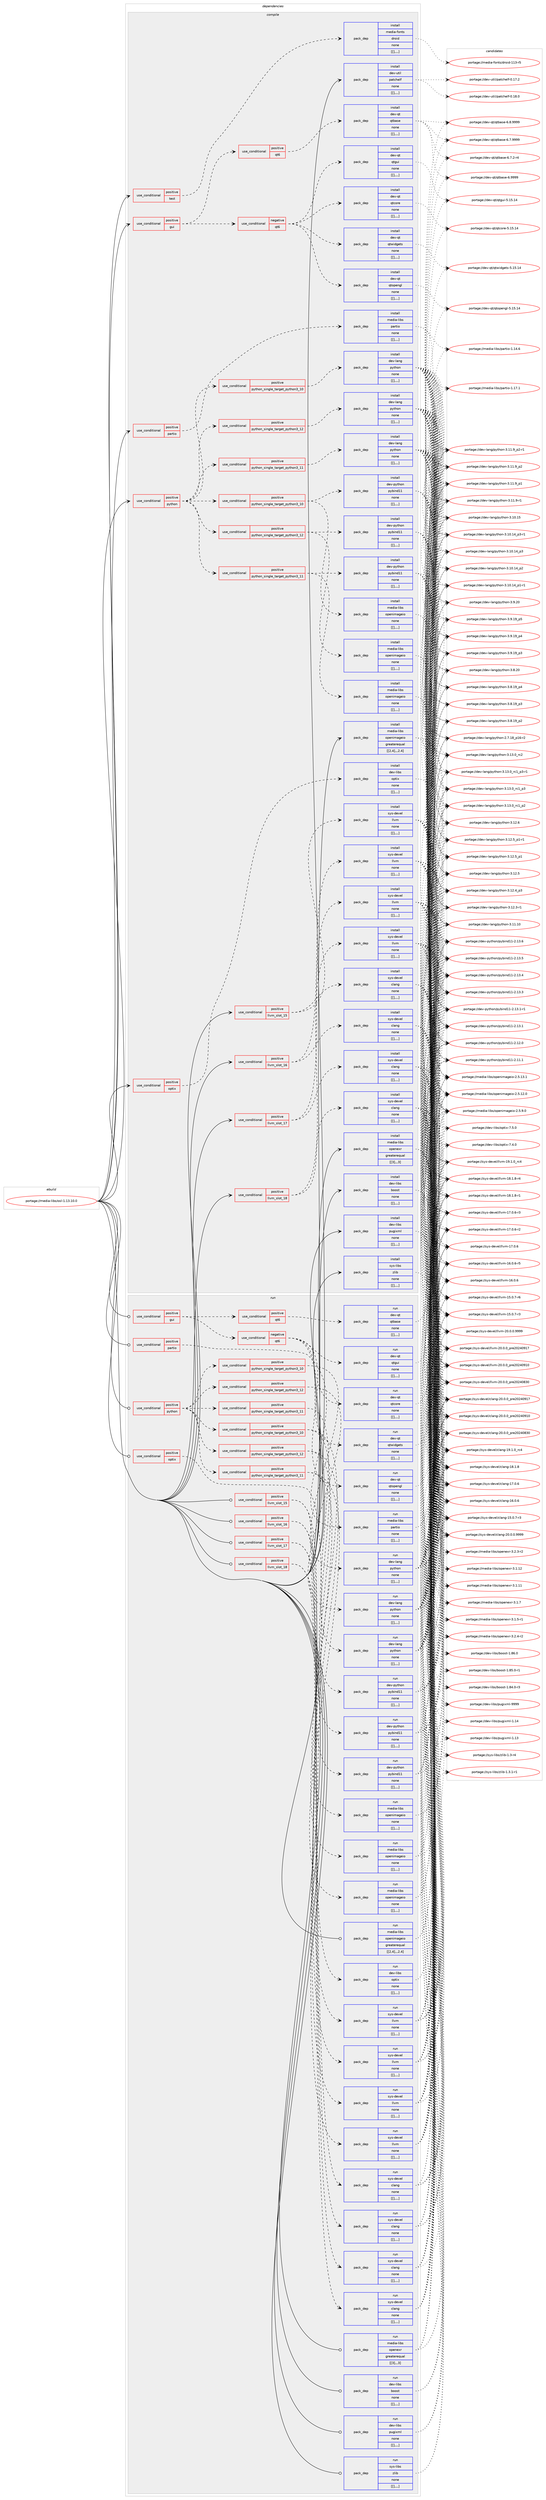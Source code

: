 digraph prolog {

# *************
# Graph options
# *************

newrank=true;
concentrate=true;
compound=true;
graph [rankdir=LR,fontname=Helvetica,fontsize=10,ranksep=1.5];#, ranksep=2.5, nodesep=0.2];
edge  [arrowhead=vee];
node  [fontname=Helvetica,fontsize=10];

# **********
# The ebuild
# **********

subgraph cluster_leftcol {
color=gray;
label=<<i>ebuild</i>>;
id [label="portage://media-libs/osl-1.13.10.0", color=red, width=4, href="../media-libs/osl-1.13.10.0.svg"];
}

# ****************
# The dependencies
# ****************

subgraph cluster_midcol {
color=gray;
label=<<i>dependencies</i>>;
subgraph cluster_compile {
fillcolor="#eeeeee";
style=filled;
label=<<i>compile</i>>;
subgraph cond81195 {
dependency321806 [label=<<TABLE BORDER="0" CELLBORDER="1" CELLSPACING="0" CELLPADDING="4"><TR><TD ROWSPAN="3" CELLPADDING="10">use_conditional</TD></TR><TR><TD>positive</TD></TR><TR><TD>gui</TD></TR></TABLE>>, shape=none, color=red];
subgraph cond81196 {
dependency321807 [label=<<TABLE BORDER="0" CELLBORDER="1" CELLSPACING="0" CELLPADDING="4"><TR><TD ROWSPAN="3" CELLPADDING="10">use_conditional</TD></TR><TR><TD>negative</TD></TR><TR><TD>qt6</TD></TR></TABLE>>, shape=none, color=red];
subgraph pack238076 {
dependency321808 [label=<<TABLE BORDER="0" CELLBORDER="1" CELLSPACING="0" CELLPADDING="4" WIDTH="220"><TR><TD ROWSPAN="6" CELLPADDING="30">pack_dep</TD></TR><TR><TD WIDTH="110">install</TD></TR><TR><TD>dev-qt</TD></TR><TR><TD>qtcore</TD></TR><TR><TD>none</TD></TR><TR><TD>[[],,,,]</TD></TR></TABLE>>, shape=none, color=blue];
}
dependency321807:e -> dependency321808:w [weight=20,style="dashed",arrowhead="vee"];
subgraph pack238077 {
dependency321809 [label=<<TABLE BORDER="0" CELLBORDER="1" CELLSPACING="0" CELLPADDING="4" WIDTH="220"><TR><TD ROWSPAN="6" CELLPADDING="30">pack_dep</TD></TR><TR><TD WIDTH="110">install</TD></TR><TR><TD>dev-qt</TD></TR><TR><TD>qtgui</TD></TR><TR><TD>none</TD></TR><TR><TD>[[],,,,]</TD></TR></TABLE>>, shape=none, color=blue];
}
dependency321807:e -> dependency321809:w [weight=20,style="dashed",arrowhead="vee"];
subgraph pack238078 {
dependency321810 [label=<<TABLE BORDER="0" CELLBORDER="1" CELLSPACING="0" CELLPADDING="4" WIDTH="220"><TR><TD ROWSPAN="6" CELLPADDING="30">pack_dep</TD></TR><TR><TD WIDTH="110">install</TD></TR><TR><TD>dev-qt</TD></TR><TR><TD>qtwidgets</TD></TR><TR><TD>none</TD></TR><TR><TD>[[],,,,]</TD></TR></TABLE>>, shape=none, color=blue];
}
dependency321807:e -> dependency321810:w [weight=20,style="dashed",arrowhead="vee"];
subgraph pack238079 {
dependency321811 [label=<<TABLE BORDER="0" CELLBORDER="1" CELLSPACING="0" CELLPADDING="4" WIDTH="220"><TR><TD ROWSPAN="6" CELLPADDING="30">pack_dep</TD></TR><TR><TD WIDTH="110">install</TD></TR><TR><TD>dev-qt</TD></TR><TR><TD>qtopengl</TD></TR><TR><TD>none</TD></TR><TR><TD>[[],,,,]</TD></TR></TABLE>>, shape=none, color=blue];
}
dependency321807:e -> dependency321811:w [weight=20,style="dashed",arrowhead="vee"];
}
dependency321806:e -> dependency321807:w [weight=20,style="dashed",arrowhead="vee"];
subgraph cond81197 {
dependency321812 [label=<<TABLE BORDER="0" CELLBORDER="1" CELLSPACING="0" CELLPADDING="4"><TR><TD ROWSPAN="3" CELLPADDING="10">use_conditional</TD></TR><TR><TD>positive</TD></TR><TR><TD>qt6</TD></TR></TABLE>>, shape=none, color=red];
subgraph pack238080 {
dependency321813 [label=<<TABLE BORDER="0" CELLBORDER="1" CELLSPACING="0" CELLPADDING="4" WIDTH="220"><TR><TD ROWSPAN="6" CELLPADDING="30">pack_dep</TD></TR><TR><TD WIDTH="110">install</TD></TR><TR><TD>dev-qt</TD></TR><TR><TD>qtbase</TD></TR><TR><TD>none</TD></TR><TR><TD>[[],,,,]</TD></TR></TABLE>>, shape=none, color=blue];
}
dependency321812:e -> dependency321813:w [weight=20,style="dashed",arrowhead="vee"];
}
dependency321806:e -> dependency321812:w [weight=20,style="dashed",arrowhead="vee"];
}
id:e -> dependency321806:w [weight=20,style="solid",arrowhead="vee"];
subgraph cond81198 {
dependency321814 [label=<<TABLE BORDER="0" CELLBORDER="1" CELLSPACING="0" CELLPADDING="4"><TR><TD ROWSPAN="3" CELLPADDING="10">use_conditional</TD></TR><TR><TD>positive</TD></TR><TR><TD>llvm_slot_15</TD></TR></TABLE>>, shape=none, color=red];
subgraph pack238081 {
dependency321815 [label=<<TABLE BORDER="0" CELLBORDER="1" CELLSPACING="0" CELLPADDING="4" WIDTH="220"><TR><TD ROWSPAN="6" CELLPADDING="30">pack_dep</TD></TR><TR><TD WIDTH="110">install</TD></TR><TR><TD>sys-devel</TD></TR><TR><TD>clang</TD></TR><TR><TD>none</TD></TR><TR><TD>[[],,,,]</TD></TR></TABLE>>, shape=none, color=blue];
}
dependency321814:e -> dependency321815:w [weight=20,style="dashed",arrowhead="vee"];
subgraph pack238082 {
dependency321816 [label=<<TABLE BORDER="0" CELLBORDER="1" CELLSPACING="0" CELLPADDING="4" WIDTH="220"><TR><TD ROWSPAN="6" CELLPADDING="30">pack_dep</TD></TR><TR><TD WIDTH="110">install</TD></TR><TR><TD>sys-devel</TD></TR><TR><TD>llvm</TD></TR><TR><TD>none</TD></TR><TR><TD>[[],,,,]</TD></TR></TABLE>>, shape=none, color=blue];
}
dependency321814:e -> dependency321816:w [weight=20,style="dashed",arrowhead="vee"];
}
id:e -> dependency321814:w [weight=20,style="solid",arrowhead="vee"];
subgraph cond81199 {
dependency321817 [label=<<TABLE BORDER="0" CELLBORDER="1" CELLSPACING="0" CELLPADDING="4"><TR><TD ROWSPAN="3" CELLPADDING="10">use_conditional</TD></TR><TR><TD>positive</TD></TR><TR><TD>llvm_slot_16</TD></TR></TABLE>>, shape=none, color=red];
subgraph pack238083 {
dependency321818 [label=<<TABLE BORDER="0" CELLBORDER="1" CELLSPACING="0" CELLPADDING="4" WIDTH="220"><TR><TD ROWSPAN="6" CELLPADDING="30">pack_dep</TD></TR><TR><TD WIDTH="110">install</TD></TR><TR><TD>sys-devel</TD></TR><TR><TD>clang</TD></TR><TR><TD>none</TD></TR><TR><TD>[[],,,,]</TD></TR></TABLE>>, shape=none, color=blue];
}
dependency321817:e -> dependency321818:w [weight=20,style="dashed",arrowhead="vee"];
subgraph pack238084 {
dependency321819 [label=<<TABLE BORDER="0" CELLBORDER="1" CELLSPACING="0" CELLPADDING="4" WIDTH="220"><TR><TD ROWSPAN="6" CELLPADDING="30">pack_dep</TD></TR><TR><TD WIDTH="110">install</TD></TR><TR><TD>sys-devel</TD></TR><TR><TD>llvm</TD></TR><TR><TD>none</TD></TR><TR><TD>[[],,,,]</TD></TR></TABLE>>, shape=none, color=blue];
}
dependency321817:e -> dependency321819:w [weight=20,style="dashed",arrowhead="vee"];
}
id:e -> dependency321817:w [weight=20,style="solid",arrowhead="vee"];
subgraph cond81200 {
dependency321820 [label=<<TABLE BORDER="0" CELLBORDER="1" CELLSPACING="0" CELLPADDING="4"><TR><TD ROWSPAN="3" CELLPADDING="10">use_conditional</TD></TR><TR><TD>positive</TD></TR><TR><TD>llvm_slot_17</TD></TR></TABLE>>, shape=none, color=red];
subgraph pack238085 {
dependency321821 [label=<<TABLE BORDER="0" CELLBORDER="1" CELLSPACING="0" CELLPADDING="4" WIDTH="220"><TR><TD ROWSPAN="6" CELLPADDING="30">pack_dep</TD></TR><TR><TD WIDTH="110">install</TD></TR><TR><TD>sys-devel</TD></TR><TR><TD>clang</TD></TR><TR><TD>none</TD></TR><TR><TD>[[],,,,]</TD></TR></TABLE>>, shape=none, color=blue];
}
dependency321820:e -> dependency321821:w [weight=20,style="dashed",arrowhead="vee"];
subgraph pack238086 {
dependency321822 [label=<<TABLE BORDER="0" CELLBORDER="1" CELLSPACING="0" CELLPADDING="4" WIDTH="220"><TR><TD ROWSPAN="6" CELLPADDING="30">pack_dep</TD></TR><TR><TD WIDTH="110">install</TD></TR><TR><TD>sys-devel</TD></TR><TR><TD>llvm</TD></TR><TR><TD>none</TD></TR><TR><TD>[[],,,,]</TD></TR></TABLE>>, shape=none, color=blue];
}
dependency321820:e -> dependency321822:w [weight=20,style="dashed",arrowhead="vee"];
}
id:e -> dependency321820:w [weight=20,style="solid",arrowhead="vee"];
subgraph cond81201 {
dependency321823 [label=<<TABLE BORDER="0" CELLBORDER="1" CELLSPACING="0" CELLPADDING="4"><TR><TD ROWSPAN="3" CELLPADDING="10">use_conditional</TD></TR><TR><TD>positive</TD></TR><TR><TD>llvm_slot_18</TD></TR></TABLE>>, shape=none, color=red];
subgraph pack238087 {
dependency321824 [label=<<TABLE BORDER="0" CELLBORDER="1" CELLSPACING="0" CELLPADDING="4" WIDTH="220"><TR><TD ROWSPAN="6" CELLPADDING="30">pack_dep</TD></TR><TR><TD WIDTH="110">install</TD></TR><TR><TD>sys-devel</TD></TR><TR><TD>clang</TD></TR><TR><TD>none</TD></TR><TR><TD>[[],,,,]</TD></TR></TABLE>>, shape=none, color=blue];
}
dependency321823:e -> dependency321824:w [weight=20,style="dashed",arrowhead="vee"];
subgraph pack238088 {
dependency321825 [label=<<TABLE BORDER="0" CELLBORDER="1" CELLSPACING="0" CELLPADDING="4" WIDTH="220"><TR><TD ROWSPAN="6" CELLPADDING="30">pack_dep</TD></TR><TR><TD WIDTH="110">install</TD></TR><TR><TD>sys-devel</TD></TR><TR><TD>llvm</TD></TR><TR><TD>none</TD></TR><TR><TD>[[],,,,]</TD></TR></TABLE>>, shape=none, color=blue];
}
dependency321823:e -> dependency321825:w [weight=20,style="dashed",arrowhead="vee"];
}
id:e -> dependency321823:w [weight=20,style="solid",arrowhead="vee"];
subgraph cond81202 {
dependency321826 [label=<<TABLE BORDER="0" CELLBORDER="1" CELLSPACING="0" CELLPADDING="4"><TR><TD ROWSPAN="3" CELLPADDING="10">use_conditional</TD></TR><TR><TD>positive</TD></TR><TR><TD>optix</TD></TR></TABLE>>, shape=none, color=red];
subgraph pack238089 {
dependency321827 [label=<<TABLE BORDER="0" CELLBORDER="1" CELLSPACING="0" CELLPADDING="4" WIDTH="220"><TR><TD ROWSPAN="6" CELLPADDING="30">pack_dep</TD></TR><TR><TD WIDTH="110">install</TD></TR><TR><TD>dev-libs</TD></TR><TR><TD>optix</TD></TR><TR><TD>none</TD></TR><TR><TD>[[],,,,]</TD></TR></TABLE>>, shape=none, color=blue];
}
dependency321826:e -> dependency321827:w [weight=20,style="dashed",arrowhead="vee"];
}
id:e -> dependency321826:w [weight=20,style="solid",arrowhead="vee"];
subgraph cond81203 {
dependency321828 [label=<<TABLE BORDER="0" CELLBORDER="1" CELLSPACING="0" CELLPADDING="4"><TR><TD ROWSPAN="3" CELLPADDING="10">use_conditional</TD></TR><TR><TD>positive</TD></TR><TR><TD>partio</TD></TR></TABLE>>, shape=none, color=red];
subgraph pack238090 {
dependency321829 [label=<<TABLE BORDER="0" CELLBORDER="1" CELLSPACING="0" CELLPADDING="4" WIDTH="220"><TR><TD ROWSPAN="6" CELLPADDING="30">pack_dep</TD></TR><TR><TD WIDTH="110">install</TD></TR><TR><TD>media-libs</TD></TR><TR><TD>partio</TD></TR><TR><TD>none</TD></TR><TR><TD>[[],,,,]</TD></TR></TABLE>>, shape=none, color=blue];
}
dependency321828:e -> dependency321829:w [weight=20,style="dashed",arrowhead="vee"];
}
id:e -> dependency321828:w [weight=20,style="solid",arrowhead="vee"];
subgraph cond81204 {
dependency321830 [label=<<TABLE BORDER="0" CELLBORDER="1" CELLSPACING="0" CELLPADDING="4"><TR><TD ROWSPAN="3" CELLPADDING="10">use_conditional</TD></TR><TR><TD>positive</TD></TR><TR><TD>python</TD></TR></TABLE>>, shape=none, color=red];
subgraph cond81205 {
dependency321831 [label=<<TABLE BORDER="0" CELLBORDER="1" CELLSPACING="0" CELLPADDING="4"><TR><TD ROWSPAN="3" CELLPADDING="10">use_conditional</TD></TR><TR><TD>positive</TD></TR><TR><TD>python_single_target_python3_10</TD></TR></TABLE>>, shape=none, color=red];
subgraph pack238091 {
dependency321832 [label=<<TABLE BORDER="0" CELLBORDER="1" CELLSPACING="0" CELLPADDING="4" WIDTH="220"><TR><TD ROWSPAN="6" CELLPADDING="30">pack_dep</TD></TR><TR><TD WIDTH="110">install</TD></TR><TR><TD>dev-lang</TD></TR><TR><TD>python</TD></TR><TR><TD>none</TD></TR><TR><TD>[[],,,,]</TD></TR></TABLE>>, shape=none, color=blue];
}
dependency321831:e -> dependency321832:w [weight=20,style="dashed",arrowhead="vee"];
}
dependency321830:e -> dependency321831:w [weight=20,style="dashed",arrowhead="vee"];
subgraph cond81206 {
dependency321833 [label=<<TABLE BORDER="0" CELLBORDER="1" CELLSPACING="0" CELLPADDING="4"><TR><TD ROWSPAN="3" CELLPADDING="10">use_conditional</TD></TR><TR><TD>positive</TD></TR><TR><TD>python_single_target_python3_11</TD></TR></TABLE>>, shape=none, color=red];
subgraph pack238092 {
dependency321834 [label=<<TABLE BORDER="0" CELLBORDER="1" CELLSPACING="0" CELLPADDING="4" WIDTH="220"><TR><TD ROWSPAN="6" CELLPADDING="30">pack_dep</TD></TR><TR><TD WIDTH="110">install</TD></TR><TR><TD>dev-lang</TD></TR><TR><TD>python</TD></TR><TR><TD>none</TD></TR><TR><TD>[[],,,,]</TD></TR></TABLE>>, shape=none, color=blue];
}
dependency321833:e -> dependency321834:w [weight=20,style="dashed",arrowhead="vee"];
}
dependency321830:e -> dependency321833:w [weight=20,style="dashed",arrowhead="vee"];
subgraph cond81207 {
dependency321835 [label=<<TABLE BORDER="0" CELLBORDER="1" CELLSPACING="0" CELLPADDING="4"><TR><TD ROWSPAN="3" CELLPADDING="10">use_conditional</TD></TR><TR><TD>positive</TD></TR><TR><TD>python_single_target_python3_12</TD></TR></TABLE>>, shape=none, color=red];
subgraph pack238093 {
dependency321836 [label=<<TABLE BORDER="0" CELLBORDER="1" CELLSPACING="0" CELLPADDING="4" WIDTH="220"><TR><TD ROWSPAN="6" CELLPADDING="30">pack_dep</TD></TR><TR><TD WIDTH="110">install</TD></TR><TR><TD>dev-lang</TD></TR><TR><TD>python</TD></TR><TR><TD>none</TD></TR><TR><TD>[[],,,,]</TD></TR></TABLE>>, shape=none, color=blue];
}
dependency321835:e -> dependency321836:w [weight=20,style="dashed",arrowhead="vee"];
}
dependency321830:e -> dependency321835:w [weight=20,style="dashed",arrowhead="vee"];
subgraph cond81208 {
dependency321837 [label=<<TABLE BORDER="0" CELLBORDER="1" CELLSPACING="0" CELLPADDING="4"><TR><TD ROWSPAN="3" CELLPADDING="10">use_conditional</TD></TR><TR><TD>positive</TD></TR><TR><TD>python_single_target_python3_10</TD></TR></TABLE>>, shape=none, color=red];
subgraph pack238094 {
dependency321838 [label=<<TABLE BORDER="0" CELLBORDER="1" CELLSPACING="0" CELLPADDING="4" WIDTH="220"><TR><TD ROWSPAN="6" CELLPADDING="30">pack_dep</TD></TR><TR><TD WIDTH="110">install</TD></TR><TR><TD>dev-python</TD></TR><TR><TD>pybind11</TD></TR><TR><TD>none</TD></TR><TR><TD>[[],,,,]</TD></TR></TABLE>>, shape=none, color=blue];
}
dependency321837:e -> dependency321838:w [weight=20,style="dashed",arrowhead="vee"];
subgraph pack238095 {
dependency321839 [label=<<TABLE BORDER="0" CELLBORDER="1" CELLSPACING="0" CELLPADDING="4" WIDTH="220"><TR><TD ROWSPAN="6" CELLPADDING="30">pack_dep</TD></TR><TR><TD WIDTH="110">install</TD></TR><TR><TD>media-libs</TD></TR><TR><TD>openimageio</TD></TR><TR><TD>none</TD></TR><TR><TD>[[],,,,]</TD></TR></TABLE>>, shape=none, color=blue];
}
dependency321837:e -> dependency321839:w [weight=20,style="dashed",arrowhead="vee"];
}
dependency321830:e -> dependency321837:w [weight=20,style="dashed",arrowhead="vee"];
subgraph cond81209 {
dependency321840 [label=<<TABLE BORDER="0" CELLBORDER="1" CELLSPACING="0" CELLPADDING="4"><TR><TD ROWSPAN="3" CELLPADDING="10">use_conditional</TD></TR><TR><TD>positive</TD></TR><TR><TD>python_single_target_python3_11</TD></TR></TABLE>>, shape=none, color=red];
subgraph pack238096 {
dependency321841 [label=<<TABLE BORDER="0" CELLBORDER="1" CELLSPACING="0" CELLPADDING="4" WIDTH="220"><TR><TD ROWSPAN="6" CELLPADDING="30">pack_dep</TD></TR><TR><TD WIDTH="110">install</TD></TR><TR><TD>dev-python</TD></TR><TR><TD>pybind11</TD></TR><TR><TD>none</TD></TR><TR><TD>[[],,,,]</TD></TR></TABLE>>, shape=none, color=blue];
}
dependency321840:e -> dependency321841:w [weight=20,style="dashed",arrowhead="vee"];
subgraph pack238097 {
dependency321842 [label=<<TABLE BORDER="0" CELLBORDER="1" CELLSPACING="0" CELLPADDING="4" WIDTH="220"><TR><TD ROWSPAN="6" CELLPADDING="30">pack_dep</TD></TR><TR><TD WIDTH="110">install</TD></TR><TR><TD>media-libs</TD></TR><TR><TD>openimageio</TD></TR><TR><TD>none</TD></TR><TR><TD>[[],,,,]</TD></TR></TABLE>>, shape=none, color=blue];
}
dependency321840:e -> dependency321842:w [weight=20,style="dashed",arrowhead="vee"];
}
dependency321830:e -> dependency321840:w [weight=20,style="dashed",arrowhead="vee"];
subgraph cond81210 {
dependency321843 [label=<<TABLE BORDER="0" CELLBORDER="1" CELLSPACING="0" CELLPADDING="4"><TR><TD ROWSPAN="3" CELLPADDING="10">use_conditional</TD></TR><TR><TD>positive</TD></TR><TR><TD>python_single_target_python3_12</TD></TR></TABLE>>, shape=none, color=red];
subgraph pack238098 {
dependency321844 [label=<<TABLE BORDER="0" CELLBORDER="1" CELLSPACING="0" CELLPADDING="4" WIDTH="220"><TR><TD ROWSPAN="6" CELLPADDING="30">pack_dep</TD></TR><TR><TD WIDTH="110">install</TD></TR><TR><TD>dev-python</TD></TR><TR><TD>pybind11</TD></TR><TR><TD>none</TD></TR><TR><TD>[[],,,,]</TD></TR></TABLE>>, shape=none, color=blue];
}
dependency321843:e -> dependency321844:w [weight=20,style="dashed",arrowhead="vee"];
subgraph pack238099 {
dependency321845 [label=<<TABLE BORDER="0" CELLBORDER="1" CELLSPACING="0" CELLPADDING="4" WIDTH="220"><TR><TD ROWSPAN="6" CELLPADDING="30">pack_dep</TD></TR><TR><TD WIDTH="110">install</TD></TR><TR><TD>media-libs</TD></TR><TR><TD>openimageio</TD></TR><TR><TD>none</TD></TR><TR><TD>[[],,,,]</TD></TR></TABLE>>, shape=none, color=blue];
}
dependency321843:e -> dependency321845:w [weight=20,style="dashed",arrowhead="vee"];
}
dependency321830:e -> dependency321843:w [weight=20,style="dashed",arrowhead="vee"];
}
id:e -> dependency321830:w [weight=20,style="solid",arrowhead="vee"];
subgraph cond81211 {
dependency321846 [label=<<TABLE BORDER="0" CELLBORDER="1" CELLSPACING="0" CELLPADDING="4"><TR><TD ROWSPAN="3" CELLPADDING="10">use_conditional</TD></TR><TR><TD>positive</TD></TR><TR><TD>test</TD></TR></TABLE>>, shape=none, color=red];
subgraph pack238100 {
dependency321847 [label=<<TABLE BORDER="0" CELLBORDER="1" CELLSPACING="0" CELLPADDING="4" WIDTH="220"><TR><TD ROWSPAN="6" CELLPADDING="30">pack_dep</TD></TR><TR><TD WIDTH="110">install</TD></TR><TR><TD>media-fonts</TD></TR><TR><TD>droid</TD></TR><TR><TD>none</TD></TR><TR><TD>[[],,,,]</TD></TR></TABLE>>, shape=none, color=blue];
}
dependency321846:e -> dependency321847:w [weight=20,style="dashed",arrowhead="vee"];
}
id:e -> dependency321846:w [weight=20,style="solid",arrowhead="vee"];
subgraph pack238101 {
dependency321848 [label=<<TABLE BORDER="0" CELLBORDER="1" CELLSPACING="0" CELLPADDING="4" WIDTH="220"><TR><TD ROWSPAN="6" CELLPADDING="30">pack_dep</TD></TR><TR><TD WIDTH="110">install</TD></TR><TR><TD>dev-libs</TD></TR><TR><TD>boost</TD></TR><TR><TD>none</TD></TR><TR><TD>[[],,,,]</TD></TR></TABLE>>, shape=none, color=blue];
}
id:e -> dependency321848:w [weight=20,style="solid",arrowhead="vee"];
subgraph pack238102 {
dependency321849 [label=<<TABLE BORDER="0" CELLBORDER="1" CELLSPACING="0" CELLPADDING="4" WIDTH="220"><TR><TD ROWSPAN="6" CELLPADDING="30">pack_dep</TD></TR><TR><TD WIDTH="110">install</TD></TR><TR><TD>dev-libs</TD></TR><TR><TD>pugixml</TD></TR><TR><TD>none</TD></TR><TR><TD>[[],,,,]</TD></TR></TABLE>>, shape=none, color=blue];
}
id:e -> dependency321849:w [weight=20,style="solid",arrowhead="vee"];
subgraph pack238103 {
dependency321850 [label=<<TABLE BORDER="0" CELLBORDER="1" CELLSPACING="0" CELLPADDING="4" WIDTH="220"><TR><TD ROWSPAN="6" CELLPADDING="30">pack_dep</TD></TR><TR><TD WIDTH="110">install</TD></TR><TR><TD>dev-util</TD></TR><TR><TD>patchelf</TD></TR><TR><TD>none</TD></TR><TR><TD>[[],,,,]</TD></TR></TABLE>>, shape=none, color=blue];
}
id:e -> dependency321850:w [weight=20,style="solid",arrowhead="vee"];
subgraph pack238104 {
dependency321851 [label=<<TABLE BORDER="0" CELLBORDER="1" CELLSPACING="0" CELLPADDING="4" WIDTH="220"><TR><TD ROWSPAN="6" CELLPADDING="30">pack_dep</TD></TR><TR><TD WIDTH="110">install</TD></TR><TR><TD>media-libs</TD></TR><TR><TD>openexr</TD></TR><TR><TD>greaterequal</TD></TR><TR><TD>[[3],,,3]</TD></TR></TABLE>>, shape=none, color=blue];
}
id:e -> dependency321851:w [weight=20,style="solid",arrowhead="vee"];
subgraph pack238105 {
dependency321852 [label=<<TABLE BORDER="0" CELLBORDER="1" CELLSPACING="0" CELLPADDING="4" WIDTH="220"><TR><TD ROWSPAN="6" CELLPADDING="30">pack_dep</TD></TR><TR><TD WIDTH="110">install</TD></TR><TR><TD>media-libs</TD></TR><TR><TD>openimageio</TD></TR><TR><TD>greaterequal</TD></TR><TR><TD>[[2,4],,,2.4]</TD></TR></TABLE>>, shape=none, color=blue];
}
id:e -> dependency321852:w [weight=20,style="solid",arrowhead="vee"];
subgraph pack238106 {
dependency321853 [label=<<TABLE BORDER="0" CELLBORDER="1" CELLSPACING="0" CELLPADDING="4" WIDTH="220"><TR><TD ROWSPAN="6" CELLPADDING="30">pack_dep</TD></TR><TR><TD WIDTH="110">install</TD></TR><TR><TD>sys-libs</TD></TR><TR><TD>zlib</TD></TR><TR><TD>none</TD></TR><TR><TD>[[],,,,]</TD></TR></TABLE>>, shape=none, color=blue];
}
id:e -> dependency321853:w [weight=20,style="solid",arrowhead="vee"];
}
subgraph cluster_compileandrun {
fillcolor="#eeeeee";
style=filled;
label=<<i>compile and run</i>>;
}
subgraph cluster_run {
fillcolor="#eeeeee";
style=filled;
label=<<i>run</i>>;
subgraph cond81212 {
dependency321854 [label=<<TABLE BORDER="0" CELLBORDER="1" CELLSPACING="0" CELLPADDING="4"><TR><TD ROWSPAN="3" CELLPADDING="10">use_conditional</TD></TR><TR><TD>positive</TD></TR><TR><TD>gui</TD></TR></TABLE>>, shape=none, color=red];
subgraph cond81213 {
dependency321855 [label=<<TABLE BORDER="0" CELLBORDER="1" CELLSPACING="0" CELLPADDING="4"><TR><TD ROWSPAN="3" CELLPADDING="10">use_conditional</TD></TR><TR><TD>negative</TD></TR><TR><TD>qt6</TD></TR></TABLE>>, shape=none, color=red];
subgraph pack238107 {
dependency321856 [label=<<TABLE BORDER="0" CELLBORDER="1" CELLSPACING="0" CELLPADDING="4" WIDTH="220"><TR><TD ROWSPAN="6" CELLPADDING="30">pack_dep</TD></TR><TR><TD WIDTH="110">run</TD></TR><TR><TD>dev-qt</TD></TR><TR><TD>qtcore</TD></TR><TR><TD>none</TD></TR><TR><TD>[[],,,,]</TD></TR></TABLE>>, shape=none, color=blue];
}
dependency321855:e -> dependency321856:w [weight=20,style="dashed",arrowhead="vee"];
subgraph pack238108 {
dependency321857 [label=<<TABLE BORDER="0" CELLBORDER="1" CELLSPACING="0" CELLPADDING="4" WIDTH="220"><TR><TD ROWSPAN="6" CELLPADDING="30">pack_dep</TD></TR><TR><TD WIDTH="110">run</TD></TR><TR><TD>dev-qt</TD></TR><TR><TD>qtgui</TD></TR><TR><TD>none</TD></TR><TR><TD>[[],,,,]</TD></TR></TABLE>>, shape=none, color=blue];
}
dependency321855:e -> dependency321857:w [weight=20,style="dashed",arrowhead="vee"];
subgraph pack238109 {
dependency321858 [label=<<TABLE BORDER="0" CELLBORDER="1" CELLSPACING="0" CELLPADDING="4" WIDTH="220"><TR><TD ROWSPAN="6" CELLPADDING="30">pack_dep</TD></TR><TR><TD WIDTH="110">run</TD></TR><TR><TD>dev-qt</TD></TR><TR><TD>qtwidgets</TD></TR><TR><TD>none</TD></TR><TR><TD>[[],,,,]</TD></TR></TABLE>>, shape=none, color=blue];
}
dependency321855:e -> dependency321858:w [weight=20,style="dashed",arrowhead="vee"];
subgraph pack238110 {
dependency321859 [label=<<TABLE BORDER="0" CELLBORDER="1" CELLSPACING="0" CELLPADDING="4" WIDTH="220"><TR><TD ROWSPAN="6" CELLPADDING="30">pack_dep</TD></TR><TR><TD WIDTH="110">run</TD></TR><TR><TD>dev-qt</TD></TR><TR><TD>qtopengl</TD></TR><TR><TD>none</TD></TR><TR><TD>[[],,,,]</TD></TR></TABLE>>, shape=none, color=blue];
}
dependency321855:e -> dependency321859:w [weight=20,style="dashed",arrowhead="vee"];
}
dependency321854:e -> dependency321855:w [weight=20,style="dashed",arrowhead="vee"];
subgraph cond81214 {
dependency321860 [label=<<TABLE BORDER="0" CELLBORDER="1" CELLSPACING="0" CELLPADDING="4"><TR><TD ROWSPAN="3" CELLPADDING="10">use_conditional</TD></TR><TR><TD>positive</TD></TR><TR><TD>qt6</TD></TR></TABLE>>, shape=none, color=red];
subgraph pack238111 {
dependency321861 [label=<<TABLE BORDER="0" CELLBORDER="1" CELLSPACING="0" CELLPADDING="4" WIDTH="220"><TR><TD ROWSPAN="6" CELLPADDING="30">pack_dep</TD></TR><TR><TD WIDTH="110">run</TD></TR><TR><TD>dev-qt</TD></TR><TR><TD>qtbase</TD></TR><TR><TD>none</TD></TR><TR><TD>[[],,,,]</TD></TR></TABLE>>, shape=none, color=blue];
}
dependency321860:e -> dependency321861:w [weight=20,style="dashed",arrowhead="vee"];
}
dependency321854:e -> dependency321860:w [weight=20,style="dashed",arrowhead="vee"];
}
id:e -> dependency321854:w [weight=20,style="solid",arrowhead="odot"];
subgraph cond81215 {
dependency321862 [label=<<TABLE BORDER="0" CELLBORDER="1" CELLSPACING="0" CELLPADDING="4"><TR><TD ROWSPAN="3" CELLPADDING="10">use_conditional</TD></TR><TR><TD>positive</TD></TR><TR><TD>llvm_slot_15</TD></TR></TABLE>>, shape=none, color=red];
subgraph pack238112 {
dependency321863 [label=<<TABLE BORDER="0" CELLBORDER="1" CELLSPACING="0" CELLPADDING="4" WIDTH="220"><TR><TD ROWSPAN="6" CELLPADDING="30">pack_dep</TD></TR><TR><TD WIDTH="110">run</TD></TR><TR><TD>sys-devel</TD></TR><TR><TD>clang</TD></TR><TR><TD>none</TD></TR><TR><TD>[[],,,,]</TD></TR></TABLE>>, shape=none, color=blue];
}
dependency321862:e -> dependency321863:w [weight=20,style="dashed",arrowhead="vee"];
subgraph pack238113 {
dependency321864 [label=<<TABLE BORDER="0" CELLBORDER="1" CELLSPACING="0" CELLPADDING="4" WIDTH="220"><TR><TD ROWSPAN="6" CELLPADDING="30">pack_dep</TD></TR><TR><TD WIDTH="110">run</TD></TR><TR><TD>sys-devel</TD></TR><TR><TD>llvm</TD></TR><TR><TD>none</TD></TR><TR><TD>[[],,,,]</TD></TR></TABLE>>, shape=none, color=blue];
}
dependency321862:e -> dependency321864:w [weight=20,style="dashed",arrowhead="vee"];
}
id:e -> dependency321862:w [weight=20,style="solid",arrowhead="odot"];
subgraph cond81216 {
dependency321865 [label=<<TABLE BORDER="0" CELLBORDER="1" CELLSPACING="0" CELLPADDING="4"><TR><TD ROWSPAN="3" CELLPADDING="10">use_conditional</TD></TR><TR><TD>positive</TD></TR><TR><TD>llvm_slot_16</TD></TR></TABLE>>, shape=none, color=red];
subgraph pack238114 {
dependency321866 [label=<<TABLE BORDER="0" CELLBORDER="1" CELLSPACING="0" CELLPADDING="4" WIDTH="220"><TR><TD ROWSPAN="6" CELLPADDING="30">pack_dep</TD></TR><TR><TD WIDTH="110">run</TD></TR><TR><TD>sys-devel</TD></TR><TR><TD>clang</TD></TR><TR><TD>none</TD></TR><TR><TD>[[],,,,]</TD></TR></TABLE>>, shape=none, color=blue];
}
dependency321865:e -> dependency321866:w [weight=20,style="dashed",arrowhead="vee"];
subgraph pack238115 {
dependency321867 [label=<<TABLE BORDER="0" CELLBORDER="1" CELLSPACING="0" CELLPADDING="4" WIDTH="220"><TR><TD ROWSPAN="6" CELLPADDING="30">pack_dep</TD></TR><TR><TD WIDTH="110">run</TD></TR><TR><TD>sys-devel</TD></TR><TR><TD>llvm</TD></TR><TR><TD>none</TD></TR><TR><TD>[[],,,,]</TD></TR></TABLE>>, shape=none, color=blue];
}
dependency321865:e -> dependency321867:w [weight=20,style="dashed",arrowhead="vee"];
}
id:e -> dependency321865:w [weight=20,style="solid",arrowhead="odot"];
subgraph cond81217 {
dependency321868 [label=<<TABLE BORDER="0" CELLBORDER="1" CELLSPACING="0" CELLPADDING="4"><TR><TD ROWSPAN="3" CELLPADDING="10">use_conditional</TD></TR><TR><TD>positive</TD></TR><TR><TD>llvm_slot_17</TD></TR></TABLE>>, shape=none, color=red];
subgraph pack238116 {
dependency321869 [label=<<TABLE BORDER="0" CELLBORDER="1" CELLSPACING="0" CELLPADDING="4" WIDTH="220"><TR><TD ROWSPAN="6" CELLPADDING="30">pack_dep</TD></TR><TR><TD WIDTH="110">run</TD></TR><TR><TD>sys-devel</TD></TR><TR><TD>clang</TD></TR><TR><TD>none</TD></TR><TR><TD>[[],,,,]</TD></TR></TABLE>>, shape=none, color=blue];
}
dependency321868:e -> dependency321869:w [weight=20,style="dashed",arrowhead="vee"];
subgraph pack238117 {
dependency321870 [label=<<TABLE BORDER="0" CELLBORDER="1" CELLSPACING="0" CELLPADDING="4" WIDTH="220"><TR><TD ROWSPAN="6" CELLPADDING="30">pack_dep</TD></TR><TR><TD WIDTH="110">run</TD></TR><TR><TD>sys-devel</TD></TR><TR><TD>llvm</TD></TR><TR><TD>none</TD></TR><TR><TD>[[],,,,]</TD></TR></TABLE>>, shape=none, color=blue];
}
dependency321868:e -> dependency321870:w [weight=20,style="dashed",arrowhead="vee"];
}
id:e -> dependency321868:w [weight=20,style="solid",arrowhead="odot"];
subgraph cond81218 {
dependency321871 [label=<<TABLE BORDER="0" CELLBORDER="1" CELLSPACING="0" CELLPADDING="4"><TR><TD ROWSPAN="3" CELLPADDING="10">use_conditional</TD></TR><TR><TD>positive</TD></TR><TR><TD>llvm_slot_18</TD></TR></TABLE>>, shape=none, color=red];
subgraph pack238118 {
dependency321872 [label=<<TABLE BORDER="0" CELLBORDER="1" CELLSPACING="0" CELLPADDING="4" WIDTH="220"><TR><TD ROWSPAN="6" CELLPADDING="30">pack_dep</TD></TR><TR><TD WIDTH="110">run</TD></TR><TR><TD>sys-devel</TD></TR><TR><TD>clang</TD></TR><TR><TD>none</TD></TR><TR><TD>[[],,,,]</TD></TR></TABLE>>, shape=none, color=blue];
}
dependency321871:e -> dependency321872:w [weight=20,style="dashed",arrowhead="vee"];
subgraph pack238119 {
dependency321873 [label=<<TABLE BORDER="0" CELLBORDER="1" CELLSPACING="0" CELLPADDING="4" WIDTH="220"><TR><TD ROWSPAN="6" CELLPADDING="30">pack_dep</TD></TR><TR><TD WIDTH="110">run</TD></TR><TR><TD>sys-devel</TD></TR><TR><TD>llvm</TD></TR><TR><TD>none</TD></TR><TR><TD>[[],,,,]</TD></TR></TABLE>>, shape=none, color=blue];
}
dependency321871:e -> dependency321873:w [weight=20,style="dashed",arrowhead="vee"];
}
id:e -> dependency321871:w [weight=20,style="solid",arrowhead="odot"];
subgraph cond81219 {
dependency321874 [label=<<TABLE BORDER="0" CELLBORDER="1" CELLSPACING="0" CELLPADDING="4"><TR><TD ROWSPAN="3" CELLPADDING="10">use_conditional</TD></TR><TR><TD>positive</TD></TR><TR><TD>optix</TD></TR></TABLE>>, shape=none, color=red];
subgraph pack238120 {
dependency321875 [label=<<TABLE BORDER="0" CELLBORDER="1" CELLSPACING="0" CELLPADDING="4" WIDTH="220"><TR><TD ROWSPAN="6" CELLPADDING="30">pack_dep</TD></TR><TR><TD WIDTH="110">run</TD></TR><TR><TD>dev-libs</TD></TR><TR><TD>optix</TD></TR><TR><TD>none</TD></TR><TR><TD>[[],,,,]</TD></TR></TABLE>>, shape=none, color=blue];
}
dependency321874:e -> dependency321875:w [weight=20,style="dashed",arrowhead="vee"];
}
id:e -> dependency321874:w [weight=20,style="solid",arrowhead="odot"];
subgraph cond81220 {
dependency321876 [label=<<TABLE BORDER="0" CELLBORDER="1" CELLSPACING="0" CELLPADDING="4"><TR><TD ROWSPAN="3" CELLPADDING="10">use_conditional</TD></TR><TR><TD>positive</TD></TR><TR><TD>partio</TD></TR></TABLE>>, shape=none, color=red];
subgraph pack238121 {
dependency321877 [label=<<TABLE BORDER="0" CELLBORDER="1" CELLSPACING="0" CELLPADDING="4" WIDTH="220"><TR><TD ROWSPAN="6" CELLPADDING="30">pack_dep</TD></TR><TR><TD WIDTH="110">run</TD></TR><TR><TD>media-libs</TD></TR><TR><TD>partio</TD></TR><TR><TD>none</TD></TR><TR><TD>[[],,,,]</TD></TR></TABLE>>, shape=none, color=blue];
}
dependency321876:e -> dependency321877:w [weight=20,style="dashed",arrowhead="vee"];
}
id:e -> dependency321876:w [weight=20,style="solid",arrowhead="odot"];
subgraph cond81221 {
dependency321878 [label=<<TABLE BORDER="0" CELLBORDER="1" CELLSPACING="0" CELLPADDING="4"><TR><TD ROWSPAN="3" CELLPADDING="10">use_conditional</TD></TR><TR><TD>positive</TD></TR><TR><TD>python</TD></TR></TABLE>>, shape=none, color=red];
subgraph cond81222 {
dependency321879 [label=<<TABLE BORDER="0" CELLBORDER="1" CELLSPACING="0" CELLPADDING="4"><TR><TD ROWSPAN="3" CELLPADDING="10">use_conditional</TD></TR><TR><TD>positive</TD></TR><TR><TD>python_single_target_python3_10</TD></TR></TABLE>>, shape=none, color=red];
subgraph pack238122 {
dependency321880 [label=<<TABLE BORDER="0" CELLBORDER="1" CELLSPACING="0" CELLPADDING="4" WIDTH="220"><TR><TD ROWSPAN="6" CELLPADDING="30">pack_dep</TD></TR><TR><TD WIDTH="110">run</TD></TR><TR><TD>dev-lang</TD></TR><TR><TD>python</TD></TR><TR><TD>none</TD></TR><TR><TD>[[],,,,]</TD></TR></TABLE>>, shape=none, color=blue];
}
dependency321879:e -> dependency321880:w [weight=20,style="dashed",arrowhead="vee"];
}
dependency321878:e -> dependency321879:w [weight=20,style="dashed",arrowhead="vee"];
subgraph cond81223 {
dependency321881 [label=<<TABLE BORDER="0" CELLBORDER="1" CELLSPACING="0" CELLPADDING="4"><TR><TD ROWSPAN="3" CELLPADDING="10">use_conditional</TD></TR><TR><TD>positive</TD></TR><TR><TD>python_single_target_python3_11</TD></TR></TABLE>>, shape=none, color=red];
subgraph pack238123 {
dependency321882 [label=<<TABLE BORDER="0" CELLBORDER="1" CELLSPACING="0" CELLPADDING="4" WIDTH="220"><TR><TD ROWSPAN="6" CELLPADDING="30">pack_dep</TD></TR><TR><TD WIDTH="110">run</TD></TR><TR><TD>dev-lang</TD></TR><TR><TD>python</TD></TR><TR><TD>none</TD></TR><TR><TD>[[],,,,]</TD></TR></TABLE>>, shape=none, color=blue];
}
dependency321881:e -> dependency321882:w [weight=20,style="dashed",arrowhead="vee"];
}
dependency321878:e -> dependency321881:w [weight=20,style="dashed",arrowhead="vee"];
subgraph cond81224 {
dependency321883 [label=<<TABLE BORDER="0" CELLBORDER="1" CELLSPACING="0" CELLPADDING="4"><TR><TD ROWSPAN="3" CELLPADDING="10">use_conditional</TD></TR><TR><TD>positive</TD></TR><TR><TD>python_single_target_python3_12</TD></TR></TABLE>>, shape=none, color=red];
subgraph pack238124 {
dependency321884 [label=<<TABLE BORDER="0" CELLBORDER="1" CELLSPACING="0" CELLPADDING="4" WIDTH="220"><TR><TD ROWSPAN="6" CELLPADDING="30">pack_dep</TD></TR><TR><TD WIDTH="110">run</TD></TR><TR><TD>dev-lang</TD></TR><TR><TD>python</TD></TR><TR><TD>none</TD></TR><TR><TD>[[],,,,]</TD></TR></TABLE>>, shape=none, color=blue];
}
dependency321883:e -> dependency321884:w [weight=20,style="dashed",arrowhead="vee"];
}
dependency321878:e -> dependency321883:w [weight=20,style="dashed",arrowhead="vee"];
subgraph cond81225 {
dependency321885 [label=<<TABLE BORDER="0" CELLBORDER="1" CELLSPACING="0" CELLPADDING="4"><TR><TD ROWSPAN="3" CELLPADDING="10">use_conditional</TD></TR><TR><TD>positive</TD></TR><TR><TD>python_single_target_python3_10</TD></TR></TABLE>>, shape=none, color=red];
subgraph pack238125 {
dependency321886 [label=<<TABLE BORDER="0" CELLBORDER="1" CELLSPACING="0" CELLPADDING="4" WIDTH="220"><TR><TD ROWSPAN="6" CELLPADDING="30">pack_dep</TD></TR><TR><TD WIDTH="110">run</TD></TR><TR><TD>dev-python</TD></TR><TR><TD>pybind11</TD></TR><TR><TD>none</TD></TR><TR><TD>[[],,,,]</TD></TR></TABLE>>, shape=none, color=blue];
}
dependency321885:e -> dependency321886:w [weight=20,style="dashed",arrowhead="vee"];
subgraph pack238126 {
dependency321887 [label=<<TABLE BORDER="0" CELLBORDER="1" CELLSPACING="0" CELLPADDING="4" WIDTH="220"><TR><TD ROWSPAN="6" CELLPADDING="30">pack_dep</TD></TR><TR><TD WIDTH="110">run</TD></TR><TR><TD>media-libs</TD></TR><TR><TD>openimageio</TD></TR><TR><TD>none</TD></TR><TR><TD>[[],,,,]</TD></TR></TABLE>>, shape=none, color=blue];
}
dependency321885:e -> dependency321887:w [weight=20,style="dashed",arrowhead="vee"];
}
dependency321878:e -> dependency321885:w [weight=20,style="dashed",arrowhead="vee"];
subgraph cond81226 {
dependency321888 [label=<<TABLE BORDER="0" CELLBORDER="1" CELLSPACING="0" CELLPADDING="4"><TR><TD ROWSPAN="3" CELLPADDING="10">use_conditional</TD></TR><TR><TD>positive</TD></TR><TR><TD>python_single_target_python3_11</TD></TR></TABLE>>, shape=none, color=red];
subgraph pack238127 {
dependency321889 [label=<<TABLE BORDER="0" CELLBORDER="1" CELLSPACING="0" CELLPADDING="4" WIDTH="220"><TR><TD ROWSPAN="6" CELLPADDING="30">pack_dep</TD></TR><TR><TD WIDTH="110">run</TD></TR><TR><TD>dev-python</TD></TR><TR><TD>pybind11</TD></TR><TR><TD>none</TD></TR><TR><TD>[[],,,,]</TD></TR></TABLE>>, shape=none, color=blue];
}
dependency321888:e -> dependency321889:w [weight=20,style="dashed",arrowhead="vee"];
subgraph pack238128 {
dependency321890 [label=<<TABLE BORDER="0" CELLBORDER="1" CELLSPACING="0" CELLPADDING="4" WIDTH="220"><TR><TD ROWSPAN="6" CELLPADDING="30">pack_dep</TD></TR><TR><TD WIDTH="110">run</TD></TR><TR><TD>media-libs</TD></TR><TR><TD>openimageio</TD></TR><TR><TD>none</TD></TR><TR><TD>[[],,,,]</TD></TR></TABLE>>, shape=none, color=blue];
}
dependency321888:e -> dependency321890:w [weight=20,style="dashed",arrowhead="vee"];
}
dependency321878:e -> dependency321888:w [weight=20,style="dashed",arrowhead="vee"];
subgraph cond81227 {
dependency321891 [label=<<TABLE BORDER="0" CELLBORDER="1" CELLSPACING="0" CELLPADDING="4"><TR><TD ROWSPAN="3" CELLPADDING="10">use_conditional</TD></TR><TR><TD>positive</TD></TR><TR><TD>python_single_target_python3_12</TD></TR></TABLE>>, shape=none, color=red];
subgraph pack238129 {
dependency321892 [label=<<TABLE BORDER="0" CELLBORDER="1" CELLSPACING="0" CELLPADDING="4" WIDTH="220"><TR><TD ROWSPAN="6" CELLPADDING="30">pack_dep</TD></TR><TR><TD WIDTH="110">run</TD></TR><TR><TD>dev-python</TD></TR><TR><TD>pybind11</TD></TR><TR><TD>none</TD></TR><TR><TD>[[],,,,]</TD></TR></TABLE>>, shape=none, color=blue];
}
dependency321891:e -> dependency321892:w [weight=20,style="dashed",arrowhead="vee"];
subgraph pack238130 {
dependency321893 [label=<<TABLE BORDER="0" CELLBORDER="1" CELLSPACING="0" CELLPADDING="4" WIDTH="220"><TR><TD ROWSPAN="6" CELLPADDING="30">pack_dep</TD></TR><TR><TD WIDTH="110">run</TD></TR><TR><TD>media-libs</TD></TR><TR><TD>openimageio</TD></TR><TR><TD>none</TD></TR><TR><TD>[[],,,,]</TD></TR></TABLE>>, shape=none, color=blue];
}
dependency321891:e -> dependency321893:w [weight=20,style="dashed",arrowhead="vee"];
}
dependency321878:e -> dependency321891:w [weight=20,style="dashed",arrowhead="vee"];
}
id:e -> dependency321878:w [weight=20,style="solid",arrowhead="odot"];
subgraph pack238131 {
dependency321894 [label=<<TABLE BORDER="0" CELLBORDER="1" CELLSPACING="0" CELLPADDING="4" WIDTH="220"><TR><TD ROWSPAN="6" CELLPADDING="30">pack_dep</TD></TR><TR><TD WIDTH="110">run</TD></TR><TR><TD>dev-libs</TD></TR><TR><TD>boost</TD></TR><TR><TD>none</TD></TR><TR><TD>[[],,,,]</TD></TR></TABLE>>, shape=none, color=blue];
}
id:e -> dependency321894:w [weight=20,style="solid",arrowhead="odot"];
subgraph pack238132 {
dependency321895 [label=<<TABLE BORDER="0" CELLBORDER="1" CELLSPACING="0" CELLPADDING="4" WIDTH="220"><TR><TD ROWSPAN="6" CELLPADDING="30">pack_dep</TD></TR><TR><TD WIDTH="110">run</TD></TR><TR><TD>dev-libs</TD></TR><TR><TD>pugixml</TD></TR><TR><TD>none</TD></TR><TR><TD>[[],,,,]</TD></TR></TABLE>>, shape=none, color=blue];
}
id:e -> dependency321895:w [weight=20,style="solid",arrowhead="odot"];
subgraph pack238133 {
dependency321896 [label=<<TABLE BORDER="0" CELLBORDER="1" CELLSPACING="0" CELLPADDING="4" WIDTH="220"><TR><TD ROWSPAN="6" CELLPADDING="30">pack_dep</TD></TR><TR><TD WIDTH="110">run</TD></TR><TR><TD>media-libs</TD></TR><TR><TD>openexr</TD></TR><TR><TD>greaterequal</TD></TR><TR><TD>[[3],,,3]</TD></TR></TABLE>>, shape=none, color=blue];
}
id:e -> dependency321896:w [weight=20,style="solid",arrowhead="odot"];
subgraph pack238134 {
dependency321897 [label=<<TABLE BORDER="0" CELLBORDER="1" CELLSPACING="0" CELLPADDING="4" WIDTH="220"><TR><TD ROWSPAN="6" CELLPADDING="30">pack_dep</TD></TR><TR><TD WIDTH="110">run</TD></TR><TR><TD>media-libs</TD></TR><TR><TD>openimageio</TD></TR><TR><TD>greaterequal</TD></TR><TR><TD>[[2,4],,,2.4]</TD></TR></TABLE>>, shape=none, color=blue];
}
id:e -> dependency321897:w [weight=20,style="solid",arrowhead="odot"];
subgraph pack238135 {
dependency321898 [label=<<TABLE BORDER="0" CELLBORDER="1" CELLSPACING="0" CELLPADDING="4" WIDTH="220"><TR><TD ROWSPAN="6" CELLPADDING="30">pack_dep</TD></TR><TR><TD WIDTH="110">run</TD></TR><TR><TD>sys-libs</TD></TR><TR><TD>zlib</TD></TR><TR><TD>none</TD></TR><TR><TD>[[],,,,]</TD></TR></TABLE>>, shape=none, color=blue];
}
id:e -> dependency321898:w [weight=20,style="solid",arrowhead="odot"];
}
}

# **************
# The candidates
# **************

subgraph cluster_choices {
rank=same;
color=gray;
label=<<i>candidates</i>>;

subgraph choice238076 {
color=black;
nodesep=1;
choice1001011184511311647113116991111141014553464953464952 [label="portage://dev-qt/qtcore-5.15.14", color=red, width=4,href="../dev-qt/qtcore-5.15.14.svg"];
dependency321808:e -> choice1001011184511311647113116991111141014553464953464952:w [style=dotted,weight="100"];
}
subgraph choice238077 {
color=black;
nodesep=1;
choice10010111845113116471131161031171054553464953464952 [label="portage://dev-qt/qtgui-5.15.14", color=red, width=4,href="../dev-qt/qtgui-5.15.14.svg"];
dependency321809:e -> choice10010111845113116471131161031171054553464953464952:w [style=dotted,weight="100"];
}
subgraph choice238078 {
color=black;
nodesep=1;
choice10010111845113116471131161191051001031011161154553464953464952 [label="portage://dev-qt/qtwidgets-5.15.14", color=red, width=4,href="../dev-qt/qtwidgets-5.15.14.svg"];
dependency321810:e -> choice10010111845113116471131161191051001031011161154553464953464952:w [style=dotted,weight="100"];
}
subgraph choice238079 {
color=black;
nodesep=1;
choice10010111845113116471131161111121011101031084553464953464952 [label="portage://dev-qt/qtopengl-5.15.14", color=red, width=4,href="../dev-qt/qtopengl-5.15.14.svg"];
dependency321811:e -> choice10010111845113116471131161111121011101031084553464953464952:w [style=dotted,weight="100"];
}
subgraph choice238080 {
color=black;
nodesep=1;
choice1001011184511311647113116989711510145544657575757 [label="portage://dev-qt/qtbase-6.9999", color=red, width=4,href="../dev-qt/qtbase-6.9999.svg"];
choice10010111845113116471131169897115101455446564657575757 [label="portage://dev-qt/qtbase-6.8.9999", color=red, width=4,href="../dev-qt/qtbase-6.8.9999.svg"];
choice10010111845113116471131169897115101455446554657575757 [label="portage://dev-qt/qtbase-6.7.9999", color=red, width=4,href="../dev-qt/qtbase-6.7.9999.svg"];
choice100101118451131164711311698971151014554465546504511452 [label="portage://dev-qt/qtbase-6.7.2-r4", color=red, width=4,href="../dev-qt/qtbase-6.7.2-r4.svg"];
dependency321813:e -> choice1001011184511311647113116989711510145544657575757:w [style=dotted,weight="100"];
dependency321813:e -> choice10010111845113116471131169897115101455446564657575757:w [style=dotted,weight="100"];
dependency321813:e -> choice10010111845113116471131169897115101455446554657575757:w [style=dotted,weight="100"];
dependency321813:e -> choice100101118451131164711311698971151014554465546504511452:w [style=dotted,weight="100"];
}
subgraph choice238081 {
color=black;
nodesep=1;
choice11512111545100101118101108479910897110103455048464846484657575757 [label="portage://sys-devel/clang-20.0.0.9999", color=red, width=4,href="../sys-devel/clang-20.0.0.9999.svg"];
choice1151211154510010111810110847991089711010345504846484648951121141015048505248574955 [label="portage://sys-devel/clang-20.0.0_pre20240917", color=red, width=4,href="../sys-devel/clang-20.0.0_pre20240917.svg"];
choice1151211154510010111810110847991089711010345504846484648951121141015048505248574948 [label="portage://sys-devel/clang-20.0.0_pre20240910", color=red, width=4,href="../sys-devel/clang-20.0.0_pre20240910.svg"];
choice1151211154510010111810110847991089711010345504846484648951121141015048505248565148 [label="portage://sys-devel/clang-20.0.0_pre20240830", color=red, width=4,href="../sys-devel/clang-20.0.0_pre20240830.svg"];
choice1151211154510010111810110847991089711010345495746494648951149952 [label="portage://sys-devel/clang-19.1.0_rc4", color=red, width=4,href="../sys-devel/clang-19.1.0_rc4.svg"];
choice1151211154510010111810110847991089711010345495646494656 [label="portage://sys-devel/clang-18.1.8", color=red, width=4,href="../sys-devel/clang-18.1.8.svg"];
choice1151211154510010111810110847991089711010345495546484654 [label="portage://sys-devel/clang-17.0.6", color=red, width=4,href="../sys-devel/clang-17.0.6.svg"];
choice1151211154510010111810110847991089711010345495446484654 [label="portage://sys-devel/clang-16.0.6", color=red, width=4,href="../sys-devel/clang-16.0.6.svg"];
choice11512111545100101118101108479910897110103454953464846554511451 [label="portage://sys-devel/clang-15.0.7-r3", color=red, width=4,href="../sys-devel/clang-15.0.7-r3.svg"];
dependency321815:e -> choice11512111545100101118101108479910897110103455048464846484657575757:w [style=dotted,weight="100"];
dependency321815:e -> choice1151211154510010111810110847991089711010345504846484648951121141015048505248574955:w [style=dotted,weight="100"];
dependency321815:e -> choice1151211154510010111810110847991089711010345504846484648951121141015048505248574948:w [style=dotted,weight="100"];
dependency321815:e -> choice1151211154510010111810110847991089711010345504846484648951121141015048505248565148:w [style=dotted,weight="100"];
dependency321815:e -> choice1151211154510010111810110847991089711010345495746494648951149952:w [style=dotted,weight="100"];
dependency321815:e -> choice1151211154510010111810110847991089711010345495646494656:w [style=dotted,weight="100"];
dependency321815:e -> choice1151211154510010111810110847991089711010345495546484654:w [style=dotted,weight="100"];
dependency321815:e -> choice1151211154510010111810110847991089711010345495446484654:w [style=dotted,weight="100"];
dependency321815:e -> choice11512111545100101118101108479910897110103454953464846554511451:w [style=dotted,weight="100"];
}
subgraph choice238082 {
color=black;
nodesep=1;
choice1151211154510010111810110847108108118109455048464846484657575757 [label="portage://sys-devel/llvm-20.0.0.9999", color=red, width=4,href="../sys-devel/llvm-20.0.0.9999.svg"];
choice115121115451001011181011084710810811810945504846484648951121141015048505248574955 [label="portage://sys-devel/llvm-20.0.0_pre20240917", color=red, width=4,href="../sys-devel/llvm-20.0.0_pre20240917.svg"];
choice115121115451001011181011084710810811810945504846484648951121141015048505248574948 [label="portage://sys-devel/llvm-20.0.0_pre20240910", color=red, width=4,href="../sys-devel/llvm-20.0.0_pre20240910.svg"];
choice115121115451001011181011084710810811810945504846484648951121141015048505248565148 [label="portage://sys-devel/llvm-20.0.0_pre20240830", color=red, width=4,href="../sys-devel/llvm-20.0.0_pre20240830.svg"];
choice115121115451001011181011084710810811810945495746494648951149952 [label="portage://sys-devel/llvm-19.1.0_rc4", color=red, width=4,href="../sys-devel/llvm-19.1.0_rc4.svg"];
choice1151211154510010111810110847108108118109454956464946564511452 [label="portage://sys-devel/llvm-18.1.8-r4", color=red, width=4,href="../sys-devel/llvm-18.1.8-r4.svg"];
choice1151211154510010111810110847108108118109454956464946564511449 [label="portage://sys-devel/llvm-18.1.8-r1", color=red, width=4,href="../sys-devel/llvm-18.1.8-r1.svg"];
choice1151211154510010111810110847108108118109454955464846544511451 [label="portage://sys-devel/llvm-17.0.6-r3", color=red, width=4,href="../sys-devel/llvm-17.0.6-r3.svg"];
choice1151211154510010111810110847108108118109454955464846544511450 [label="portage://sys-devel/llvm-17.0.6-r2", color=red, width=4,href="../sys-devel/llvm-17.0.6-r2.svg"];
choice115121115451001011181011084710810811810945495546484654 [label="portage://sys-devel/llvm-17.0.6", color=red, width=4,href="../sys-devel/llvm-17.0.6.svg"];
choice1151211154510010111810110847108108118109454954464846544511453 [label="portage://sys-devel/llvm-16.0.6-r5", color=red, width=4,href="../sys-devel/llvm-16.0.6-r5.svg"];
choice115121115451001011181011084710810811810945495446484654 [label="portage://sys-devel/llvm-16.0.6", color=red, width=4,href="../sys-devel/llvm-16.0.6.svg"];
choice1151211154510010111810110847108108118109454953464846554511454 [label="portage://sys-devel/llvm-15.0.7-r6", color=red, width=4,href="../sys-devel/llvm-15.0.7-r6.svg"];
choice1151211154510010111810110847108108118109454953464846554511451 [label="portage://sys-devel/llvm-15.0.7-r3", color=red, width=4,href="../sys-devel/llvm-15.0.7-r3.svg"];
dependency321816:e -> choice1151211154510010111810110847108108118109455048464846484657575757:w [style=dotted,weight="100"];
dependency321816:e -> choice115121115451001011181011084710810811810945504846484648951121141015048505248574955:w [style=dotted,weight="100"];
dependency321816:e -> choice115121115451001011181011084710810811810945504846484648951121141015048505248574948:w [style=dotted,weight="100"];
dependency321816:e -> choice115121115451001011181011084710810811810945504846484648951121141015048505248565148:w [style=dotted,weight="100"];
dependency321816:e -> choice115121115451001011181011084710810811810945495746494648951149952:w [style=dotted,weight="100"];
dependency321816:e -> choice1151211154510010111810110847108108118109454956464946564511452:w [style=dotted,weight="100"];
dependency321816:e -> choice1151211154510010111810110847108108118109454956464946564511449:w [style=dotted,weight="100"];
dependency321816:e -> choice1151211154510010111810110847108108118109454955464846544511451:w [style=dotted,weight="100"];
dependency321816:e -> choice1151211154510010111810110847108108118109454955464846544511450:w [style=dotted,weight="100"];
dependency321816:e -> choice115121115451001011181011084710810811810945495546484654:w [style=dotted,weight="100"];
dependency321816:e -> choice1151211154510010111810110847108108118109454954464846544511453:w [style=dotted,weight="100"];
dependency321816:e -> choice115121115451001011181011084710810811810945495446484654:w [style=dotted,weight="100"];
dependency321816:e -> choice1151211154510010111810110847108108118109454953464846554511454:w [style=dotted,weight="100"];
dependency321816:e -> choice1151211154510010111810110847108108118109454953464846554511451:w [style=dotted,weight="100"];
}
subgraph choice238083 {
color=black;
nodesep=1;
choice11512111545100101118101108479910897110103455048464846484657575757 [label="portage://sys-devel/clang-20.0.0.9999", color=red, width=4,href="../sys-devel/clang-20.0.0.9999.svg"];
choice1151211154510010111810110847991089711010345504846484648951121141015048505248574955 [label="portage://sys-devel/clang-20.0.0_pre20240917", color=red, width=4,href="../sys-devel/clang-20.0.0_pre20240917.svg"];
choice1151211154510010111810110847991089711010345504846484648951121141015048505248574948 [label="portage://sys-devel/clang-20.0.0_pre20240910", color=red, width=4,href="../sys-devel/clang-20.0.0_pre20240910.svg"];
choice1151211154510010111810110847991089711010345504846484648951121141015048505248565148 [label="portage://sys-devel/clang-20.0.0_pre20240830", color=red, width=4,href="../sys-devel/clang-20.0.0_pre20240830.svg"];
choice1151211154510010111810110847991089711010345495746494648951149952 [label="portage://sys-devel/clang-19.1.0_rc4", color=red, width=4,href="../sys-devel/clang-19.1.0_rc4.svg"];
choice1151211154510010111810110847991089711010345495646494656 [label="portage://sys-devel/clang-18.1.8", color=red, width=4,href="../sys-devel/clang-18.1.8.svg"];
choice1151211154510010111810110847991089711010345495546484654 [label="portage://sys-devel/clang-17.0.6", color=red, width=4,href="../sys-devel/clang-17.0.6.svg"];
choice1151211154510010111810110847991089711010345495446484654 [label="portage://sys-devel/clang-16.0.6", color=red, width=4,href="../sys-devel/clang-16.0.6.svg"];
choice11512111545100101118101108479910897110103454953464846554511451 [label="portage://sys-devel/clang-15.0.7-r3", color=red, width=4,href="../sys-devel/clang-15.0.7-r3.svg"];
dependency321818:e -> choice11512111545100101118101108479910897110103455048464846484657575757:w [style=dotted,weight="100"];
dependency321818:e -> choice1151211154510010111810110847991089711010345504846484648951121141015048505248574955:w [style=dotted,weight="100"];
dependency321818:e -> choice1151211154510010111810110847991089711010345504846484648951121141015048505248574948:w [style=dotted,weight="100"];
dependency321818:e -> choice1151211154510010111810110847991089711010345504846484648951121141015048505248565148:w [style=dotted,weight="100"];
dependency321818:e -> choice1151211154510010111810110847991089711010345495746494648951149952:w [style=dotted,weight="100"];
dependency321818:e -> choice1151211154510010111810110847991089711010345495646494656:w [style=dotted,weight="100"];
dependency321818:e -> choice1151211154510010111810110847991089711010345495546484654:w [style=dotted,weight="100"];
dependency321818:e -> choice1151211154510010111810110847991089711010345495446484654:w [style=dotted,weight="100"];
dependency321818:e -> choice11512111545100101118101108479910897110103454953464846554511451:w [style=dotted,weight="100"];
}
subgraph choice238084 {
color=black;
nodesep=1;
choice1151211154510010111810110847108108118109455048464846484657575757 [label="portage://sys-devel/llvm-20.0.0.9999", color=red, width=4,href="../sys-devel/llvm-20.0.0.9999.svg"];
choice115121115451001011181011084710810811810945504846484648951121141015048505248574955 [label="portage://sys-devel/llvm-20.0.0_pre20240917", color=red, width=4,href="../sys-devel/llvm-20.0.0_pre20240917.svg"];
choice115121115451001011181011084710810811810945504846484648951121141015048505248574948 [label="portage://sys-devel/llvm-20.0.0_pre20240910", color=red, width=4,href="../sys-devel/llvm-20.0.0_pre20240910.svg"];
choice115121115451001011181011084710810811810945504846484648951121141015048505248565148 [label="portage://sys-devel/llvm-20.0.0_pre20240830", color=red, width=4,href="../sys-devel/llvm-20.0.0_pre20240830.svg"];
choice115121115451001011181011084710810811810945495746494648951149952 [label="portage://sys-devel/llvm-19.1.0_rc4", color=red, width=4,href="../sys-devel/llvm-19.1.0_rc4.svg"];
choice1151211154510010111810110847108108118109454956464946564511452 [label="portage://sys-devel/llvm-18.1.8-r4", color=red, width=4,href="../sys-devel/llvm-18.1.8-r4.svg"];
choice1151211154510010111810110847108108118109454956464946564511449 [label="portage://sys-devel/llvm-18.1.8-r1", color=red, width=4,href="../sys-devel/llvm-18.1.8-r1.svg"];
choice1151211154510010111810110847108108118109454955464846544511451 [label="portage://sys-devel/llvm-17.0.6-r3", color=red, width=4,href="../sys-devel/llvm-17.0.6-r3.svg"];
choice1151211154510010111810110847108108118109454955464846544511450 [label="portage://sys-devel/llvm-17.0.6-r2", color=red, width=4,href="../sys-devel/llvm-17.0.6-r2.svg"];
choice115121115451001011181011084710810811810945495546484654 [label="portage://sys-devel/llvm-17.0.6", color=red, width=4,href="../sys-devel/llvm-17.0.6.svg"];
choice1151211154510010111810110847108108118109454954464846544511453 [label="portage://sys-devel/llvm-16.0.6-r5", color=red, width=4,href="../sys-devel/llvm-16.0.6-r5.svg"];
choice115121115451001011181011084710810811810945495446484654 [label="portage://sys-devel/llvm-16.0.6", color=red, width=4,href="../sys-devel/llvm-16.0.6.svg"];
choice1151211154510010111810110847108108118109454953464846554511454 [label="portage://sys-devel/llvm-15.0.7-r6", color=red, width=4,href="../sys-devel/llvm-15.0.7-r6.svg"];
choice1151211154510010111810110847108108118109454953464846554511451 [label="portage://sys-devel/llvm-15.0.7-r3", color=red, width=4,href="../sys-devel/llvm-15.0.7-r3.svg"];
dependency321819:e -> choice1151211154510010111810110847108108118109455048464846484657575757:w [style=dotted,weight="100"];
dependency321819:e -> choice115121115451001011181011084710810811810945504846484648951121141015048505248574955:w [style=dotted,weight="100"];
dependency321819:e -> choice115121115451001011181011084710810811810945504846484648951121141015048505248574948:w [style=dotted,weight="100"];
dependency321819:e -> choice115121115451001011181011084710810811810945504846484648951121141015048505248565148:w [style=dotted,weight="100"];
dependency321819:e -> choice115121115451001011181011084710810811810945495746494648951149952:w [style=dotted,weight="100"];
dependency321819:e -> choice1151211154510010111810110847108108118109454956464946564511452:w [style=dotted,weight="100"];
dependency321819:e -> choice1151211154510010111810110847108108118109454956464946564511449:w [style=dotted,weight="100"];
dependency321819:e -> choice1151211154510010111810110847108108118109454955464846544511451:w [style=dotted,weight="100"];
dependency321819:e -> choice1151211154510010111810110847108108118109454955464846544511450:w [style=dotted,weight="100"];
dependency321819:e -> choice115121115451001011181011084710810811810945495546484654:w [style=dotted,weight="100"];
dependency321819:e -> choice1151211154510010111810110847108108118109454954464846544511453:w [style=dotted,weight="100"];
dependency321819:e -> choice115121115451001011181011084710810811810945495446484654:w [style=dotted,weight="100"];
dependency321819:e -> choice1151211154510010111810110847108108118109454953464846554511454:w [style=dotted,weight="100"];
dependency321819:e -> choice1151211154510010111810110847108108118109454953464846554511451:w [style=dotted,weight="100"];
}
subgraph choice238085 {
color=black;
nodesep=1;
choice11512111545100101118101108479910897110103455048464846484657575757 [label="portage://sys-devel/clang-20.0.0.9999", color=red, width=4,href="../sys-devel/clang-20.0.0.9999.svg"];
choice1151211154510010111810110847991089711010345504846484648951121141015048505248574955 [label="portage://sys-devel/clang-20.0.0_pre20240917", color=red, width=4,href="../sys-devel/clang-20.0.0_pre20240917.svg"];
choice1151211154510010111810110847991089711010345504846484648951121141015048505248574948 [label="portage://sys-devel/clang-20.0.0_pre20240910", color=red, width=4,href="../sys-devel/clang-20.0.0_pre20240910.svg"];
choice1151211154510010111810110847991089711010345504846484648951121141015048505248565148 [label="portage://sys-devel/clang-20.0.0_pre20240830", color=red, width=4,href="../sys-devel/clang-20.0.0_pre20240830.svg"];
choice1151211154510010111810110847991089711010345495746494648951149952 [label="portage://sys-devel/clang-19.1.0_rc4", color=red, width=4,href="../sys-devel/clang-19.1.0_rc4.svg"];
choice1151211154510010111810110847991089711010345495646494656 [label="portage://sys-devel/clang-18.1.8", color=red, width=4,href="../sys-devel/clang-18.1.8.svg"];
choice1151211154510010111810110847991089711010345495546484654 [label="portage://sys-devel/clang-17.0.6", color=red, width=4,href="../sys-devel/clang-17.0.6.svg"];
choice1151211154510010111810110847991089711010345495446484654 [label="portage://sys-devel/clang-16.0.6", color=red, width=4,href="../sys-devel/clang-16.0.6.svg"];
choice11512111545100101118101108479910897110103454953464846554511451 [label="portage://sys-devel/clang-15.0.7-r3", color=red, width=4,href="../sys-devel/clang-15.0.7-r3.svg"];
dependency321821:e -> choice11512111545100101118101108479910897110103455048464846484657575757:w [style=dotted,weight="100"];
dependency321821:e -> choice1151211154510010111810110847991089711010345504846484648951121141015048505248574955:w [style=dotted,weight="100"];
dependency321821:e -> choice1151211154510010111810110847991089711010345504846484648951121141015048505248574948:w [style=dotted,weight="100"];
dependency321821:e -> choice1151211154510010111810110847991089711010345504846484648951121141015048505248565148:w [style=dotted,weight="100"];
dependency321821:e -> choice1151211154510010111810110847991089711010345495746494648951149952:w [style=dotted,weight="100"];
dependency321821:e -> choice1151211154510010111810110847991089711010345495646494656:w [style=dotted,weight="100"];
dependency321821:e -> choice1151211154510010111810110847991089711010345495546484654:w [style=dotted,weight="100"];
dependency321821:e -> choice1151211154510010111810110847991089711010345495446484654:w [style=dotted,weight="100"];
dependency321821:e -> choice11512111545100101118101108479910897110103454953464846554511451:w [style=dotted,weight="100"];
}
subgraph choice238086 {
color=black;
nodesep=1;
choice1151211154510010111810110847108108118109455048464846484657575757 [label="portage://sys-devel/llvm-20.0.0.9999", color=red, width=4,href="../sys-devel/llvm-20.0.0.9999.svg"];
choice115121115451001011181011084710810811810945504846484648951121141015048505248574955 [label="portage://sys-devel/llvm-20.0.0_pre20240917", color=red, width=4,href="../sys-devel/llvm-20.0.0_pre20240917.svg"];
choice115121115451001011181011084710810811810945504846484648951121141015048505248574948 [label="portage://sys-devel/llvm-20.0.0_pre20240910", color=red, width=4,href="../sys-devel/llvm-20.0.0_pre20240910.svg"];
choice115121115451001011181011084710810811810945504846484648951121141015048505248565148 [label="portage://sys-devel/llvm-20.0.0_pre20240830", color=red, width=4,href="../sys-devel/llvm-20.0.0_pre20240830.svg"];
choice115121115451001011181011084710810811810945495746494648951149952 [label="portage://sys-devel/llvm-19.1.0_rc4", color=red, width=4,href="../sys-devel/llvm-19.1.0_rc4.svg"];
choice1151211154510010111810110847108108118109454956464946564511452 [label="portage://sys-devel/llvm-18.1.8-r4", color=red, width=4,href="../sys-devel/llvm-18.1.8-r4.svg"];
choice1151211154510010111810110847108108118109454956464946564511449 [label="portage://sys-devel/llvm-18.1.8-r1", color=red, width=4,href="../sys-devel/llvm-18.1.8-r1.svg"];
choice1151211154510010111810110847108108118109454955464846544511451 [label="portage://sys-devel/llvm-17.0.6-r3", color=red, width=4,href="../sys-devel/llvm-17.0.6-r3.svg"];
choice1151211154510010111810110847108108118109454955464846544511450 [label="portage://sys-devel/llvm-17.0.6-r2", color=red, width=4,href="../sys-devel/llvm-17.0.6-r2.svg"];
choice115121115451001011181011084710810811810945495546484654 [label="portage://sys-devel/llvm-17.0.6", color=red, width=4,href="../sys-devel/llvm-17.0.6.svg"];
choice1151211154510010111810110847108108118109454954464846544511453 [label="portage://sys-devel/llvm-16.0.6-r5", color=red, width=4,href="../sys-devel/llvm-16.0.6-r5.svg"];
choice115121115451001011181011084710810811810945495446484654 [label="portage://sys-devel/llvm-16.0.6", color=red, width=4,href="../sys-devel/llvm-16.0.6.svg"];
choice1151211154510010111810110847108108118109454953464846554511454 [label="portage://sys-devel/llvm-15.0.7-r6", color=red, width=4,href="../sys-devel/llvm-15.0.7-r6.svg"];
choice1151211154510010111810110847108108118109454953464846554511451 [label="portage://sys-devel/llvm-15.0.7-r3", color=red, width=4,href="../sys-devel/llvm-15.0.7-r3.svg"];
dependency321822:e -> choice1151211154510010111810110847108108118109455048464846484657575757:w [style=dotted,weight="100"];
dependency321822:e -> choice115121115451001011181011084710810811810945504846484648951121141015048505248574955:w [style=dotted,weight="100"];
dependency321822:e -> choice115121115451001011181011084710810811810945504846484648951121141015048505248574948:w [style=dotted,weight="100"];
dependency321822:e -> choice115121115451001011181011084710810811810945504846484648951121141015048505248565148:w [style=dotted,weight="100"];
dependency321822:e -> choice115121115451001011181011084710810811810945495746494648951149952:w [style=dotted,weight="100"];
dependency321822:e -> choice1151211154510010111810110847108108118109454956464946564511452:w [style=dotted,weight="100"];
dependency321822:e -> choice1151211154510010111810110847108108118109454956464946564511449:w [style=dotted,weight="100"];
dependency321822:e -> choice1151211154510010111810110847108108118109454955464846544511451:w [style=dotted,weight="100"];
dependency321822:e -> choice1151211154510010111810110847108108118109454955464846544511450:w [style=dotted,weight="100"];
dependency321822:e -> choice115121115451001011181011084710810811810945495546484654:w [style=dotted,weight="100"];
dependency321822:e -> choice1151211154510010111810110847108108118109454954464846544511453:w [style=dotted,weight="100"];
dependency321822:e -> choice115121115451001011181011084710810811810945495446484654:w [style=dotted,weight="100"];
dependency321822:e -> choice1151211154510010111810110847108108118109454953464846554511454:w [style=dotted,weight="100"];
dependency321822:e -> choice1151211154510010111810110847108108118109454953464846554511451:w [style=dotted,weight="100"];
}
subgraph choice238087 {
color=black;
nodesep=1;
choice11512111545100101118101108479910897110103455048464846484657575757 [label="portage://sys-devel/clang-20.0.0.9999", color=red, width=4,href="../sys-devel/clang-20.0.0.9999.svg"];
choice1151211154510010111810110847991089711010345504846484648951121141015048505248574955 [label="portage://sys-devel/clang-20.0.0_pre20240917", color=red, width=4,href="../sys-devel/clang-20.0.0_pre20240917.svg"];
choice1151211154510010111810110847991089711010345504846484648951121141015048505248574948 [label="portage://sys-devel/clang-20.0.0_pre20240910", color=red, width=4,href="../sys-devel/clang-20.0.0_pre20240910.svg"];
choice1151211154510010111810110847991089711010345504846484648951121141015048505248565148 [label="portage://sys-devel/clang-20.0.0_pre20240830", color=red, width=4,href="../sys-devel/clang-20.0.0_pre20240830.svg"];
choice1151211154510010111810110847991089711010345495746494648951149952 [label="portage://sys-devel/clang-19.1.0_rc4", color=red, width=4,href="../sys-devel/clang-19.1.0_rc4.svg"];
choice1151211154510010111810110847991089711010345495646494656 [label="portage://sys-devel/clang-18.1.8", color=red, width=4,href="../sys-devel/clang-18.1.8.svg"];
choice1151211154510010111810110847991089711010345495546484654 [label="portage://sys-devel/clang-17.0.6", color=red, width=4,href="../sys-devel/clang-17.0.6.svg"];
choice1151211154510010111810110847991089711010345495446484654 [label="portage://sys-devel/clang-16.0.6", color=red, width=4,href="../sys-devel/clang-16.0.6.svg"];
choice11512111545100101118101108479910897110103454953464846554511451 [label="portage://sys-devel/clang-15.0.7-r3", color=red, width=4,href="../sys-devel/clang-15.0.7-r3.svg"];
dependency321824:e -> choice11512111545100101118101108479910897110103455048464846484657575757:w [style=dotted,weight="100"];
dependency321824:e -> choice1151211154510010111810110847991089711010345504846484648951121141015048505248574955:w [style=dotted,weight="100"];
dependency321824:e -> choice1151211154510010111810110847991089711010345504846484648951121141015048505248574948:w [style=dotted,weight="100"];
dependency321824:e -> choice1151211154510010111810110847991089711010345504846484648951121141015048505248565148:w [style=dotted,weight="100"];
dependency321824:e -> choice1151211154510010111810110847991089711010345495746494648951149952:w [style=dotted,weight="100"];
dependency321824:e -> choice1151211154510010111810110847991089711010345495646494656:w [style=dotted,weight="100"];
dependency321824:e -> choice1151211154510010111810110847991089711010345495546484654:w [style=dotted,weight="100"];
dependency321824:e -> choice1151211154510010111810110847991089711010345495446484654:w [style=dotted,weight="100"];
dependency321824:e -> choice11512111545100101118101108479910897110103454953464846554511451:w [style=dotted,weight="100"];
}
subgraph choice238088 {
color=black;
nodesep=1;
choice1151211154510010111810110847108108118109455048464846484657575757 [label="portage://sys-devel/llvm-20.0.0.9999", color=red, width=4,href="../sys-devel/llvm-20.0.0.9999.svg"];
choice115121115451001011181011084710810811810945504846484648951121141015048505248574955 [label="portage://sys-devel/llvm-20.0.0_pre20240917", color=red, width=4,href="../sys-devel/llvm-20.0.0_pre20240917.svg"];
choice115121115451001011181011084710810811810945504846484648951121141015048505248574948 [label="portage://sys-devel/llvm-20.0.0_pre20240910", color=red, width=4,href="../sys-devel/llvm-20.0.0_pre20240910.svg"];
choice115121115451001011181011084710810811810945504846484648951121141015048505248565148 [label="portage://sys-devel/llvm-20.0.0_pre20240830", color=red, width=4,href="../sys-devel/llvm-20.0.0_pre20240830.svg"];
choice115121115451001011181011084710810811810945495746494648951149952 [label="portage://sys-devel/llvm-19.1.0_rc4", color=red, width=4,href="../sys-devel/llvm-19.1.0_rc4.svg"];
choice1151211154510010111810110847108108118109454956464946564511452 [label="portage://sys-devel/llvm-18.1.8-r4", color=red, width=4,href="../sys-devel/llvm-18.1.8-r4.svg"];
choice1151211154510010111810110847108108118109454956464946564511449 [label="portage://sys-devel/llvm-18.1.8-r1", color=red, width=4,href="../sys-devel/llvm-18.1.8-r1.svg"];
choice1151211154510010111810110847108108118109454955464846544511451 [label="portage://sys-devel/llvm-17.0.6-r3", color=red, width=4,href="../sys-devel/llvm-17.0.6-r3.svg"];
choice1151211154510010111810110847108108118109454955464846544511450 [label="portage://sys-devel/llvm-17.0.6-r2", color=red, width=4,href="../sys-devel/llvm-17.0.6-r2.svg"];
choice115121115451001011181011084710810811810945495546484654 [label="portage://sys-devel/llvm-17.0.6", color=red, width=4,href="../sys-devel/llvm-17.0.6.svg"];
choice1151211154510010111810110847108108118109454954464846544511453 [label="portage://sys-devel/llvm-16.0.6-r5", color=red, width=4,href="../sys-devel/llvm-16.0.6-r5.svg"];
choice115121115451001011181011084710810811810945495446484654 [label="portage://sys-devel/llvm-16.0.6", color=red, width=4,href="../sys-devel/llvm-16.0.6.svg"];
choice1151211154510010111810110847108108118109454953464846554511454 [label="portage://sys-devel/llvm-15.0.7-r6", color=red, width=4,href="../sys-devel/llvm-15.0.7-r6.svg"];
choice1151211154510010111810110847108108118109454953464846554511451 [label="portage://sys-devel/llvm-15.0.7-r3", color=red, width=4,href="../sys-devel/llvm-15.0.7-r3.svg"];
dependency321825:e -> choice1151211154510010111810110847108108118109455048464846484657575757:w [style=dotted,weight="100"];
dependency321825:e -> choice115121115451001011181011084710810811810945504846484648951121141015048505248574955:w [style=dotted,weight="100"];
dependency321825:e -> choice115121115451001011181011084710810811810945504846484648951121141015048505248574948:w [style=dotted,weight="100"];
dependency321825:e -> choice115121115451001011181011084710810811810945504846484648951121141015048505248565148:w [style=dotted,weight="100"];
dependency321825:e -> choice115121115451001011181011084710810811810945495746494648951149952:w [style=dotted,weight="100"];
dependency321825:e -> choice1151211154510010111810110847108108118109454956464946564511452:w [style=dotted,weight="100"];
dependency321825:e -> choice1151211154510010111810110847108108118109454956464946564511449:w [style=dotted,weight="100"];
dependency321825:e -> choice1151211154510010111810110847108108118109454955464846544511451:w [style=dotted,weight="100"];
dependency321825:e -> choice1151211154510010111810110847108108118109454955464846544511450:w [style=dotted,weight="100"];
dependency321825:e -> choice115121115451001011181011084710810811810945495546484654:w [style=dotted,weight="100"];
dependency321825:e -> choice1151211154510010111810110847108108118109454954464846544511453:w [style=dotted,weight="100"];
dependency321825:e -> choice115121115451001011181011084710810811810945495446484654:w [style=dotted,weight="100"];
dependency321825:e -> choice1151211154510010111810110847108108118109454953464846554511454:w [style=dotted,weight="100"];
dependency321825:e -> choice1151211154510010111810110847108108118109454953464846554511451:w [style=dotted,weight="100"];
}
subgraph choice238089 {
color=black;
nodesep=1;
choice100101118451081059811547111112116105120455546534648 [label="portage://dev-libs/optix-7.5.0", color=red, width=4,href="../dev-libs/optix-7.5.0.svg"];
choice100101118451081059811547111112116105120455546524648 [label="portage://dev-libs/optix-7.4.0", color=red, width=4,href="../dev-libs/optix-7.4.0.svg"];
dependency321827:e -> choice100101118451081059811547111112116105120455546534648:w [style=dotted,weight="100"];
dependency321827:e -> choice100101118451081059811547111112116105120455546524648:w [style=dotted,weight="100"];
}
subgraph choice238090 {
color=black;
nodesep=1;
choice109101100105974510810598115471129711411610511145494649554649 [label="portage://media-libs/partio-1.17.1", color=red, width=4,href="../media-libs/partio-1.17.1.svg"];
choice109101100105974510810598115471129711411610511145494649524654 [label="portage://media-libs/partio-1.14.6", color=red, width=4,href="../media-libs/partio-1.14.6.svg"];
dependency321829:e -> choice109101100105974510810598115471129711411610511145494649554649:w [style=dotted,weight="100"];
dependency321829:e -> choice109101100105974510810598115471129711411610511145494649524654:w [style=dotted,weight="100"];
}
subgraph choice238091 {
color=black;
nodesep=1;
choice10010111845108971101034711212111610411111045514649514648951149950 [label="portage://dev-lang/python-3.13.0_rc2", color=red, width=4,href="../dev-lang/python-3.13.0_rc2.svg"];
choice1001011184510897110103471121211161041111104551464951464895114994995112514511449 [label="portage://dev-lang/python-3.13.0_rc1_p3-r1", color=red, width=4,href="../dev-lang/python-3.13.0_rc1_p3-r1.svg"];
choice100101118451089711010347112121116104111110455146495146489511499499511251 [label="portage://dev-lang/python-3.13.0_rc1_p3", color=red, width=4,href="../dev-lang/python-3.13.0_rc1_p3.svg"];
choice100101118451089711010347112121116104111110455146495146489511499499511250 [label="portage://dev-lang/python-3.13.0_rc1_p2", color=red, width=4,href="../dev-lang/python-3.13.0_rc1_p2.svg"];
choice10010111845108971101034711212111610411111045514649504654 [label="portage://dev-lang/python-3.12.6", color=red, width=4,href="../dev-lang/python-3.12.6.svg"];
choice1001011184510897110103471121211161041111104551464950465395112494511449 [label="portage://dev-lang/python-3.12.5_p1-r1", color=red, width=4,href="../dev-lang/python-3.12.5_p1-r1.svg"];
choice100101118451089711010347112121116104111110455146495046539511249 [label="portage://dev-lang/python-3.12.5_p1", color=red, width=4,href="../dev-lang/python-3.12.5_p1.svg"];
choice10010111845108971101034711212111610411111045514649504653 [label="portage://dev-lang/python-3.12.5", color=red, width=4,href="../dev-lang/python-3.12.5.svg"];
choice100101118451089711010347112121116104111110455146495046529511251 [label="portage://dev-lang/python-3.12.4_p3", color=red, width=4,href="../dev-lang/python-3.12.4_p3.svg"];
choice100101118451089711010347112121116104111110455146495046514511449 [label="portage://dev-lang/python-3.12.3-r1", color=red, width=4,href="../dev-lang/python-3.12.3-r1.svg"];
choice1001011184510897110103471121211161041111104551464949464948 [label="portage://dev-lang/python-3.11.10", color=red, width=4,href="../dev-lang/python-3.11.10.svg"];
choice1001011184510897110103471121211161041111104551464949465795112504511449 [label="portage://dev-lang/python-3.11.9_p2-r1", color=red, width=4,href="../dev-lang/python-3.11.9_p2-r1.svg"];
choice100101118451089711010347112121116104111110455146494946579511250 [label="portage://dev-lang/python-3.11.9_p2", color=red, width=4,href="../dev-lang/python-3.11.9_p2.svg"];
choice100101118451089711010347112121116104111110455146494946579511249 [label="portage://dev-lang/python-3.11.9_p1", color=red, width=4,href="../dev-lang/python-3.11.9_p1.svg"];
choice100101118451089711010347112121116104111110455146494946574511449 [label="portage://dev-lang/python-3.11.9-r1", color=red, width=4,href="../dev-lang/python-3.11.9-r1.svg"];
choice1001011184510897110103471121211161041111104551464948464953 [label="portage://dev-lang/python-3.10.15", color=red, width=4,href="../dev-lang/python-3.10.15.svg"];
choice100101118451089711010347112121116104111110455146494846495295112514511449 [label="portage://dev-lang/python-3.10.14_p3-r1", color=red, width=4,href="../dev-lang/python-3.10.14_p3-r1.svg"];
choice10010111845108971101034711212111610411111045514649484649529511251 [label="portage://dev-lang/python-3.10.14_p3", color=red, width=4,href="../dev-lang/python-3.10.14_p3.svg"];
choice10010111845108971101034711212111610411111045514649484649529511250 [label="portage://dev-lang/python-3.10.14_p2", color=red, width=4,href="../dev-lang/python-3.10.14_p2.svg"];
choice100101118451089711010347112121116104111110455146494846495295112494511449 [label="portage://dev-lang/python-3.10.14_p1-r1", color=red, width=4,href="../dev-lang/python-3.10.14_p1-r1.svg"];
choice10010111845108971101034711212111610411111045514657465048 [label="portage://dev-lang/python-3.9.20", color=red, width=4,href="../dev-lang/python-3.9.20.svg"];
choice100101118451089711010347112121116104111110455146574649579511253 [label="portage://dev-lang/python-3.9.19_p5", color=red, width=4,href="../dev-lang/python-3.9.19_p5.svg"];
choice100101118451089711010347112121116104111110455146574649579511252 [label="portage://dev-lang/python-3.9.19_p4", color=red, width=4,href="../dev-lang/python-3.9.19_p4.svg"];
choice100101118451089711010347112121116104111110455146574649579511251 [label="portage://dev-lang/python-3.9.19_p3", color=red, width=4,href="../dev-lang/python-3.9.19_p3.svg"];
choice10010111845108971101034711212111610411111045514656465048 [label="portage://dev-lang/python-3.8.20", color=red, width=4,href="../dev-lang/python-3.8.20.svg"];
choice100101118451089711010347112121116104111110455146564649579511252 [label="portage://dev-lang/python-3.8.19_p4", color=red, width=4,href="../dev-lang/python-3.8.19_p4.svg"];
choice100101118451089711010347112121116104111110455146564649579511251 [label="portage://dev-lang/python-3.8.19_p3", color=red, width=4,href="../dev-lang/python-3.8.19_p3.svg"];
choice100101118451089711010347112121116104111110455146564649579511250 [label="portage://dev-lang/python-3.8.19_p2", color=red, width=4,href="../dev-lang/python-3.8.19_p2.svg"];
choice100101118451089711010347112121116104111110455046554649569511249544511450 [label="portage://dev-lang/python-2.7.18_p16-r2", color=red, width=4,href="../dev-lang/python-2.7.18_p16-r2.svg"];
dependency321832:e -> choice10010111845108971101034711212111610411111045514649514648951149950:w [style=dotted,weight="100"];
dependency321832:e -> choice1001011184510897110103471121211161041111104551464951464895114994995112514511449:w [style=dotted,weight="100"];
dependency321832:e -> choice100101118451089711010347112121116104111110455146495146489511499499511251:w [style=dotted,weight="100"];
dependency321832:e -> choice100101118451089711010347112121116104111110455146495146489511499499511250:w [style=dotted,weight="100"];
dependency321832:e -> choice10010111845108971101034711212111610411111045514649504654:w [style=dotted,weight="100"];
dependency321832:e -> choice1001011184510897110103471121211161041111104551464950465395112494511449:w [style=dotted,weight="100"];
dependency321832:e -> choice100101118451089711010347112121116104111110455146495046539511249:w [style=dotted,weight="100"];
dependency321832:e -> choice10010111845108971101034711212111610411111045514649504653:w [style=dotted,weight="100"];
dependency321832:e -> choice100101118451089711010347112121116104111110455146495046529511251:w [style=dotted,weight="100"];
dependency321832:e -> choice100101118451089711010347112121116104111110455146495046514511449:w [style=dotted,weight="100"];
dependency321832:e -> choice1001011184510897110103471121211161041111104551464949464948:w [style=dotted,weight="100"];
dependency321832:e -> choice1001011184510897110103471121211161041111104551464949465795112504511449:w [style=dotted,weight="100"];
dependency321832:e -> choice100101118451089711010347112121116104111110455146494946579511250:w [style=dotted,weight="100"];
dependency321832:e -> choice100101118451089711010347112121116104111110455146494946579511249:w [style=dotted,weight="100"];
dependency321832:e -> choice100101118451089711010347112121116104111110455146494946574511449:w [style=dotted,weight="100"];
dependency321832:e -> choice1001011184510897110103471121211161041111104551464948464953:w [style=dotted,weight="100"];
dependency321832:e -> choice100101118451089711010347112121116104111110455146494846495295112514511449:w [style=dotted,weight="100"];
dependency321832:e -> choice10010111845108971101034711212111610411111045514649484649529511251:w [style=dotted,weight="100"];
dependency321832:e -> choice10010111845108971101034711212111610411111045514649484649529511250:w [style=dotted,weight="100"];
dependency321832:e -> choice100101118451089711010347112121116104111110455146494846495295112494511449:w [style=dotted,weight="100"];
dependency321832:e -> choice10010111845108971101034711212111610411111045514657465048:w [style=dotted,weight="100"];
dependency321832:e -> choice100101118451089711010347112121116104111110455146574649579511253:w [style=dotted,weight="100"];
dependency321832:e -> choice100101118451089711010347112121116104111110455146574649579511252:w [style=dotted,weight="100"];
dependency321832:e -> choice100101118451089711010347112121116104111110455146574649579511251:w [style=dotted,weight="100"];
dependency321832:e -> choice10010111845108971101034711212111610411111045514656465048:w [style=dotted,weight="100"];
dependency321832:e -> choice100101118451089711010347112121116104111110455146564649579511252:w [style=dotted,weight="100"];
dependency321832:e -> choice100101118451089711010347112121116104111110455146564649579511251:w [style=dotted,weight="100"];
dependency321832:e -> choice100101118451089711010347112121116104111110455146564649579511250:w [style=dotted,weight="100"];
dependency321832:e -> choice100101118451089711010347112121116104111110455046554649569511249544511450:w [style=dotted,weight="100"];
}
subgraph choice238092 {
color=black;
nodesep=1;
choice10010111845108971101034711212111610411111045514649514648951149950 [label="portage://dev-lang/python-3.13.0_rc2", color=red, width=4,href="../dev-lang/python-3.13.0_rc2.svg"];
choice1001011184510897110103471121211161041111104551464951464895114994995112514511449 [label="portage://dev-lang/python-3.13.0_rc1_p3-r1", color=red, width=4,href="../dev-lang/python-3.13.0_rc1_p3-r1.svg"];
choice100101118451089711010347112121116104111110455146495146489511499499511251 [label="portage://dev-lang/python-3.13.0_rc1_p3", color=red, width=4,href="../dev-lang/python-3.13.0_rc1_p3.svg"];
choice100101118451089711010347112121116104111110455146495146489511499499511250 [label="portage://dev-lang/python-3.13.0_rc1_p2", color=red, width=4,href="../dev-lang/python-3.13.0_rc1_p2.svg"];
choice10010111845108971101034711212111610411111045514649504654 [label="portage://dev-lang/python-3.12.6", color=red, width=4,href="../dev-lang/python-3.12.6.svg"];
choice1001011184510897110103471121211161041111104551464950465395112494511449 [label="portage://dev-lang/python-3.12.5_p1-r1", color=red, width=4,href="../dev-lang/python-3.12.5_p1-r1.svg"];
choice100101118451089711010347112121116104111110455146495046539511249 [label="portage://dev-lang/python-3.12.5_p1", color=red, width=4,href="../dev-lang/python-3.12.5_p1.svg"];
choice10010111845108971101034711212111610411111045514649504653 [label="portage://dev-lang/python-3.12.5", color=red, width=4,href="../dev-lang/python-3.12.5.svg"];
choice100101118451089711010347112121116104111110455146495046529511251 [label="portage://dev-lang/python-3.12.4_p3", color=red, width=4,href="../dev-lang/python-3.12.4_p3.svg"];
choice100101118451089711010347112121116104111110455146495046514511449 [label="portage://dev-lang/python-3.12.3-r1", color=red, width=4,href="../dev-lang/python-3.12.3-r1.svg"];
choice1001011184510897110103471121211161041111104551464949464948 [label="portage://dev-lang/python-3.11.10", color=red, width=4,href="../dev-lang/python-3.11.10.svg"];
choice1001011184510897110103471121211161041111104551464949465795112504511449 [label="portage://dev-lang/python-3.11.9_p2-r1", color=red, width=4,href="../dev-lang/python-3.11.9_p2-r1.svg"];
choice100101118451089711010347112121116104111110455146494946579511250 [label="portage://dev-lang/python-3.11.9_p2", color=red, width=4,href="../dev-lang/python-3.11.9_p2.svg"];
choice100101118451089711010347112121116104111110455146494946579511249 [label="portage://dev-lang/python-3.11.9_p1", color=red, width=4,href="../dev-lang/python-3.11.9_p1.svg"];
choice100101118451089711010347112121116104111110455146494946574511449 [label="portage://dev-lang/python-3.11.9-r1", color=red, width=4,href="../dev-lang/python-3.11.9-r1.svg"];
choice1001011184510897110103471121211161041111104551464948464953 [label="portage://dev-lang/python-3.10.15", color=red, width=4,href="../dev-lang/python-3.10.15.svg"];
choice100101118451089711010347112121116104111110455146494846495295112514511449 [label="portage://dev-lang/python-3.10.14_p3-r1", color=red, width=4,href="../dev-lang/python-3.10.14_p3-r1.svg"];
choice10010111845108971101034711212111610411111045514649484649529511251 [label="portage://dev-lang/python-3.10.14_p3", color=red, width=4,href="../dev-lang/python-3.10.14_p3.svg"];
choice10010111845108971101034711212111610411111045514649484649529511250 [label="portage://dev-lang/python-3.10.14_p2", color=red, width=4,href="../dev-lang/python-3.10.14_p2.svg"];
choice100101118451089711010347112121116104111110455146494846495295112494511449 [label="portage://dev-lang/python-3.10.14_p1-r1", color=red, width=4,href="../dev-lang/python-3.10.14_p1-r1.svg"];
choice10010111845108971101034711212111610411111045514657465048 [label="portage://dev-lang/python-3.9.20", color=red, width=4,href="../dev-lang/python-3.9.20.svg"];
choice100101118451089711010347112121116104111110455146574649579511253 [label="portage://dev-lang/python-3.9.19_p5", color=red, width=4,href="../dev-lang/python-3.9.19_p5.svg"];
choice100101118451089711010347112121116104111110455146574649579511252 [label="portage://dev-lang/python-3.9.19_p4", color=red, width=4,href="../dev-lang/python-3.9.19_p4.svg"];
choice100101118451089711010347112121116104111110455146574649579511251 [label="portage://dev-lang/python-3.9.19_p3", color=red, width=4,href="../dev-lang/python-3.9.19_p3.svg"];
choice10010111845108971101034711212111610411111045514656465048 [label="portage://dev-lang/python-3.8.20", color=red, width=4,href="../dev-lang/python-3.8.20.svg"];
choice100101118451089711010347112121116104111110455146564649579511252 [label="portage://dev-lang/python-3.8.19_p4", color=red, width=4,href="../dev-lang/python-3.8.19_p4.svg"];
choice100101118451089711010347112121116104111110455146564649579511251 [label="portage://dev-lang/python-3.8.19_p3", color=red, width=4,href="../dev-lang/python-3.8.19_p3.svg"];
choice100101118451089711010347112121116104111110455146564649579511250 [label="portage://dev-lang/python-3.8.19_p2", color=red, width=4,href="../dev-lang/python-3.8.19_p2.svg"];
choice100101118451089711010347112121116104111110455046554649569511249544511450 [label="portage://dev-lang/python-2.7.18_p16-r2", color=red, width=4,href="../dev-lang/python-2.7.18_p16-r2.svg"];
dependency321834:e -> choice10010111845108971101034711212111610411111045514649514648951149950:w [style=dotted,weight="100"];
dependency321834:e -> choice1001011184510897110103471121211161041111104551464951464895114994995112514511449:w [style=dotted,weight="100"];
dependency321834:e -> choice100101118451089711010347112121116104111110455146495146489511499499511251:w [style=dotted,weight="100"];
dependency321834:e -> choice100101118451089711010347112121116104111110455146495146489511499499511250:w [style=dotted,weight="100"];
dependency321834:e -> choice10010111845108971101034711212111610411111045514649504654:w [style=dotted,weight="100"];
dependency321834:e -> choice1001011184510897110103471121211161041111104551464950465395112494511449:w [style=dotted,weight="100"];
dependency321834:e -> choice100101118451089711010347112121116104111110455146495046539511249:w [style=dotted,weight="100"];
dependency321834:e -> choice10010111845108971101034711212111610411111045514649504653:w [style=dotted,weight="100"];
dependency321834:e -> choice100101118451089711010347112121116104111110455146495046529511251:w [style=dotted,weight="100"];
dependency321834:e -> choice100101118451089711010347112121116104111110455146495046514511449:w [style=dotted,weight="100"];
dependency321834:e -> choice1001011184510897110103471121211161041111104551464949464948:w [style=dotted,weight="100"];
dependency321834:e -> choice1001011184510897110103471121211161041111104551464949465795112504511449:w [style=dotted,weight="100"];
dependency321834:e -> choice100101118451089711010347112121116104111110455146494946579511250:w [style=dotted,weight="100"];
dependency321834:e -> choice100101118451089711010347112121116104111110455146494946579511249:w [style=dotted,weight="100"];
dependency321834:e -> choice100101118451089711010347112121116104111110455146494946574511449:w [style=dotted,weight="100"];
dependency321834:e -> choice1001011184510897110103471121211161041111104551464948464953:w [style=dotted,weight="100"];
dependency321834:e -> choice100101118451089711010347112121116104111110455146494846495295112514511449:w [style=dotted,weight="100"];
dependency321834:e -> choice10010111845108971101034711212111610411111045514649484649529511251:w [style=dotted,weight="100"];
dependency321834:e -> choice10010111845108971101034711212111610411111045514649484649529511250:w [style=dotted,weight="100"];
dependency321834:e -> choice100101118451089711010347112121116104111110455146494846495295112494511449:w [style=dotted,weight="100"];
dependency321834:e -> choice10010111845108971101034711212111610411111045514657465048:w [style=dotted,weight="100"];
dependency321834:e -> choice100101118451089711010347112121116104111110455146574649579511253:w [style=dotted,weight="100"];
dependency321834:e -> choice100101118451089711010347112121116104111110455146574649579511252:w [style=dotted,weight="100"];
dependency321834:e -> choice100101118451089711010347112121116104111110455146574649579511251:w [style=dotted,weight="100"];
dependency321834:e -> choice10010111845108971101034711212111610411111045514656465048:w [style=dotted,weight="100"];
dependency321834:e -> choice100101118451089711010347112121116104111110455146564649579511252:w [style=dotted,weight="100"];
dependency321834:e -> choice100101118451089711010347112121116104111110455146564649579511251:w [style=dotted,weight="100"];
dependency321834:e -> choice100101118451089711010347112121116104111110455146564649579511250:w [style=dotted,weight="100"];
dependency321834:e -> choice100101118451089711010347112121116104111110455046554649569511249544511450:w [style=dotted,weight="100"];
}
subgraph choice238093 {
color=black;
nodesep=1;
choice10010111845108971101034711212111610411111045514649514648951149950 [label="portage://dev-lang/python-3.13.0_rc2", color=red, width=4,href="../dev-lang/python-3.13.0_rc2.svg"];
choice1001011184510897110103471121211161041111104551464951464895114994995112514511449 [label="portage://dev-lang/python-3.13.0_rc1_p3-r1", color=red, width=4,href="../dev-lang/python-3.13.0_rc1_p3-r1.svg"];
choice100101118451089711010347112121116104111110455146495146489511499499511251 [label="portage://dev-lang/python-3.13.0_rc1_p3", color=red, width=4,href="../dev-lang/python-3.13.0_rc1_p3.svg"];
choice100101118451089711010347112121116104111110455146495146489511499499511250 [label="portage://dev-lang/python-3.13.0_rc1_p2", color=red, width=4,href="../dev-lang/python-3.13.0_rc1_p2.svg"];
choice10010111845108971101034711212111610411111045514649504654 [label="portage://dev-lang/python-3.12.6", color=red, width=4,href="../dev-lang/python-3.12.6.svg"];
choice1001011184510897110103471121211161041111104551464950465395112494511449 [label="portage://dev-lang/python-3.12.5_p1-r1", color=red, width=4,href="../dev-lang/python-3.12.5_p1-r1.svg"];
choice100101118451089711010347112121116104111110455146495046539511249 [label="portage://dev-lang/python-3.12.5_p1", color=red, width=4,href="../dev-lang/python-3.12.5_p1.svg"];
choice10010111845108971101034711212111610411111045514649504653 [label="portage://dev-lang/python-3.12.5", color=red, width=4,href="../dev-lang/python-3.12.5.svg"];
choice100101118451089711010347112121116104111110455146495046529511251 [label="portage://dev-lang/python-3.12.4_p3", color=red, width=4,href="../dev-lang/python-3.12.4_p3.svg"];
choice100101118451089711010347112121116104111110455146495046514511449 [label="portage://dev-lang/python-3.12.3-r1", color=red, width=4,href="../dev-lang/python-3.12.3-r1.svg"];
choice1001011184510897110103471121211161041111104551464949464948 [label="portage://dev-lang/python-3.11.10", color=red, width=4,href="../dev-lang/python-3.11.10.svg"];
choice1001011184510897110103471121211161041111104551464949465795112504511449 [label="portage://dev-lang/python-3.11.9_p2-r1", color=red, width=4,href="../dev-lang/python-3.11.9_p2-r1.svg"];
choice100101118451089711010347112121116104111110455146494946579511250 [label="portage://dev-lang/python-3.11.9_p2", color=red, width=4,href="../dev-lang/python-3.11.9_p2.svg"];
choice100101118451089711010347112121116104111110455146494946579511249 [label="portage://dev-lang/python-3.11.9_p1", color=red, width=4,href="../dev-lang/python-3.11.9_p1.svg"];
choice100101118451089711010347112121116104111110455146494946574511449 [label="portage://dev-lang/python-3.11.9-r1", color=red, width=4,href="../dev-lang/python-3.11.9-r1.svg"];
choice1001011184510897110103471121211161041111104551464948464953 [label="portage://dev-lang/python-3.10.15", color=red, width=4,href="../dev-lang/python-3.10.15.svg"];
choice100101118451089711010347112121116104111110455146494846495295112514511449 [label="portage://dev-lang/python-3.10.14_p3-r1", color=red, width=4,href="../dev-lang/python-3.10.14_p3-r1.svg"];
choice10010111845108971101034711212111610411111045514649484649529511251 [label="portage://dev-lang/python-3.10.14_p3", color=red, width=4,href="../dev-lang/python-3.10.14_p3.svg"];
choice10010111845108971101034711212111610411111045514649484649529511250 [label="portage://dev-lang/python-3.10.14_p2", color=red, width=4,href="../dev-lang/python-3.10.14_p2.svg"];
choice100101118451089711010347112121116104111110455146494846495295112494511449 [label="portage://dev-lang/python-3.10.14_p1-r1", color=red, width=4,href="../dev-lang/python-3.10.14_p1-r1.svg"];
choice10010111845108971101034711212111610411111045514657465048 [label="portage://dev-lang/python-3.9.20", color=red, width=4,href="../dev-lang/python-3.9.20.svg"];
choice100101118451089711010347112121116104111110455146574649579511253 [label="portage://dev-lang/python-3.9.19_p5", color=red, width=4,href="../dev-lang/python-3.9.19_p5.svg"];
choice100101118451089711010347112121116104111110455146574649579511252 [label="portage://dev-lang/python-3.9.19_p4", color=red, width=4,href="../dev-lang/python-3.9.19_p4.svg"];
choice100101118451089711010347112121116104111110455146574649579511251 [label="portage://dev-lang/python-3.9.19_p3", color=red, width=4,href="../dev-lang/python-3.9.19_p3.svg"];
choice10010111845108971101034711212111610411111045514656465048 [label="portage://dev-lang/python-3.8.20", color=red, width=4,href="../dev-lang/python-3.8.20.svg"];
choice100101118451089711010347112121116104111110455146564649579511252 [label="portage://dev-lang/python-3.8.19_p4", color=red, width=4,href="../dev-lang/python-3.8.19_p4.svg"];
choice100101118451089711010347112121116104111110455146564649579511251 [label="portage://dev-lang/python-3.8.19_p3", color=red, width=4,href="../dev-lang/python-3.8.19_p3.svg"];
choice100101118451089711010347112121116104111110455146564649579511250 [label="portage://dev-lang/python-3.8.19_p2", color=red, width=4,href="../dev-lang/python-3.8.19_p2.svg"];
choice100101118451089711010347112121116104111110455046554649569511249544511450 [label="portage://dev-lang/python-2.7.18_p16-r2", color=red, width=4,href="../dev-lang/python-2.7.18_p16-r2.svg"];
dependency321836:e -> choice10010111845108971101034711212111610411111045514649514648951149950:w [style=dotted,weight="100"];
dependency321836:e -> choice1001011184510897110103471121211161041111104551464951464895114994995112514511449:w [style=dotted,weight="100"];
dependency321836:e -> choice100101118451089711010347112121116104111110455146495146489511499499511251:w [style=dotted,weight="100"];
dependency321836:e -> choice100101118451089711010347112121116104111110455146495146489511499499511250:w [style=dotted,weight="100"];
dependency321836:e -> choice10010111845108971101034711212111610411111045514649504654:w [style=dotted,weight="100"];
dependency321836:e -> choice1001011184510897110103471121211161041111104551464950465395112494511449:w [style=dotted,weight="100"];
dependency321836:e -> choice100101118451089711010347112121116104111110455146495046539511249:w [style=dotted,weight="100"];
dependency321836:e -> choice10010111845108971101034711212111610411111045514649504653:w [style=dotted,weight="100"];
dependency321836:e -> choice100101118451089711010347112121116104111110455146495046529511251:w [style=dotted,weight="100"];
dependency321836:e -> choice100101118451089711010347112121116104111110455146495046514511449:w [style=dotted,weight="100"];
dependency321836:e -> choice1001011184510897110103471121211161041111104551464949464948:w [style=dotted,weight="100"];
dependency321836:e -> choice1001011184510897110103471121211161041111104551464949465795112504511449:w [style=dotted,weight="100"];
dependency321836:e -> choice100101118451089711010347112121116104111110455146494946579511250:w [style=dotted,weight="100"];
dependency321836:e -> choice100101118451089711010347112121116104111110455146494946579511249:w [style=dotted,weight="100"];
dependency321836:e -> choice100101118451089711010347112121116104111110455146494946574511449:w [style=dotted,weight="100"];
dependency321836:e -> choice1001011184510897110103471121211161041111104551464948464953:w [style=dotted,weight="100"];
dependency321836:e -> choice100101118451089711010347112121116104111110455146494846495295112514511449:w [style=dotted,weight="100"];
dependency321836:e -> choice10010111845108971101034711212111610411111045514649484649529511251:w [style=dotted,weight="100"];
dependency321836:e -> choice10010111845108971101034711212111610411111045514649484649529511250:w [style=dotted,weight="100"];
dependency321836:e -> choice100101118451089711010347112121116104111110455146494846495295112494511449:w [style=dotted,weight="100"];
dependency321836:e -> choice10010111845108971101034711212111610411111045514657465048:w [style=dotted,weight="100"];
dependency321836:e -> choice100101118451089711010347112121116104111110455146574649579511253:w [style=dotted,weight="100"];
dependency321836:e -> choice100101118451089711010347112121116104111110455146574649579511252:w [style=dotted,weight="100"];
dependency321836:e -> choice100101118451089711010347112121116104111110455146574649579511251:w [style=dotted,weight="100"];
dependency321836:e -> choice10010111845108971101034711212111610411111045514656465048:w [style=dotted,weight="100"];
dependency321836:e -> choice100101118451089711010347112121116104111110455146564649579511252:w [style=dotted,weight="100"];
dependency321836:e -> choice100101118451089711010347112121116104111110455146564649579511251:w [style=dotted,weight="100"];
dependency321836:e -> choice100101118451089711010347112121116104111110455146564649579511250:w [style=dotted,weight="100"];
dependency321836:e -> choice100101118451089711010347112121116104111110455046554649569511249544511450:w [style=dotted,weight="100"];
}
subgraph choice238094 {
color=black;
nodesep=1;
choice100101118451121211161041111104711212198105110100494945504649514654 [label="portage://dev-python/pybind11-2.13.6", color=red, width=4,href="../dev-python/pybind11-2.13.6.svg"];
choice100101118451121211161041111104711212198105110100494945504649514653 [label="portage://dev-python/pybind11-2.13.5", color=red, width=4,href="../dev-python/pybind11-2.13.5.svg"];
choice100101118451121211161041111104711212198105110100494945504649514652 [label="portage://dev-python/pybind11-2.13.4", color=red, width=4,href="../dev-python/pybind11-2.13.4.svg"];
choice100101118451121211161041111104711212198105110100494945504649514651 [label="portage://dev-python/pybind11-2.13.3", color=red, width=4,href="../dev-python/pybind11-2.13.3.svg"];
choice1001011184511212111610411111047112121981051101004949455046495146494511449 [label="portage://dev-python/pybind11-2.13.1-r1", color=red, width=4,href="../dev-python/pybind11-2.13.1-r1.svg"];
choice100101118451121211161041111104711212198105110100494945504649514649 [label="portage://dev-python/pybind11-2.13.1", color=red, width=4,href="../dev-python/pybind11-2.13.1.svg"];
choice100101118451121211161041111104711212198105110100494945504649504648 [label="portage://dev-python/pybind11-2.12.0", color=red, width=4,href="../dev-python/pybind11-2.12.0.svg"];
choice100101118451121211161041111104711212198105110100494945504649494649 [label="portage://dev-python/pybind11-2.11.1", color=red, width=4,href="../dev-python/pybind11-2.11.1.svg"];
dependency321838:e -> choice100101118451121211161041111104711212198105110100494945504649514654:w [style=dotted,weight="100"];
dependency321838:e -> choice100101118451121211161041111104711212198105110100494945504649514653:w [style=dotted,weight="100"];
dependency321838:e -> choice100101118451121211161041111104711212198105110100494945504649514652:w [style=dotted,weight="100"];
dependency321838:e -> choice100101118451121211161041111104711212198105110100494945504649514651:w [style=dotted,weight="100"];
dependency321838:e -> choice1001011184511212111610411111047112121981051101004949455046495146494511449:w [style=dotted,weight="100"];
dependency321838:e -> choice100101118451121211161041111104711212198105110100494945504649514649:w [style=dotted,weight="100"];
dependency321838:e -> choice100101118451121211161041111104711212198105110100494945504649504648:w [style=dotted,weight="100"];
dependency321838:e -> choice100101118451121211161041111104711212198105110100494945504649494649:w [style=dotted,weight="100"];
}
subgraph choice238095 {
color=black;
nodesep=1;
choice1091011001059745108105981154711111210111010510997103101105111455046534649514649 [label="portage://media-libs/openimageio-2.5.13.1", color=red, width=4,href="../media-libs/openimageio-2.5.13.1.svg"];
choice1091011001059745108105981154711111210111010510997103101105111455046534649504648 [label="portage://media-libs/openimageio-2.5.12.0", color=red, width=4,href="../media-libs/openimageio-2.5.12.0.svg"];
choice10910110010597451081059811547111112101110105109971031011051114550465346574648 [label="portage://media-libs/openimageio-2.5.9.0", color=red, width=4,href="../media-libs/openimageio-2.5.9.0.svg"];
dependency321839:e -> choice1091011001059745108105981154711111210111010510997103101105111455046534649514649:w [style=dotted,weight="100"];
dependency321839:e -> choice1091011001059745108105981154711111210111010510997103101105111455046534649504648:w [style=dotted,weight="100"];
dependency321839:e -> choice10910110010597451081059811547111112101110105109971031011051114550465346574648:w [style=dotted,weight="100"];
}
subgraph choice238096 {
color=black;
nodesep=1;
choice100101118451121211161041111104711212198105110100494945504649514654 [label="portage://dev-python/pybind11-2.13.6", color=red, width=4,href="../dev-python/pybind11-2.13.6.svg"];
choice100101118451121211161041111104711212198105110100494945504649514653 [label="portage://dev-python/pybind11-2.13.5", color=red, width=4,href="../dev-python/pybind11-2.13.5.svg"];
choice100101118451121211161041111104711212198105110100494945504649514652 [label="portage://dev-python/pybind11-2.13.4", color=red, width=4,href="../dev-python/pybind11-2.13.4.svg"];
choice100101118451121211161041111104711212198105110100494945504649514651 [label="portage://dev-python/pybind11-2.13.3", color=red, width=4,href="../dev-python/pybind11-2.13.3.svg"];
choice1001011184511212111610411111047112121981051101004949455046495146494511449 [label="portage://dev-python/pybind11-2.13.1-r1", color=red, width=4,href="../dev-python/pybind11-2.13.1-r1.svg"];
choice100101118451121211161041111104711212198105110100494945504649514649 [label="portage://dev-python/pybind11-2.13.1", color=red, width=4,href="../dev-python/pybind11-2.13.1.svg"];
choice100101118451121211161041111104711212198105110100494945504649504648 [label="portage://dev-python/pybind11-2.12.0", color=red, width=4,href="../dev-python/pybind11-2.12.0.svg"];
choice100101118451121211161041111104711212198105110100494945504649494649 [label="portage://dev-python/pybind11-2.11.1", color=red, width=4,href="../dev-python/pybind11-2.11.1.svg"];
dependency321841:e -> choice100101118451121211161041111104711212198105110100494945504649514654:w [style=dotted,weight="100"];
dependency321841:e -> choice100101118451121211161041111104711212198105110100494945504649514653:w [style=dotted,weight="100"];
dependency321841:e -> choice100101118451121211161041111104711212198105110100494945504649514652:w [style=dotted,weight="100"];
dependency321841:e -> choice100101118451121211161041111104711212198105110100494945504649514651:w [style=dotted,weight="100"];
dependency321841:e -> choice1001011184511212111610411111047112121981051101004949455046495146494511449:w [style=dotted,weight="100"];
dependency321841:e -> choice100101118451121211161041111104711212198105110100494945504649514649:w [style=dotted,weight="100"];
dependency321841:e -> choice100101118451121211161041111104711212198105110100494945504649504648:w [style=dotted,weight="100"];
dependency321841:e -> choice100101118451121211161041111104711212198105110100494945504649494649:w [style=dotted,weight="100"];
}
subgraph choice238097 {
color=black;
nodesep=1;
choice1091011001059745108105981154711111210111010510997103101105111455046534649514649 [label="portage://media-libs/openimageio-2.5.13.1", color=red, width=4,href="../media-libs/openimageio-2.5.13.1.svg"];
choice1091011001059745108105981154711111210111010510997103101105111455046534649504648 [label="portage://media-libs/openimageio-2.5.12.0", color=red, width=4,href="../media-libs/openimageio-2.5.12.0.svg"];
choice10910110010597451081059811547111112101110105109971031011051114550465346574648 [label="portage://media-libs/openimageio-2.5.9.0", color=red, width=4,href="../media-libs/openimageio-2.5.9.0.svg"];
dependency321842:e -> choice1091011001059745108105981154711111210111010510997103101105111455046534649514649:w [style=dotted,weight="100"];
dependency321842:e -> choice1091011001059745108105981154711111210111010510997103101105111455046534649504648:w [style=dotted,weight="100"];
dependency321842:e -> choice10910110010597451081059811547111112101110105109971031011051114550465346574648:w [style=dotted,weight="100"];
}
subgraph choice238098 {
color=black;
nodesep=1;
choice100101118451121211161041111104711212198105110100494945504649514654 [label="portage://dev-python/pybind11-2.13.6", color=red, width=4,href="../dev-python/pybind11-2.13.6.svg"];
choice100101118451121211161041111104711212198105110100494945504649514653 [label="portage://dev-python/pybind11-2.13.5", color=red, width=4,href="../dev-python/pybind11-2.13.5.svg"];
choice100101118451121211161041111104711212198105110100494945504649514652 [label="portage://dev-python/pybind11-2.13.4", color=red, width=4,href="../dev-python/pybind11-2.13.4.svg"];
choice100101118451121211161041111104711212198105110100494945504649514651 [label="portage://dev-python/pybind11-2.13.3", color=red, width=4,href="../dev-python/pybind11-2.13.3.svg"];
choice1001011184511212111610411111047112121981051101004949455046495146494511449 [label="portage://dev-python/pybind11-2.13.1-r1", color=red, width=4,href="../dev-python/pybind11-2.13.1-r1.svg"];
choice100101118451121211161041111104711212198105110100494945504649514649 [label="portage://dev-python/pybind11-2.13.1", color=red, width=4,href="../dev-python/pybind11-2.13.1.svg"];
choice100101118451121211161041111104711212198105110100494945504649504648 [label="portage://dev-python/pybind11-2.12.0", color=red, width=4,href="../dev-python/pybind11-2.12.0.svg"];
choice100101118451121211161041111104711212198105110100494945504649494649 [label="portage://dev-python/pybind11-2.11.1", color=red, width=4,href="../dev-python/pybind11-2.11.1.svg"];
dependency321844:e -> choice100101118451121211161041111104711212198105110100494945504649514654:w [style=dotted,weight="100"];
dependency321844:e -> choice100101118451121211161041111104711212198105110100494945504649514653:w [style=dotted,weight="100"];
dependency321844:e -> choice100101118451121211161041111104711212198105110100494945504649514652:w [style=dotted,weight="100"];
dependency321844:e -> choice100101118451121211161041111104711212198105110100494945504649514651:w [style=dotted,weight="100"];
dependency321844:e -> choice1001011184511212111610411111047112121981051101004949455046495146494511449:w [style=dotted,weight="100"];
dependency321844:e -> choice100101118451121211161041111104711212198105110100494945504649514649:w [style=dotted,weight="100"];
dependency321844:e -> choice100101118451121211161041111104711212198105110100494945504649504648:w [style=dotted,weight="100"];
dependency321844:e -> choice100101118451121211161041111104711212198105110100494945504649494649:w [style=dotted,weight="100"];
}
subgraph choice238099 {
color=black;
nodesep=1;
choice1091011001059745108105981154711111210111010510997103101105111455046534649514649 [label="portage://media-libs/openimageio-2.5.13.1", color=red, width=4,href="../media-libs/openimageio-2.5.13.1.svg"];
choice1091011001059745108105981154711111210111010510997103101105111455046534649504648 [label="portage://media-libs/openimageio-2.5.12.0", color=red, width=4,href="../media-libs/openimageio-2.5.12.0.svg"];
choice10910110010597451081059811547111112101110105109971031011051114550465346574648 [label="portage://media-libs/openimageio-2.5.9.0", color=red, width=4,href="../media-libs/openimageio-2.5.9.0.svg"];
dependency321845:e -> choice1091011001059745108105981154711111210111010510997103101105111455046534649514649:w [style=dotted,weight="100"];
dependency321845:e -> choice1091011001059745108105981154711111210111010510997103101105111455046534649504648:w [style=dotted,weight="100"];
dependency321845:e -> choice10910110010597451081059811547111112101110105109971031011051114550465346574648:w [style=dotted,weight="100"];
}
subgraph choice238100 {
color=black;
nodesep=1;
choice109101100105974510211111011611547100114111105100454949514511453 [label="portage://media-fonts/droid-113-r5", color=red, width=4,href="../media-fonts/droid-113-r5.svg"];
dependency321847:e -> choice109101100105974510211111011611547100114111105100454949514511453:w [style=dotted,weight="100"];
}
subgraph choice238101 {
color=black;
nodesep=1;
choice1001011184510810598115479811111111511645494656544648 [label="portage://dev-libs/boost-1.86.0", color=red, width=4,href="../dev-libs/boost-1.86.0.svg"];
choice10010111845108105981154798111111115116454946565346484511449 [label="portage://dev-libs/boost-1.85.0-r1", color=red, width=4,href="../dev-libs/boost-1.85.0-r1.svg"];
choice10010111845108105981154798111111115116454946565246484511451 [label="portage://dev-libs/boost-1.84.0-r3", color=red, width=4,href="../dev-libs/boost-1.84.0-r3.svg"];
dependency321848:e -> choice1001011184510810598115479811111111511645494656544648:w [style=dotted,weight="100"];
dependency321848:e -> choice10010111845108105981154798111111115116454946565346484511449:w [style=dotted,weight="100"];
dependency321848:e -> choice10010111845108105981154798111111115116454946565246484511451:w [style=dotted,weight="100"];
}
subgraph choice238102 {
color=black;
nodesep=1;
choice1001011184510810598115471121171031051201091084557575757 [label="portage://dev-libs/pugixml-9999", color=red, width=4,href="../dev-libs/pugixml-9999.svg"];
choice1001011184510810598115471121171031051201091084549464952 [label="portage://dev-libs/pugixml-1.14", color=red, width=4,href="../dev-libs/pugixml-1.14.svg"];
choice1001011184510810598115471121171031051201091084549464951 [label="portage://dev-libs/pugixml-1.13", color=red, width=4,href="../dev-libs/pugixml-1.13.svg"];
dependency321849:e -> choice1001011184510810598115471121171031051201091084557575757:w [style=dotted,weight="100"];
dependency321849:e -> choice1001011184510810598115471121171031051201091084549464952:w [style=dotted,weight="100"];
dependency321849:e -> choice1001011184510810598115471121171031051201091084549464951:w [style=dotted,weight="100"];
}
subgraph choice238103 {
color=black;
nodesep=1;
choice1001011184511711610510847112971169910410110810245484649564648 [label="portage://dev-util/patchelf-0.18.0", color=red, width=4,href="../dev-util/patchelf-0.18.0.svg"];
choice1001011184511711610510847112971169910410110810245484649554650 [label="portage://dev-util/patchelf-0.17.2", color=red, width=4,href="../dev-util/patchelf-0.17.2.svg"];
dependency321850:e -> choice1001011184511711610510847112971169910410110810245484649564648:w [style=dotted,weight="100"];
dependency321850:e -> choice1001011184511711610510847112971169910410110810245484649554650:w [style=dotted,weight="100"];
}
subgraph choice238104 {
color=black;
nodesep=1;
choice109101100105974510810598115471111121011101011201144551465046524511450 [label="portage://media-libs/openexr-3.2.4-r2", color=red, width=4,href="../media-libs/openexr-3.2.4-r2.svg"];
choice109101100105974510810598115471111121011101011201144551465046514511450 [label="portage://media-libs/openexr-3.2.3-r2", color=red, width=4,href="../media-libs/openexr-3.2.3-r2.svg"];
choice1091011001059745108105981154711111210111010112011445514649464950 [label="portage://media-libs/openexr-3.1.12", color=red, width=4,href="../media-libs/openexr-3.1.12.svg"];
choice1091011001059745108105981154711111210111010112011445514649464949 [label="portage://media-libs/openexr-3.1.11", color=red, width=4,href="../media-libs/openexr-3.1.11.svg"];
choice10910110010597451081059811547111112101110101120114455146494655 [label="portage://media-libs/openexr-3.1.7", color=red, width=4,href="../media-libs/openexr-3.1.7.svg"];
choice109101100105974510810598115471111121011101011201144551464946534511449 [label="portage://media-libs/openexr-3.1.5-r1", color=red, width=4,href="../media-libs/openexr-3.1.5-r1.svg"];
dependency321851:e -> choice109101100105974510810598115471111121011101011201144551465046524511450:w [style=dotted,weight="100"];
dependency321851:e -> choice109101100105974510810598115471111121011101011201144551465046514511450:w [style=dotted,weight="100"];
dependency321851:e -> choice1091011001059745108105981154711111210111010112011445514649464950:w [style=dotted,weight="100"];
dependency321851:e -> choice1091011001059745108105981154711111210111010112011445514649464949:w [style=dotted,weight="100"];
dependency321851:e -> choice10910110010597451081059811547111112101110101120114455146494655:w [style=dotted,weight="100"];
dependency321851:e -> choice109101100105974510810598115471111121011101011201144551464946534511449:w [style=dotted,weight="100"];
}
subgraph choice238105 {
color=black;
nodesep=1;
choice1091011001059745108105981154711111210111010510997103101105111455046534649514649 [label="portage://media-libs/openimageio-2.5.13.1", color=red, width=4,href="../media-libs/openimageio-2.5.13.1.svg"];
choice1091011001059745108105981154711111210111010510997103101105111455046534649504648 [label="portage://media-libs/openimageio-2.5.12.0", color=red, width=4,href="../media-libs/openimageio-2.5.12.0.svg"];
choice10910110010597451081059811547111112101110105109971031011051114550465346574648 [label="portage://media-libs/openimageio-2.5.9.0", color=red, width=4,href="../media-libs/openimageio-2.5.9.0.svg"];
dependency321852:e -> choice1091011001059745108105981154711111210111010510997103101105111455046534649514649:w [style=dotted,weight="100"];
dependency321852:e -> choice1091011001059745108105981154711111210111010510997103101105111455046534649504648:w [style=dotted,weight="100"];
dependency321852:e -> choice10910110010597451081059811547111112101110105109971031011051114550465346574648:w [style=dotted,weight="100"];
}
subgraph choice238106 {
color=black;
nodesep=1;
choice115121115451081059811547122108105984549465146494511449 [label="portage://sys-libs/zlib-1.3.1-r1", color=red, width=4,href="../sys-libs/zlib-1.3.1-r1.svg"];
choice11512111545108105981154712210810598454946514511452 [label="portage://sys-libs/zlib-1.3-r4", color=red, width=4,href="../sys-libs/zlib-1.3-r4.svg"];
dependency321853:e -> choice115121115451081059811547122108105984549465146494511449:w [style=dotted,weight="100"];
dependency321853:e -> choice11512111545108105981154712210810598454946514511452:w [style=dotted,weight="100"];
}
subgraph choice238107 {
color=black;
nodesep=1;
choice1001011184511311647113116991111141014553464953464952 [label="portage://dev-qt/qtcore-5.15.14", color=red, width=4,href="../dev-qt/qtcore-5.15.14.svg"];
dependency321856:e -> choice1001011184511311647113116991111141014553464953464952:w [style=dotted,weight="100"];
}
subgraph choice238108 {
color=black;
nodesep=1;
choice10010111845113116471131161031171054553464953464952 [label="portage://dev-qt/qtgui-5.15.14", color=red, width=4,href="../dev-qt/qtgui-5.15.14.svg"];
dependency321857:e -> choice10010111845113116471131161031171054553464953464952:w [style=dotted,weight="100"];
}
subgraph choice238109 {
color=black;
nodesep=1;
choice10010111845113116471131161191051001031011161154553464953464952 [label="portage://dev-qt/qtwidgets-5.15.14", color=red, width=4,href="../dev-qt/qtwidgets-5.15.14.svg"];
dependency321858:e -> choice10010111845113116471131161191051001031011161154553464953464952:w [style=dotted,weight="100"];
}
subgraph choice238110 {
color=black;
nodesep=1;
choice10010111845113116471131161111121011101031084553464953464952 [label="portage://dev-qt/qtopengl-5.15.14", color=red, width=4,href="../dev-qt/qtopengl-5.15.14.svg"];
dependency321859:e -> choice10010111845113116471131161111121011101031084553464953464952:w [style=dotted,weight="100"];
}
subgraph choice238111 {
color=black;
nodesep=1;
choice1001011184511311647113116989711510145544657575757 [label="portage://dev-qt/qtbase-6.9999", color=red, width=4,href="../dev-qt/qtbase-6.9999.svg"];
choice10010111845113116471131169897115101455446564657575757 [label="portage://dev-qt/qtbase-6.8.9999", color=red, width=4,href="../dev-qt/qtbase-6.8.9999.svg"];
choice10010111845113116471131169897115101455446554657575757 [label="portage://dev-qt/qtbase-6.7.9999", color=red, width=4,href="../dev-qt/qtbase-6.7.9999.svg"];
choice100101118451131164711311698971151014554465546504511452 [label="portage://dev-qt/qtbase-6.7.2-r4", color=red, width=4,href="../dev-qt/qtbase-6.7.2-r4.svg"];
dependency321861:e -> choice1001011184511311647113116989711510145544657575757:w [style=dotted,weight="100"];
dependency321861:e -> choice10010111845113116471131169897115101455446564657575757:w [style=dotted,weight="100"];
dependency321861:e -> choice10010111845113116471131169897115101455446554657575757:w [style=dotted,weight="100"];
dependency321861:e -> choice100101118451131164711311698971151014554465546504511452:w [style=dotted,weight="100"];
}
subgraph choice238112 {
color=black;
nodesep=1;
choice11512111545100101118101108479910897110103455048464846484657575757 [label="portage://sys-devel/clang-20.0.0.9999", color=red, width=4,href="../sys-devel/clang-20.0.0.9999.svg"];
choice1151211154510010111810110847991089711010345504846484648951121141015048505248574955 [label="portage://sys-devel/clang-20.0.0_pre20240917", color=red, width=4,href="../sys-devel/clang-20.0.0_pre20240917.svg"];
choice1151211154510010111810110847991089711010345504846484648951121141015048505248574948 [label="portage://sys-devel/clang-20.0.0_pre20240910", color=red, width=4,href="../sys-devel/clang-20.0.0_pre20240910.svg"];
choice1151211154510010111810110847991089711010345504846484648951121141015048505248565148 [label="portage://sys-devel/clang-20.0.0_pre20240830", color=red, width=4,href="../sys-devel/clang-20.0.0_pre20240830.svg"];
choice1151211154510010111810110847991089711010345495746494648951149952 [label="portage://sys-devel/clang-19.1.0_rc4", color=red, width=4,href="../sys-devel/clang-19.1.0_rc4.svg"];
choice1151211154510010111810110847991089711010345495646494656 [label="portage://sys-devel/clang-18.1.8", color=red, width=4,href="../sys-devel/clang-18.1.8.svg"];
choice1151211154510010111810110847991089711010345495546484654 [label="portage://sys-devel/clang-17.0.6", color=red, width=4,href="../sys-devel/clang-17.0.6.svg"];
choice1151211154510010111810110847991089711010345495446484654 [label="portage://sys-devel/clang-16.0.6", color=red, width=4,href="../sys-devel/clang-16.0.6.svg"];
choice11512111545100101118101108479910897110103454953464846554511451 [label="portage://sys-devel/clang-15.0.7-r3", color=red, width=4,href="../sys-devel/clang-15.0.7-r3.svg"];
dependency321863:e -> choice11512111545100101118101108479910897110103455048464846484657575757:w [style=dotted,weight="100"];
dependency321863:e -> choice1151211154510010111810110847991089711010345504846484648951121141015048505248574955:w [style=dotted,weight="100"];
dependency321863:e -> choice1151211154510010111810110847991089711010345504846484648951121141015048505248574948:w [style=dotted,weight="100"];
dependency321863:e -> choice1151211154510010111810110847991089711010345504846484648951121141015048505248565148:w [style=dotted,weight="100"];
dependency321863:e -> choice1151211154510010111810110847991089711010345495746494648951149952:w [style=dotted,weight="100"];
dependency321863:e -> choice1151211154510010111810110847991089711010345495646494656:w [style=dotted,weight="100"];
dependency321863:e -> choice1151211154510010111810110847991089711010345495546484654:w [style=dotted,weight="100"];
dependency321863:e -> choice1151211154510010111810110847991089711010345495446484654:w [style=dotted,weight="100"];
dependency321863:e -> choice11512111545100101118101108479910897110103454953464846554511451:w [style=dotted,weight="100"];
}
subgraph choice238113 {
color=black;
nodesep=1;
choice1151211154510010111810110847108108118109455048464846484657575757 [label="portage://sys-devel/llvm-20.0.0.9999", color=red, width=4,href="../sys-devel/llvm-20.0.0.9999.svg"];
choice115121115451001011181011084710810811810945504846484648951121141015048505248574955 [label="portage://sys-devel/llvm-20.0.0_pre20240917", color=red, width=4,href="../sys-devel/llvm-20.0.0_pre20240917.svg"];
choice115121115451001011181011084710810811810945504846484648951121141015048505248574948 [label="portage://sys-devel/llvm-20.0.0_pre20240910", color=red, width=4,href="../sys-devel/llvm-20.0.0_pre20240910.svg"];
choice115121115451001011181011084710810811810945504846484648951121141015048505248565148 [label="portage://sys-devel/llvm-20.0.0_pre20240830", color=red, width=4,href="../sys-devel/llvm-20.0.0_pre20240830.svg"];
choice115121115451001011181011084710810811810945495746494648951149952 [label="portage://sys-devel/llvm-19.1.0_rc4", color=red, width=4,href="../sys-devel/llvm-19.1.0_rc4.svg"];
choice1151211154510010111810110847108108118109454956464946564511452 [label="portage://sys-devel/llvm-18.1.8-r4", color=red, width=4,href="../sys-devel/llvm-18.1.8-r4.svg"];
choice1151211154510010111810110847108108118109454956464946564511449 [label="portage://sys-devel/llvm-18.1.8-r1", color=red, width=4,href="../sys-devel/llvm-18.1.8-r1.svg"];
choice1151211154510010111810110847108108118109454955464846544511451 [label="portage://sys-devel/llvm-17.0.6-r3", color=red, width=4,href="../sys-devel/llvm-17.0.6-r3.svg"];
choice1151211154510010111810110847108108118109454955464846544511450 [label="portage://sys-devel/llvm-17.0.6-r2", color=red, width=4,href="../sys-devel/llvm-17.0.6-r2.svg"];
choice115121115451001011181011084710810811810945495546484654 [label="portage://sys-devel/llvm-17.0.6", color=red, width=4,href="../sys-devel/llvm-17.0.6.svg"];
choice1151211154510010111810110847108108118109454954464846544511453 [label="portage://sys-devel/llvm-16.0.6-r5", color=red, width=4,href="../sys-devel/llvm-16.0.6-r5.svg"];
choice115121115451001011181011084710810811810945495446484654 [label="portage://sys-devel/llvm-16.0.6", color=red, width=4,href="../sys-devel/llvm-16.0.6.svg"];
choice1151211154510010111810110847108108118109454953464846554511454 [label="portage://sys-devel/llvm-15.0.7-r6", color=red, width=4,href="../sys-devel/llvm-15.0.7-r6.svg"];
choice1151211154510010111810110847108108118109454953464846554511451 [label="portage://sys-devel/llvm-15.0.7-r3", color=red, width=4,href="../sys-devel/llvm-15.0.7-r3.svg"];
dependency321864:e -> choice1151211154510010111810110847108108118109455048464846484657575757:w [style=dotted,weight="100"];
dependency321864:e -> choice115121115451001011181011084710810811810945504846484648951121141015048505248574955:w [style=dotted,weight="100"];
dependency321864:e -> choice115121115451001011181011084710810811810945504846484648951121141015048505248574948:w [style=dotted,weight="100"];
dependency321864:e -> choice115121115451001011181011084710810811810945504846484648951121141015048505248565148:w [style=dotted,weight="100"];
dependency321864:e -> choice115121115451001011181011084710810811810945495746494648951149952:w [style=dotted,weight="100"];
dependency321864:e -> choice1151211154510010111810110847108108118109454956464946564511452:w [style=dotted,weight="100"];
dependency321864:e -> choice1151211154510010111810110847108108118109454956464946564511449:w [style=dotted,weight="100"];
dependency321864:e -> choice1151211154510010111810110847108108118109454955464846544511451:w [style=dotted,weight="100"];
dependency321864:e -> choice1151211154510010111810110847108108118109454955464846544511450:w [style=dotted,weight="100"];
dependency321864:e -> choice115121115451001011181011084710810811810945495546484654:w [style=dotted,weight="100"];
dependency321864:e -> choice1151211154510010111810110847108108118109454954464846544511453:w [style=dotted,weight="100"];
dependency321864:e -> choice115121115451001011181011084710810811810945495446484654:w [style=dotted,weight="100"];
dependency321864:e -> choice1151211154510010111810110847108108118109454953464846554511454:w [style=dotted,weight="100"];
dependency321864:e -> choice1151211154510010111810110847108108118109454953464846554511451:w [style=dotted,weight="100"];
}
subgraph choice238114 {
color=black;
nodesep=1;
choice11512111545100101118101108479910897110103455048464846484657575757 [label="portage://sys-devel/clang-20.0.0.9999", color=red, width=4,href="../sys-devel/clang-20.0.0.9999.svg"];
choice1151211154510010111810110847991089711010345504846484648951121141015048505248574955 [label="portage://sys-devel/clang-20.0.0_pre20240917", color=red, width=4,href="../sys-devel/clang-20.0.0_pre20240917.svg"];
choice1151211154510010111810110847991089711010345504846484648951121141015048505248574948 [label="portage://sys-devel/clang-20.0.0_pre20240910", color=red, width=4,href="../sys-devel/clang-20.0.0_pre20240910.svg"];
choice1151211154510010111810110847991089711010345504846484648951121141015048505248565148 [label="portage://sys-devel/clang-20.0.0_pre20240830", color=red, width=4,href="../sys-devel/clang-20.0.0_pre20240830.svg"];
choice1151211154510010111810110847991089711010345495746494648951149952 [label="portage://sys-devel/clang-19.1.0_rc4", color=red, width=4,href="../sys-devel/clang-19.1.0_rc4.svg"];
choice1151211154510010111810110847991089711010345495646494656 [label="portage://sys-devel/clang-18.1.8", color=red, width=4,href="../sys-devel/clang-18.1.8.svg"];
choice1151211154510010111810110847991089711010345495546484654 [label="portage://sys-devel/clang-17.0.6", color=red, width=4,href="../sys-devel/clang-17.0.6.svg"];
choice1151211154510010111810110847991089711010345495446484654 [label="portage://sys-devel/clang-16.0.6", color=red, width=4,href="../sys-devel/clang-16.0.6.svg"];
choice11512111545100101118101108479910897110103454953464846554511451 [label="portage://sys-devel/clang-15.0.7-r3", color=red, width=4,href="../sys-devel/clang-15.0.7-r3.svg"];
dependency321866:e -> choice11512111545100101118101108479910897110103455048464846484657575757:w [style=dotted,weight="100"];
dependency321866:e -> choice1151211154510010111810110847991089711010345504846484648951121141015048505248574955:w [style=dotted,weight="100"];
dependency321866:e -> choice1151211154510010111810110847991089711010345504846484648951121141015048505248574948:w [style=dotted,weight="100"];
dependency321866:e -> choice1151211154510010111810110847991089711010345504846484648951121141015048505248565148:w [style=dotted,weight="100"];
dependency321866:e -> choice1151211154510010111810110847991089711010345495746494648951149952:w [style=dotted,weight="100"];
dependency321866:e -> choice1151211154510010111810110847991089711010345495646494656:w [style=dotted,weight="100"];
dependency321866:e -> choice1151211154510010111810110847991089711010345495546484654:w [style=dotted,weight="100"];
dependency321866:e -> choice1151211154510010111810110847991089711010345495446484654:w [style=dotted,weight="100"];
dependency321866:e -> choice11512111545100101118101108479910897110103454953464846554511451:w [style=dotted,weight="100"];
}
subgraph choice238115 {
color=black;
nodesep=1;
choice1151211154510010111810110847108108118109455048464846484657575757 [label="portage://sys-devel/llvm-20.0.0.9999", color=red, width=4,href="../sys-devel/llvm-20.0.0.9999.svg"];
choice115121115451001011181011084710810811810945504846484648951121141015048505248574955 [label="portage://sys-devel/llvm-20.0.0_pre20240917", color=red, width=4,href="../sys-devel/llvm-20.0.0_pre20240917.svg"];
choice115121115451001011181011084710810811810945504846484648951121141015048505248574948 [label="portage://sys-devel/llvm-20.0.0_pre20240910", color=red, width=4,href="../sys-devel/llvm-20.0.0_pre20240910.svg"];
choice115121115451001011181011084710810811810945504846484648951121141015048505248565148 [label="portage://sys-devel/llvm-20.0.0_pre20240830", color=red, width=4,href="../sys-devel/llvm-20.0.0_pre20240830.svg"];
choice115121115451001011181011084710810811810945495746494648951149952 [label="portage://sys-devel/llvm-19.1.0_rc4", color=red, width=4,href="../sys-devel/llvm-19.1.0_rc4.svg"];
choice1151211154510010111810110847108108118109454956464946564511452 [label="portage://sys-devel/llvm-18.1.8-r4", color=red, width=4,href="../sys-devel/llvm-18.1.8-r4.svg"];
choice1151211154510010111810110847108108118109454956464946564511449 [label="portage://sys-devel/llvm-18.1.8-r1", color=red, width=4,href="../sys-devel/llvm-18.1.8-r1.svg"];
choice1151211154510010111810110847108108118109454955464846544511451 [label="portage://sys-devel/llvm-17.0.6-r3", color=red, width=4,href="../sys-devel/llvm-17.0.6-r3.svg"];
choice1151211154510010111810110847108108118109454955464846544511450 [label="portage://sys-devel/llvm-17.0.6-r2", color=red, width=4,href="../sys-devel/llvm-17.0.6-r2.svg"];
choice115121115451001011181011084710810811810945495546484654 [label="portage://sys-devel/llvm-17.0.6", color=red, width=4,href="../sys-devel/llvm-17.0.6.svg"];
choice1151211154510010111810110847108108118109454954464846544511453 [label="portage://sys-devel/llvm-16.0.6-r5", color=red, width=4,href="../sys-devel/llvm-16.0.6-r5.svg"];
choice115121115451001011181011084710810811810945495446484654 [label="portage://sys-devel/llvm-16.0.6", color=red, width=4,href="../sys-devel/llvm-16.0.6.svg"];
choice1151211154510010111810110847108108118109454953464846554511454 [label="portage://sys-devel/llvm-15.0.7-r6", color=red, width=4,href="../sys-devel/llvm-15.0.7-r6.svg"];
choice1151211154510010111810110847108108118109454953464846554511451 [label="portage://sys-devel/llvm-15.0.7-r3", color=red, width=4,href="../sys-devel/llvm-15.0.7-r3.svg"];
dependency321867:e -> choice1151211154510010111810110847108108118109455048464846484657575757:w [style=dotted,weight="100"];
dependency321867:e -> choice115121115451001011181011084710810811810945504846484648951121141015048505248574955:w [style=dotted,weight="100"];
dependency321867:e -> choice115121115451001011181011084710810811810945504846484648951121141015048505248574948:w [style=dotted,weight="100"];
dependency321867:e -> choice115121115451001011181011084710810811810945504846484648951121141015048505248565148:w [style=dotted,weight="100"];
dependency321867:e -> choice115121115451001011181011084710810811810945495746494648951149952:w [style=dotted,weight="100"];
dependency321867:e -> choice1151211154510010111810110847108108118109454956464946564511452:w [style=dotted,weight="100"];
dependency321867:e -> choice1151211154510010111810110847108108118109454956464946564511449:w [style=dotted,weight="100"];
dependency321867:e -> choice1151211154510010111810110847108108118109454955464846544511451:w [style=dotted,weight="100"];
dependency321867:e -> choice1151211154510010111810110847108108118109454955464846544511450:w [style=dotted,weight="100"];
dependency321867:e -> choice115121115451001011181011084710810811810945495546484654:w [style=dotted,weight="100"];
dependency321867:e -> choice1151211154510010111810110847108108118109454954464846544511453:w [style=dotted,weight="100"];
dependency321867:e -> choice115121115451001011181011084710810811810945495446484654:w [style=dotted,weight="100"];
dependency321867:e -> choice1151211154510010111810110847108108118109454953464846554511454:w [style=dotted,weight="100"];
dependency321867:e -> choice1151211154510010111810110847108108118109454953464846554511451:w [style=dotted,weight="100"];
}
subgraph choice238116 {
color=black;
nodesep=1;
choice11512111545100101118101108479910897110103455048464846484657575757 [label="portage://sys-devel/clang-20.0.0.9999", color=red, width=4,href="../sys-devel/clang-20.0.0.9999.svg"];
choice1151211154510010111810110847991089711010345504846484648951121141015048505248574955 [label="portage://sys-devel/clang-20.0.0_pre20240917", color=red, width=4,href="../sys-devel/clang-20.0.0_pre20240917.svg"];
choice1151211154510010111810110847991089711010345504846484648951121141015048505248574948 [label="portage://sys-devel/clang-20.0.0_pre20240910", color=red, width=4,href="../sys-devel/clang-20.0.0_pre20240910.svg"];
choice1151211154510010111810110847991089711010345504846484648951121141015048505248565148 [label="portage://sys-devel/clang-20.0.0_pre20240830", color=red, width=4,href="../sys-devel/clang-20.0.0_pre20240830.svg"];
choice1151211154510010111810110847991089711010345495746494648951149952 [label="portage://sys-devel/clang-19.1.0_rc4", color=red, width=4,href="../sys-devel/clang-19.1.0_rc4.svg"];
choice1151211154510010111810110847991089711010345495646494656 [label="portage://sys-devel/clang-18.1.8", color=red, width=4,href="../sys-devel/clang-18.1.8.svg"];
choice1151211154510010111810110847991089711010345495546484654 [label="portage://sys-devel/clang-17.0.6", color=red, width=4,href="../sys-devel/clang-17.0.6.svg"];
choice1151211154510010111810110847991089711010345495446484654 [label="portage://sys-devel/clang-16.0.6", color=red, width=4,href="../sys-devel/clang-16.0.6.svg"];
choice11512111545100101118101108479910897110103454953464846554511451 [label="portage://sys-devel/clang-15.0.7-r3", color=red, width=4,href="../sys-devel/clang-15.0.7-r3.svg"];
dependency321869:e -> choice11512111545100101118101108479910897110103455048464846484657575757:w [style=dotted,weight="100"];
dependency321869:e -> choice1151211154510010111810110847991089711010345504846484648951121141015048505248574955:w [style=dotted,weight="100"];
dependency321869:e -> choice1151211154510010111810110847991089711010345504846484648951121141015048505248574948:w [style=dotted,weight="100"];
dependency321869:e -> choice1151211154510010111810110847991089711010345504846484648951121141015048505248565148:w [style=dotted,weight="100"];
dependency321869:e -> choice1151211154510010111810110847991089711010345495746494648951149952:w [style=dotted,weight="100"];
dependency321869:e -> choice1151211154510010111810110847991089711010345495646494656:w [style=dotted,weight="100"];
dependency321869:e -> choice1151211154510010111810110847991089711010345495546484654:w [style=dotted,weight="100"];
dependency321869:e -> choice1151211154510010111810110847991089711010345495446484654:w [style=dotted,weight="100"];
dependency321869:e -> choice11512111545100101118101108479910897110103454953464846554511451:w [style=dotted,weight="100"];
}
subgraph choice238117 {
color=black;
nodesep=1;
choice1151211154510010111810110847108108118109455048464846484657575757 [label="portage://sys-devel/llvm-20.0.0.9999", color=red, width=4,href="../sys-devel/llvm-20.0.0.9999.svg"];
choice115121115451001011181011084710810811810945504846484648951121141015048505248574955 [label="portage://sys-devel/llvm-20.0.0_pre20240917", color=red, width=4,href="../sys-devel/llvm-20.0.0_pre20240917.svg"];
choice115121115451001011181011084710810811810945504846484648951121141015048505248574948 [label="portage://sys-devel/llvm-20.0.0_pre20240910", color=red, width=4,href="../sys-devel/llvm-20.0.0_pre20240910.svg"];
choice115121115451001011181011084710810811810945504846484648951121141015048505248565148 [label="portage://sys-devel/llvm-20.0.0_pre20240830", color=red, width=4,href="../sys-devel/llvm-20.0.0_pre20240830.svg"];
choice115121115451001011181011084710810811810945495746494648951149952 [label="portage://sys-devel/llvm-19.1.0_rc4", color=red, width=4,href="../sys-devel/llvm-19.1.0_rc4.svg"];
choice1151211154510010111810110847108108118109454956464946564511452 [label="portage://sys-devel/llvm-18.1.8-r4", color=red, width=4,href="../sys-devel/llvm-18.1.8-r4.svg"];
choice1151211154510010111810110847108108118109454956464946564511449 [label="portage://sys-devel/llvm-18.1.8-r1", color=red, width=4,href="../sys-devel/llvm-18.1.8-r1.svg"];
choice1151211154510010111810110847108108118109454955464846544511451 [label="portage://sys-devel/llvm-17.0.6-r3", color=red, width=4,href="../sys-devel/llvm-17.0.6-r3.svg"];
choice1151211154510010111810110847108108118109454955464846544511450 [label="portage://sys-devel/llvm-17.0.6-r2", color=red, width=4,href="../sys-devel/llvm-17.0.6-r2.svg"];
choice115121115451001011181011084710810811810945495546484654 [label="portage://sys-devel/llvm-17.0.6", color=red, width=4,href="../sys-devel/llvm-17.0.6.svg"];
choice1151211154510010111810110847108108118109454954464846544511453 [label="portage://sys-devel/llvm-16.0.6-r5", color=red, width=4,href="../sys-devel/llvm-16.0.6-r5.svg"];
choice115121115451001011181011084710810811810945495446484654 [label="portage://sys-devel/llvm-16.0.6", color=red, width=4,href="../sys-devel/llvm-16.0.6.svg"];
choice1151211154510010111810110847108108118109454953464846554511454 [label="portage://sys-devel/llvm-15.0.7-r6", color=red, width=4,href="../sys-devel/llvm-15.0.7-r6.svg"];
choice1151211154510010111810110847108108118109454953464846554511451 [label="portage://sys-devel/llvm-15.0.7-r3", color=red, width=4,href="../sys-devel/llvm-15.0.7-r3.svg"];
dependency321870:e -> choice1151211154510010111810110847108108118109455048464846484657575757:w [style=dotted,weight="100"];
dependency321870:e -> choice115121115451001011181011084710810811810945504846484648951121141015048505248574955:w [style=dotted,weight="100"];
dependency321870:e -> choice115121115451001011181011084710810811810945504846484648951121141015048505248574948:w [style=dotted,weight="100"];
dependency321870:e -> choice115121115451001011181011084710810811810945504846484648951121141015048505248565148:w [style=dotted,weight="100"];
dependency321870:e -> choice115121115451001011181011084710810811810945495746494648951149952:w [style=dotted,weight="100"];
dependency321870:e -> choice1151211154510010111810110847108108118109454956464946564511452:w [style=dotted,weight="100"];
dependency321870:e -> choice1151211154510010111810110847108108118109454956464946564511449:w [style=dotted,weight="100"];
dependency321870:e -> choice1151211154510010111810110847108108118109454955464846544511451:w [style=dotted,weight="100"];
dependency321870:e -> choice1151211154510010111810110847108108118109454955464846544511450:w [style=dotted,weight="100"];
dependency321870:e -> choice115121115451001011181011084710810811810945495546484654:w [style=dotted,weight="100"];
dependency321870:e -> choice1151211154510010111810110847108108118109454954464846544511453:w [style=dotted,weight="100"];
dependency321870:e -> choice115121115451001011181011084710810811810945495446484654:w [style=dotted,weight="100"];
dependency321870:e -> choice1151211154510010111810110847108108118109454953464846554511454:w [style=dotted,weight="100"];
dependency321870:e -> choice1151211154510010111810110847108108118109454953464846554511451:w [style=dotted,weight="100"];
}
subgraph choice238118 {
color=black;
nodesep=1;
choice11512111545100101118101108479910897110103455048464846484657575757 [label="portage://sys-devel/clang-20.0.0.9999", color=red, width=4,href="../sys-devel/clang-20.0.0.9999.svg"];
choice1151211154510010111810110847991089711010345504846484648951121141015048505248574955 [label="portage://sys-devel/clang-20.0.0_pre20240917", color=red, width=4,href="../sys-devel/clang-20.0.0_pre20240917.svg"];
choice1151211154510010111810110847991089711010345504846484648951121141015048505248574948 [label="portage://sys-devel/clang-20.0.0_pre20240910", color=red, width=4,href="../sys-devel/clang-20.0.0_pre20240910.svg"];
choice1151211154510010111810110847991089711010345504846484648951121141015048505248565148 [label="portage://sys-devel/clang-20.0.0_pre20240830", color=red, width=4,href="../sys-devel/clang-20.0.0_pre20240830.svg"];
choice1151211154510010111810110847991089711010345495746494648951149952 [label="portage://sys-devel/clang-19.1.0_rc4", color=red, width=4,href="../sys-devel/clang-19.1.0_rc4.svg"];
choice1151211154510010111810110847991089711010345495646494656 [label="portage://sys-devel/clang-18.1.8", color=red, width=4,href="../sys-devel/clang-18.1.8.svg"];
choice1151211154510010111810110847991089711010345495546484654 [label="portage://sys-devel/clang-17.0.6", color=red, width=4,href="../sys-devel/clang-17.0.6.svg"];
choice1151211154510010111810110847991089711010345495446484654 [label="portage://sys-devel/clang-16.0.6", color=red, width=4,href="../sys-devel/clang-16.0.6.svg"];
choice11512111545100101118101108479910897110103454953464846554511451 [label="portage://sys-devel/clang-15.0.7-r3", color=red, width=4,href="../sys-devel/clang-15.0.7-r3.svg"];
dependency321872:e -> choice11512111545100101118101108479910897110103455048464846484657575757:w [style=dotted,weight="100"];
dependency321872:e -> choice1151211154510010111810110847991089711010345504846484648951121141015048505248574955:w [style=dotted,weight="100"];
dependency321872:e -> choice1151211154510010111810110847991089711010345504846484648951121141015048505248574948:w [style=dotted,weight="100"];
dependency321872:e -> choice1151211154510010111810110847991089711010345504846484648951121141015048505248565148:w [style=dotted,weight="100"];
dependency321872:e -> choice1151211154510010111810110847991089711010345495746494648951149952:w [style=dotted,weight="100"];
dependency321872:e -> choice1151211154510010111810110847991089711010345495646494656:w [style=dotted,weight="100"];
dependency321872:e -> choice1151211154510010111810110847991089711010345495546484654:w [style=dotted,weight="100"];
dependency321872:e -> choice1151211154510010111810110847991089711010345495446484654:w [style=dotted,weight="100"];
dependency321872:e -> choice11512111545100101118101108479910897110103454953464846554511451:w [style=dotted,weight="100"];
}
subgraph choice238119 {
color=black;
nodesep=1;
choice1151211154510010111810110847108108118109455048464846484657575757 [label="portage://sys-devel/llvm-20.0.0.9999", color=red, width=4,href="../sys-devel/llvm-20.0.0.9999.svg"];
choice115121115451001011181011084710810811810945504846484648951121141015048505248574955 [label="portage://sys-devel/llvm-20.0.0_pre20240917", color=red, width=4,href="../sys-devel/llvm-20.0.0_pre20240917.svg"];
choice115121115451001011181011084710810811810945504846484648951121141015048505248574948 [label="portage://sys-devel/llvm-20.0.0_pre20240910", color=red, width=4,href="../sys-devel/llvm-20.0.0_pre20240910.svg"];
choice115121115451001011181011084710810811810945504846484648951121141015048505248565148 [label="portage://sys-devel/llvm-20.0.0_pre20240830", color=red, width=4,href="../sys-devel/llvm-20.0.0_pre20240830.svg"];
choice115121115451001011181011084710810811810945495746494648951149952 [label="portage://sys-devel/llvm-19.1.0_rc4", color=red, width=4,href="../sys-devel/llvm-19.1.0_rc4.svg"];
choice1151211154510010111810110847108108118109454956464946564511452 [label="portage://sys-devel/llvm-18.1.8-r4", color=red, width=4,href="../sys-devel/llvm-18.1.8-r4.svg"];
choice1151211154510010111810110847108108118109454956464946564511449 [label="portage://sys-devel/llvm-18.1.8-r1", color=red, width=4,href="../sys-devel/llvm-18.1.8-r1.svg"];
choice1151211154510010111810110847108108118109454955464846544511451 [label="portage://sys-devel/llvm-17.0.6-r3", color=red, width=4,href="../sys-devel/llvm-17.0.6-r3.svg"];
choice1151211154510010111810110847108108118109454955464846544511450 [label="portage://sys-devel/llvm-17.0.6-r2", color=red, width=4,href="../sys-devel/llvm-17.0.6-r2.svg"];
choice115121115451001011181011084710810811810945495546484654 [label="portage://sys-devel/llvm-17.0.6", color=red, width=4,href="../sys-devel/llvm-17.0.6.svg"];
choice1151211154510010111810110847108108118109454954464846544511453 [label="portage://sys-devel/llvm-16.0.6-r5", color=red, width=4,href="../sys-devel/llvm-16.0.6-r5.svg"];
choice115121115451001011181011084710810811810945495446484654 [label="portage://sys-devel/llvm-16.0.6", color=red, width=4,href="../sys-devel/llvm-16.0.6.svg"];
choice1151211154510010111810110847108108118109454953464846554511454 [label="portage://sys-devel/llvm-15.0.7-r6", color=red, width=4,href="../sys-devel/llvm-15.0.7-r6.svg"];
choice1151211154510010111810110847108108118109454953464846554511451 [label="portage://sys-devel/llvm-15.0.7-r3", color=red, width=4,href="../sys-devel/llvm-15.0.7-r3.svg"];
dependency321873:e -> choice1151211154510010111810110847108108118109455048464846484657575757:w [style=dotted,weight="100"];
dependency321873:e -> choice115121115451001011181011084710810811810945504846484648951121141015048505248574955:w [style=dotted,weight="100"];
dependency321873:e -> choice115121115451001011181011084710810811810945504846484648951121141015048505248574948:w [style=dotted,weight="100"];
dependency321873:e -> choice115121115451001011181011084710810811810945504846484648951121141015048505248565148:w [style=dotted,weight="100"];
dependency321873:e -> choice115121115451001011181011084710810811810945495746494648951149952:w [style=dotted,weight="100"];
dependency321873:e -> choice1151211154510010111810110847108108118109454956464946564511452:w [style=dotted,weight="100"];
dependency321873:e -> choice1151211154510010111810110847108108118109454956464946564511449:w [style=dotted,weight="100"];
dependency321873:e -> choice1151211154510010111810110847108108118109454955464846544511451:w [style=dotted,weight="100"];
dependency321873:e -> choice1151211154510010111810110847108108118109454955464846544511450:w [style=dotted,weight="100"];
dependency321873:e -> choice115121115451001011181011084710810811810945495546484654:w [style=dotted,weight="100"];
dependency321873:e -> choice1151211154510010111810110847108108118109454954464846544511453:w [style=dotted,weight="100"];
dependency321873:e -> choice115121115451001011181011084710810811810945495446484654:w [style=dotted,weight="100"];
dependency321873:e -> choice1151211154510010111810110847108108118109454953464846554511454:w [style=dotted,weight="100"];
dependency321873:e -> choice1151211154510010111810110847108108118109454953464846554511451:w [style=dotted,weight="100"];
}
subgraph choice238120 {
color=black;
nodesep=1;
choice100101118451081059811547111112116105120455546534648 [label="portage://dev-libs/optix-7.5.0", color=red, width=4,href="../dev-libs/optix-7.5.0.svg"];
choice100101118451081059811547111112116105120455546524648 [label="portage://dev-libs/optix-7.4.0", color=red, width=4,href="../dev-libs/optix-7.4.0.svg"];
dependency321875:e -> choice100101118451081059811547111112116105120455546534648:w [style=dotted,weight="100"];
dependency321875:e -> choice100101118451081059811547111112116105120455546524648:w [style=dotted,weight="100"];
}
subgraph choice238121 {
color=black;
nodesep=1;
choice109101100105974510810598115471129711411610511145494649554649 [label="portage://media-libs/partio-1.17.1", color=red, width=4,href="../media-libs/partio-1.17.1.svg"];
choice109101100105974510810598115471129711411610511145494649524654 [label="portage://media-libs/partio-1.14.6", color=red, width=4,href="../media-libs/partio-1.14.6.svg"];
dependency321877:e -> choice109101100105974510810598115471129711411610511145494649554649:w [style=dotted,weight="100"];
dependency321877:e -> choice109101100105974510810598115471129711411610511145494649524654:w [style=dotted,weight="100"];
}
subgraph choice238122 {
color=black;
nodesep=1;
choice10010111845108971101034711212111610411111045514649514648951149950 [label="portage://dev-lang/python-3.13.0_rc2", color=red, width=4,href="../dev-lang/python-3.13.0_rc2.svg"];
choice1001011184510897110103471121211161041111104551464951464895114994995112514511449 [label="portage://dev-lang/python-3.13.0_rc1_p3-r1", color=red, width=4,href="../dev-lang/python-3.13.0_rc1_p3-r1.svg"];
choice100101118451089711010347112121116104111110455146495146489511499499511251 [label="portage://dev-lang/python-3.13.0_rc1_p3", color=red, width=4,href="../dev-lang/python-3.13.0_rc1_p3.svg"];
choice100101118451089711010347112121116104111110455146495146489511499499511250 [label="portage://dev-lang/python-3.13.0_rc1_p2", color=red, width=4,href="../dev-lang/python-3.13.0_rc1_p2.svg"];
choice10010111845108971101034711212111610411111045514649504654 [label="portage://dev-lang/python-3.12.6", color=red, width=4,href="../dev-lang/python-3.12.6.svg"];
choice1001011184510897110103471121211161041111104551464950465395112494511449 [label="portage://dev-lang/python-3.12.5_p1-r1", color=red, width=4,href="../dev-lang/python-3.12.5_p1-r1.svg"];
choice100101118451089711010347112121116104111110455146495046539511249 [label="portage://dev-lang/python-3.12.5_p1", color=red, width=4,href="../dev-lang/python-3.12.5_p1.svg"];
choice10010111845108971101034711212111610411111045514649504653 [label="portage://dev-lang/python-3.12.5", color=red, width=4,href="../dev-lang/python-3.12.5.svg"];
choice100101118451089711010347112121116104111110455146495046529511251 [label="portage://dev-lang/python-3.12.4_p3", color=red, width=4,href="../dev-lang/python-3.12.4_p3.svg"];
choice100101118451089711010347112121116104111110455146495046514511449 [label="portage://dev-lang/python-3.12.3-r1", color=red, width=4,href="../dev-lang/python-3.12.3-r1.svg"];
choice1001011184510897110103471121211161041111104551464949464948 [label="portage://dev-lang/python-3.11.10", color=red, width=4,href="../dev-lang/python-3.11.10.svg"];
choice1001011184510897110103471121211161041111104551464949465795112504511449 [label="portage://dev-lang/python-3.11.9_p2-r1", color=red, width=4,href="../dev-lang/python-3.11.9_p2-r1.svg"];
choice100101118451089711010347112121116104111110455146494946579511250 [label="portage://dev-lang/python-3.11.9_p2", color=red, width=4,href="../dev-lang/python-3.11.9_p2.svg"];
choice100101118451089711010347112121116104111110455146494946579511249 [label="portage://dev-lang/python-3.11.9_p1", color=red, width=4,href="../dev-lang/python-3.11.9_p1.svg"];
choice100101118451089711010347112121116104111110455146494946574511449 [label="portage://dev-lang/python-3.11.9-r1", color=red, width=4,href="../dev-lang/python-3.11.9-r1.svg"];
choice1001011184510897110103471121211161041111104551464948464953 [label="portage://dev-lang/python-3.10.15", color=red, width=4,href="../dev-lang/python-3.10.15.svg"];
choice100101118451089711010347112121116104111110455146494846495295112514511449 [label="portage://dev-lang/python-3.10.14_p3-r1", color=red, width=4,href="../dev-lang/python-3.10.14_p3-r1.svg"];
choice10010111845108971101034711212111610411111045514649484649529511251 [label="portage://dev-lang/python-3.10.14_p3", color=red, width=4,href="../dev-lang/python-3.10.14_p3.svg"];
choice10010111845108971101034711212111610411111045514649484649529511250 [label="portage://dev-lang/python-3.10.14_p2", color=red, width=4,href="../dev-lang/python-3.10.14_p2.svg"];
choice100101118451089711010347112121116104111110455146494846495295112494511449 [label="portage://dev-lang/python-3.10.14_p1-r1", color=red, width=4,href="../dev-lang/python-3.10.14_p1-r1.svg"];
choice10010111845108971101034711212111610411111045514657465048 [label="portage://dev-lang/python-3.9.20", color=red, width=4,href="../dev-lang/python-3.9.20.svg"];
choice100101118451089711010347112121116104111110455146574649579511253 [label="portage://dev-lang/python-3.9.19_p5", color=red, width=4,href="../dev-lang/python-3.9.19_p5.svg"];
choice100101118451089711010347112121116104111110455146574649579511252 [label="portage://dev-lang/python-3.9.19_p4", color=red, width=4,href="../dev-lang/python-3.9.19_p4.svg"];
choice100101118451089711010347112121116104111110455146574649579511251 [label="portage://dev-lang/python-3.9.19_p3", color=red, width=4,href="../dev-lang/python-3.9.19_p3.svg"];
choice10010111845108971101034711212111610411111045514656465048 [label="portage://dev-lang/python-3.8.20", color=red, width=4,href="../dev-lang/python-3.8.20.svg"];
choice100101118451089711010347112121116104111110455146564649579511252 [label="portage://dev-lang/python-3.8.19_p4", color=red, width=4,href="../dev-lang/python-3.8.19_p4.svg"];
choice100101118451089711010347112121116104111110455146564649579511251 [label="portage://dev-lang/python-3.8.19_p3", color=red, width=4,href="../dev-lang/python-3.8.19_p3.svg"];
choice100101118451089711010347112121116104111110455146564649579511250 [label="portage://dev-lang/python-3.8.19_p2", color=red, width=4,href="../dev-lang/python-3.8.19_p2.svg"];
choice100101118451089711010347112121116104111110455046554649569511249544511450 [label="portage://dev-lang/python-2.7.18_p16-r2", color=red, width=4,href="../dev-lang/python-2.7.18_p16-r2.svg"];
dependency321880:e -> choice10010111845108971101034711212111610411111045514649514648951149950:w [style=dotted,weight="100"];
dependency321880:e -> choice1001011184510897110103471121211161041111104551464951464895114994995112514511449:w [style=dotted,weight="100"];
dependency321880:e -> choice100101118451089711010347112121116104111110455146495146489511499499511251:w [style=dotted,weight="100"];
dependency321880:e -> choice100101118451089711010347112121116104111110455146495146489511499499511250:w [style=dotted,weight="100"];
dependency321880:e -> choice10010111845108971101034711212111610411111045514649504654:w [style=dotted,weight="100"];
dependency321880:e -> choice1001011184510897110103471121211161041111104551464950465395112494511449:w [style=dotted,weight="100"];
dependency321880:e -> choice100101118451089711010347112121116104111110455146495046539511249:w [style=dotted,weight="100"];
dependency321880:e -> choice10010111845108971101034711212111610411111045514649504653:w [style=dotted,weight="100"];
dependency321880:e -> choice100101118451089711010347112121116104111110455146495046529511251:w [style=dotted,weight="100"];
dependency321880:e -> choice100101118451089711010347112121116104111110455146495046514511449:w [style=dotted,weight="100"];
dependency321880:e -> choice1001011184510897110103471121211161041111104551464949464948:w [style=dotted,weight="100"];
dependency321880:e -> choice1001011184510897110103471121211161041111104551464949465795112504511449:w [style=dotted,weight="100"];
dependency321880:e -> choice100101118451089711010347112121116104111110455146494946579511250:w [style=dotted,weight="100"];
dependency321880:e -> choice100101118451089711010347112121116104111110455146494946579511249:w [style=dotted,weight="100"];
dependency321880:e -> choice100101118451089711010347112121116104111110455146494946574511449:w [style=dotted,weight="100"];
dependency321880:e -> choice1001011184510897110103471121211161041111104551464948464953:w [style=dotted,weight="100"];
dependency321880:e -> choice100101118451089711010347112121116104111110455146494846495295112514511449:w [style=dotted,weight="100"];
dependency321880:e -> choice10010111845108971101034711212111610411111045514649484649529511251:w [style=dotted,weight="100"];
dependency321880:e -> choice10010111845108971101034711212111610411111045514649484649529511250:w [style=dotted,weight="100"];
dependency321880:e -> choice100101118451089711010347112121116104111110455146494846495295112494511449:w [style=dotted,weight="100"];
dependency321880:e -> choice10010111845108971101034711212111610411111045514657465048:w [style=dotted,weight="100"];
dependency321880:e -> choice100101118451089711010347112121116104111110455146574649579511253:w [style=dotted,weight="100"];
dependency321880:e -> choice100101118451089711010347112121116104111110455146574649579511252:w [style=dotted,weight="100"];
dependency321880:e -> choice100101118451089711010347112121116104111110455146574649579511251:w [style=dotted,weight="100"];
dependency321880:e -> choice10010111845108971101034711212111610411111045514656465048:w [style=dotted,weight="100"];
dependency321880:e -> choice100101118451089711010347112121116104111110455146564649579511252:w [style=dotted,weight="100"];
dependency321880:e -> choice100101118451089711010347112121116104111110455146564649579511251:w [style=dotted,weight="100"];
dependency321880:e -> choice100101118451089711010347112121116104111110455146564649579511250:w [style=dotted,weight="100"];
dependency321880:e -> choice100101118451089711010347112121116104111110455046554649569511249544511450:w [style=dotted,weight="100"];
}
subgraph choice238123 {
color=black;
nodesep=1;
choice10010111845108971101034711212111610411111045514649514648951149950 [label="portage://dev-lang/python-3.13.0_rc2", color=red, width=4,href="../dev-lang/python-3.13.0_rc2.svg"];
choice1001011184510897110103471121211161041111104551464951464895114994995112514511449 [label="portage://dev-lang/python-3.13.0_rc1_p3-r1", color=red, width=4,href="../dev-lang/python-3.13.0_rc1_p3-r1.svg"];
choice100101118451089711010347112121116104111110455146495146489511499499511251 [label="portage://dev-lang/python-3.13.0_rc1_p3", color=red, width=4,href="../dev-lang/python-3.13.0_rc1_p3.svg"];
choice100101118451089711010347112121116104111110455146495146489511499499511250 [label="portage://dev-lang/python-3.13.0_rc1_p2", color=red, width=4,href="../dev-lang/python-3.13.0_rc1_p2.svg"];
choice10010111845108971101034711212111610411111045514649504654 [label="portage://dev-lang/python-3.12.6", color=red, width=4,href="../dev-lang/python-3.12.6.svg"];
choice1001011184510897110103471121211161041111104551464950465395112494511449 [label="portage://dev-lang/python-3.12.5_p1-r1", color=red, width=4,href="../dev-lang/python-3.12.5_p1-r1.svg"];
choice100101118451089711010347112121116104111110455146495046539511249 [label="portage://dev-lang/python-3.12.5_p1", color=red, width=4,href="../dev-lang/python-3.12.5_p1.svg"];
choice10010111845108971101034711212111610411111045514649504653 [label="portage://dev-lang/python-3.12.5", color=red, width=4,href="../dev-lang/python-3.12.5.svg"];
choice100101118451089711010347112121116104111110455146495046529511251 [label="portage://dev-lang/python-3.12.4_p3", color=red, width=4,href="../dev-lang/python-3.12.4_p3.svg"];
choice100101118451089711010347112121116104111110455146495046514511449 [label="portage://dev-lang/python-3.12.3-r1", color=red, width=4,href="../dev-lang/python-3.12.3-r1.svg"];
choice1001011184510897110103471121211161041111104551464949464948 [label="portage://dev-lang/python-3.11.10", color=red, width=4,href="../dev-lang/python-3.11.10.svg"];
choice1001011184510897110103471121211161041111104551464949465795112504511449 [label="portage://dev-lang/python-3.11.9_p2-r1", color=red, width=4,href="../dev-lang/python-3.11.9_p2-r1.svg"];
choice100101118451089711010347112121116104111110455146494946579511250 [label="portage://dev-lang/python-3.11.9_p2", color=red, width=4,href="../dev-lang/python-3.11.9_p2.svg"];
choice100101118451089711010347112121116104111110455146494946579511249 [label="portage://dev-lang/python-3.11.9_p1", color=red, width=4,href="../dev-lang/python-3.11.9_p1.svg"];
choice100101118451089711010347112121116104111110455146494946574511449 [label="portage://dev-lang/python-3.11.9-r1", color=red, width=4,href="../dev-lang/python-3.11.9-r1.svg"];
choice1001011184510897110103471121211161041111104551464948464953 [label="portage://dev-lang/python-3.10.15", color=red, width=4,href="../dev-lang/python-3.10.15.svg"];
choice100101118451089711010347112121116104111110455146494846495295112514511449 [label="portage://dev-lang/python-3.10.14_p3-r1", color=red, width=4,href="../dev-lang/python-3.10.14_p3-r1.svg"];
choice10010111845108971101034711212111610411111045514649484649529511251 [label="portage://dev-lang/python-3.10.14_p3", color=red, width=4,href="../dev-lang/python-3.10.14_p3.svg"];
choice10010111845108971101034711212111610411111045514649484649529511250 [label="portage://dev-lang/python-3.10.14_p2", color=red, width=4,href="../dev-lang/python-3.10.14_p2.svg"];
choice100101118451089711010347112121116104111110455146494846495295112494511449 [label="portage://dev-lang/python-3.10.14_p1-r1", color=red, width=4,href="../dev-lang/python-3.10.14_p1-r1.svg"];
choice10010111845108971101034711212111610411111045514657465048 [label="portage://dev-lang/python-3.9.20", color=red, width=4,href="../dev-lang/python-3.9.20.svg"];
choice100101118451089711010347112121116104111110455146574649579511253 [label="portage://dev-lang/python-3.9.19_p5", color=red, width=4,href="../dev-lang/python-3.9.19_p5.svg"];
choice100101118451089711010347112121116104111110455146574649579511252 [label="portage://dev-lang/python-3.9.19_p4", color=red, width=4,href="../dev-lang/python-3.9.19_p4.svg"];
choice100101118451089711010347112121116104111110455146574649579511251 [label="portage://dev-lang/python-3.9.19_p3", color=red, width=4,href="../dev-lang/python-3.9.19_p3.svg"];
choice10010111845108971101034711212111610411111045514656465048 [label="portage://dev-lang/python-3.8.20", color=red, width=4,href="../dev-lang/python-3.8.20.svg"];
choice100101118451089711010347112121116104111110455146564649579511252 [label="portage://dev-lang/python-3.8.19_p4", color=red, width=4,href="../dev-lang/python-3.8.19_p4.svg"];
choice100101118451089711010347112121116104111110455146564649579511251 [label="portage://dev-lang/python-3.8.19_p3", color=red, width=4,href="../dev-lang/python-3.8.19_p3.svg"];
choice100101118451089711010347112121116104111110455146564649579511250 [label="portage://dev-lang/python-3.8.19_p2", color=red, width=4,href="../dev-lang/python-3.8.19_p2.svg"];
choice100101118451089711010347112121116104111110455046554649569511249544511450 [label="portage://dev-lang/python-2.7.18_p16-r2", color=red, width=4,href="../dev-lang/python-2.7.18_p16-r2.svg"];
dependency321882:e -> choice10010111845108971101034711212111610411111045514649514648951149950:w [style=dotted,weight="100"];
dependency321882:e -> choice1001011184510897110103471121211161041111104551464951464895114994995112514511449:w [style=dotted,weight="100"];
dependency321882:e -> choice100101118451089711010347112121116104111110455146495146489511499499511251:w [style=dotted,weight="100"];
dependency321882:e -> choice100101118451089711010347112121116104111110455146495146489511499499511250:w [style=dotted,weight="100"];
dependency321882:e -> choice10010111845108971101034711212111610411111045514649504654:w [style=dotted,weight="100"];
dependency321882:e -> choice1001011184510897110103471121211161041111104551464950465395112494511449:w [style=dotted,weight="100"];
dependency321882:e -> choice100101118451089711010347112121116104111110455146495046539511249:w [style=dotted,weight="100"];
dependency321882:e -> choice10010111845108971101034711212111610411111045514649504653:w [style=dotted,weight="100"];
dependency321882:e -> choice100101118451089711010347112121116104111110455146495046529511251:w [style=dotted,weight="100"];
dependency321882:e -> choice100101118451089711010347112121116104111110455146495046514511449:w [style=dotted,weight="100"];
dependency321882:e -> choice1001011184510897110103471121211161041111104551464949464948:w [style=dotted,weight="100"];
dependency321882:e -> choice1001011184510897110103471121211161041111104551464949465795112504511449:w [style=dotted,weight="100"];
dependency321882:e -> choice100101118451089711010347112121116104111110455146494946579511250:w [style=dotted,weight="100"];
dependency321882:e -> choice100101118451089711010347112121116104111110455146494946579511249:w [style=dotted,weight="100"];
dependency321882:e -> choice100101118451089711010347112121116104111110455146494946574511449:w [style=dotted,weight="100"];
dependency321882:e -> choice1001011184510897110103471121211161041111104551464948464953:w [style=dotted,weight="100"];
dependency321882:e -> choice100101118451089711010347112121116104111110455146494846495295112514511449:w [style=dotted,weight="100"];
dependency321882:e -> choice10010111845108971101034711212111610411111045514649484649529511251:w [style=dotted,weight="100"];
dependency321882:e -> choice10010111845108971101034711212111610411111045514649484649529511250:w [style=dotted,weight="100"];
dependency321882:e -> choice100101118451089711010347112121116104111110455146494846495295112494511449:w [style=dotted,weight="100"];
dependency321882:e -> choice10010111845108971101034711212111610411111045514657465048:w [style=dotted,weight="100"];
dependency321882:e -> choice100101118451089711010347112121116104111110455146574649579511253:w [style=dotted,weight="100"];
dependency321882:e -> choice100101118451089711010347112121116104111110455146574649579511252:w [style=dotted,weight="100"];
dependency321882:e -> choice100101118451089711010347112121116104111110455146574649579511251:w [style=dotted,weight="100"];
dependency321882:e -> choice10010111845108971101034711212111610411111045514656465048:w [style=dotted,weight="100"];
dependency321882:e -> choice100101118451089711010347112121116104111110455146564649579511252:w [style=dotted,weight="100"];
dependency321882:e -> choice100101118451089711010347112121116104111110455146564649579511251:w [style=dotted,weight="100"];
dependency321882:e -> choice100101118451089711010347112121116104111110455146564649579511250:w [style=dotted,weight="100"];
dependency321882:e -> choice100101118451089711010347112121116104111110455046554649569511249544511450:w [style=dotted,weight="100"];
}
subgraph choice238124 {
color=black;
nodesep=1;
choice10010111845108971101034711212111610411111045514649514648951149950 [label="portage://dev-lang/python-3.13.0_rc2", color=red, width=4,href="../dev-lang/python-3.13.0_rc2.svg"];
choice1001011184510897110103471121211161041111104551464951464895114994995112514511449 [label="portage://dev-lang/python-3.13.0_rc1_p3-r1", color=red, width=4,href="../dev-lang/python-3.13.0_rc1_p3-r1.svg"];
choice100101118451089711010347112121116104111110455146495146489511499499511251 [label="portage://dev-lang/python-3.13.0_rc1_p3", color=red, width=4,href="../dev-lang/python-3.13.0_rc1_p3.svg"];
choice100101118451089711010347112121116104111110455146495146489511499499511250 [label="portage://dev-lang/python-3.13.0_rc1_p2", color=red, width=4,href="../dev-lang/python-3.13.0_rc1_p2.svg"];
choice10010111845108971101034711212111610411111045514649504654 [label="portage://dev-lang/python-3.12.6", color=red, width=4,href="../dev-lang/python-3.12.6.svg"];
choice1001011184510897110103471121211161041111104551464950465395112494511449 [label="portage://dev-lang/python-3.12.5_p1-r1", color=red, width=4,href="../dev-lang/python-3.12.5_p1-r1.svg"];
choice100101118451089711010347112121116104111110455146495046539511249 [label="portage://dev-lang/python-3.12.5_p1", color=red, width=4,href="../dev-lang/python-3.12.5_p1.svg"];
choice10010111845108971101034711212111610411111045514649504653 [label="portage://dev-lang/python-3.12.5", color=red, width=4,href="../dev-lang/python-3.12.5.svg"];
choice100101118451089711010347112121116104111110455146495046529511251 [label="portage://dev-lang/python-3.12.4_p3", color=red, width=4,href="../dev-lang/python-3.12.4_p3.svg"];
choice100101118451089711010347112121116104111110455146495046514511449 [label="portage://dev-lang/python-3.12.3-r1", color=red, width=4,href="../dev-lang/python-3.12.3-r1.svg"];
choice1001011184510897110103471121211161041111104551464949464948 [label="portage://dev-lang/python-3.11.10", color=red, width=4,href="../dev-lang/python-3.11.10.svg"];
choice1001011184510897110103471121211161041111104551464949465795112504511449 [label="portage://dev-lang/python-3.11.9_p2-r1", color=red, width=4,href="../dev-lang/python-3.11.9_p2-r1.svg"];
choice100101118451089711010347112121116104111110455146494946579511250 [label="portage://dev-lang/python-3.11.9_p2", color=red, width=4,href="../dev-lang/python-3.11.9_p2.svg"];
choice100101118451089711010347112121116104111110455146494946579511249 [label="portage://dev-lang/python-3.11.9_p1", color=red, width=4,href="../dev-lang/python-3.11.9_p1.svg"];
choice100101118451089711010347112121116104111110455146494946574511449 [label="portage://dev-lang/python-3.11.9-r1", color=red, width=4,href="../dev-lang/python-3.11.9-r1.svg"];
choice1001011184510897110103471121211161041111104551464948464953 [label="portage://dev-lang/python-3.10.15", color=red, width=4,href="../dev-lang/python-3.10.15.svg"];
choice100101118451089711010347112121116104111110455146494846495295112514511449 [label="portage://dev-lang/python-3.10.14_p3-r1", color=red, width=4,href="../dev-lang/python-3.10.14_p3-r1.svg"];
choice10010111845108971101034711212111610411111045514649484649529511251 [label="portage://dev-lang/python-3.10.14_p3", color=red, width=4,href="../dev-lang/python-3.10.14_p3.svg"];
choice10010111845108971101034711212111610411111045514649484649529511250 [label="portage://dev-lang/python-3.10.14_p2", color=red, width=4,href="../dev-lang/python-3.10.14_p2.svg"];
choice100101118451089711010347112121116104111110455146494846495295112494511449 [label="portage://dev-lang/python-3.10.14_p1-r1", color=red, width=4,href="../dev-lang/python-3.10.14_p1-r1.svg"];
choice10010111845108971101034711212111610411111045514657465048 [label="portage://dev-lang/python-3.9.20", color=red, width=4,href="../dev-lang/python-3.9.20.svg"];
choice100101118451089711010347112121116104111110455146574649579511253 [label="portage://dev-lang/python-3.9.19_p5", color=red, width=4,href="../dev-lang/python-3.9.19_p5.svg"];
choice100101118451089711010347112121116104111110455146574649579511252 [label="portage://dev-lang/python-3.9.19_p4", color=red, width=4,href="../dev-lang/python-3.9.19_p4.svg"];
choice100101118451089711010347112121116104111110455146574649579511251 [label="portage://dev-lang/python-3.9.19_p3", color=red, width=4,href="../dev-lang/python-3.9.19_p3.svg"];
choice10010111845108971101034711212111610411111045514656465048 [label="portage://dev-lang/python-3.8.20", color=red, width=4,href="../dev-lang/python-3.8.20.svg"];
choice100101118451089711010347112121116104111110455146564649579511252 [label="portage://dev-lang/python-3.8.19_p4", color=red, width=4,href="../dev-lang/python-3.8.19_p4.svg"];
choice100101118451089711010347112121116104111110455146564649579511251 [label="portage://dev-lang/python-3.8.19_p3", color=red, width=4,href="../dev-lang/python-3.8.19_p3.svg"];
choice100101118451089711010347112121116104111110455146564649579511250 [label="portage://dev-lang/python-3.8.19_p2", color=red, width=4,href="../dev-lang/python-3.8.19_p2.svg"];
choice100101118451089711010347112121116104111110455046554649569511249544511450 [label="portage://dev-lang/python-2.7.18_p16-r2", color=red, width=4,href="../dev-lang/python-2.7.18_p16-r2.svg"];
dependency321884:e -> choice10010111845108971101034711212111610411111045514649514648951149950:w [style=dotted,weight="100"];
dependency321884:e -> choice1001011184510897110103471121211161041111104551464951464895114994995112514511449:w [style=dotted,weight="100"];
dependency321884:e -> choice100101118451089711010347112121116104111110455146495146489511499499511251:w [style=dotted,weight="100"];
dependency321884:e -> choice100101118451089711010347112121116104111110455146495146489511499499511250:w [style=dotted,weight="100"];
dependency321884:e -> choice10010111845108971101034711212111610411111045514649504654:w [style=dotted,weight="100"];
dependency321884:e -> choice1001011184510897110103471121211161041111104551464950465395112494511449:w [style=dotted,weight="100"];
dependency321884:e -> choice100101118451089711010347112121116104111110455146495046539511249:w [style=dotted,weight="100"];
dependency321884:e -> choice10010111845108971101034711212111610411111045514649504653:w [style=dotted,weight="100"];
dependency321884:e -> choice100101118451089711010347112121116104111110455146495046529511251:w [style=dotted,weight="100"];
dependency321884:e -> choice100101118451089711010347112121116104111110455146495046514511449:w [style=dotted,weight="100"];
dependency321884:e -> choice1001011184510897110103471121211161041111104551464949464948:w [style=dotted,weight="100"];
dependency321884:e -> choice1001011184510897110103471121211161041111104551464949465795112504511449:w [style=dotted,weight="100"];
dependency321884:e -> choice100101118451089711010347112121116104111110455146494946579511250:w [style=dotted,weight="100"];
dependency321884:e -> choice100101118451089711010347112121116104111110455146494946579511249:w [style=dotted,weight="100"];
dependency321884:e -> choice100101118451089711010347112121116104111110455146494946574511449:w [style=dotted,weight="100"];
dependency321884:e -> choice1001011184510897110103471121211161041111104551464948464953:w [style=dotted,weight="100"];
dependency321884:e -> choice100101118451089711010347112121116104111110455146494846495295112514511449:w [style=dotted,weight="100"];
dependency321884:e -> choice10010111845108971101034711212111610411111045514649484649529511251:w [style=dotted,weight="100"];
dependency321884:e -> choice10010111845108971101034711212111610411111045514649484649529511250:w [style=dotted,weight="100"];
dependency321884:e -> choice100101118451089711010347112121116104111110455146494846495295112494511449:w [style=dotted,weight="100"];
dependency321884:e -> choice10010111845108971101034711212111610411111045514657465048:w [style=dotted,weight="100"];
dependency321884:e -> choice100101118451089711010347112121116104111110455146574649579511253:w [style=dotted,weight="100"];
dependency321884:e -> choice100101118451089711010347112121116104111110455146574649579511252:w [style=dotted,weight="100"];
dependency321884:e -> choice100101118451089711010347112121116104111110455146574649579511251:w [style=dotted,weight="100"];
dependency321884:e -> choice10010111845108971101034711212111610411111045514656465048:w [style=dotted,weight="100"];
dependency321884:e -> choice100101118451089711010347112121116104111110455146564649579511252:w [style=dotted,weight="100"];
dependency321884:e -> choice100101118451089711010347112121116104111110455146564649579511251:w [style=dotted,weight="100"];
dependency321884:e -> choice100101118451089711010347112121116104111110455146564649579511250:w [style=dotted,weight="100"];
dependency321884:e -> choice100101118451089711010347112121116104111110455046554649569511249544511450:w [style=dotted,weight="100"];
}
subgraph choice238125 {
color=black;
nodesep=1;
choice100101118451121211161041111104711212198105110100494945504649514654 [label="portage://dev-python/pybind11-2.13.6", color=red, width=4,href="../dev-python/pybind11-2.13.6.svg"];
choice100101118451121211161041111104711212198105110100494945504649514653 [label="portage://dev-python/pybind11-2.13.5", color=red, width=4,href="../dev-python/pybind11-2.13.5.svg"];
choice100101118451121211161041111104711212198105110100494945504649514652 [label="portage://dev-python/pybind11-2.13.4", color=red, width=4,href="../dev-python/pybind11-2.13.4.svg"];
choice100101118451121211161041111104711212198105110100494945504649514651 [label="portage://dev-python/pybind11-2.13.3", color=red, width=4,href="../dev-python/pybind11-2.13.3.svg"];
choice1001011184511212111610411111047112121981051101004949455046495146494511449 [label="portage://dev-python/pybind11-2.13.1-r1", color=red, width=4,href="../dev-python/pybind11-2.13.1-r1.svg"];
choice100101118451121211161041111104711212198105110100494945504649514649 [label="portage://dev-python/pybind11-2.13.1", color=red, width=4,href="../dev-python/pybind11-2.13.1.svg"];
choice100101118451121211161041111104711212198105110100494945504649504648 [label="portage://dev-python/pybind11-2.12.0", color=red, width=4,href="../dev-python/pybind11-2.12.0.svg"];
choice100101118451121211161041111104711212198105110100494945504649494649 [label="portage://dev-python/pybind11-2.11.1", color=red, width=4,href="../dev-python/pybind11-2.11.1.svg"];
dependency321886:e -> choice100101118451121211161041111104711212198105110100494945504649514654:w [style=dotted,weight="100"];
dependency321886:e -> choice100101118451121211161041111104711212198105110100494945504649514653:w [style=dotted,weight="100"];
dependency321886:e -> choice100101118451121211161041111104711212198105110100494945504649514652:w [style=dotted,weight="100"];
dependency321886:e -> choice100101118451121211161041111104711212198105110100494945504649514651:w [style=dotted,weight="100"];
dependency321886:e -> choice1001011184511212111610411111047112121981051101004949455046495146494511449:w [style=dotted,weight="100"];
dependency321886:e -> choice100101118451121211161041111104711212198105110100494945504649514649:w [style=dotted,weight="100"];
dependency321886:e -> choice100101118451121211161041111104711212198105110100494945504649504648:w [style=dotted,weight="100"];
dependency321886:e -> choice100101118451121211161041111104711212198105110100494945504649494649:w [style=dotted,weight="100"];
}
subgraph choice238126 {
color=black;
nodesep=1;
choice1091011001059745108105981154711111210111010510997103101105111455046534649514649 [label="portage://media-libs/openimageio-2.5.13.1", color=red, width=4,href="../media-libs/openimageio-2.5.13.1.svg"];
choice1091011001059745108105981154711111210111010510997103101105111455046534649504648 [label="portage://media-libs/openimageio-2.5.12.0", color=red, width=4,href="../media-libs/openimageio-2.5.12.0.svg"];
choice10910110010597451081059811547111112101110105109971031011051114550465346574648 [label="portage://media-libs/openimageio-2.5.9.0", color=red, width=4,href="../media-libs/openimageio-2.5.9.0.svg"];
dependency321887:e -> choice1091011001059745108105981154711111210111010510997103101105111455046534649514649:w [style=dotted,weight="100"];
dependency321887:e -> choice1091011001059745108105981154711111210111010510997103101105111455046534649504648:w [style=dotted,weight="100"];
dependency321887:e -> choice10910110010597451081059811547111112101110105109971031011051114550465346574648:w [style=dotted,weight="100"];
}
subgraph choice238127 {
color=black;
nodesep=1;
choice100101118451121211161041111104711212198105110100494945504649514654 [label="portage://dev-python/pybind11-2.13.6", color=red, width=4,href="../dev-python/pybind11-2.13.6.svg"];
choice100101118451121211161041111104711212198105110100494945504649514653 [label="portage://dev-python/pybind11-2.13.5", color=red, width=4,href="../dev-python/pybind11-2.13.5.svg"];
choice100101118451121211161041111104711212198105110100494945504649514652 [label="portage://dev-python/pybind11-2.13.4", color=red, width=4,href="../dev-python/pybind11-2.13.4.svg"];
choice100101118451121211161041111104711212198105110100494945504649514651 [label="portage://dev-python/pybind11-2.13.3", color=red, width=4,href="../dev-python/pybind11-2.13.3.svg"];
choice1001011184511212111610411111047112121981051101004949455046495146494511449 [label="portage://dev-python/pybind11-2.13.1-r1", color=red, width=4,href="../dev-python/pybind11-2.13.1-r1.svg"];
choice100101118451121211161041111104711212198105110100494945504649514649 [label="portage://dev-python/pybind11-2.13.1", color=red, width=4,href="../dev-python/pybind11-2.13.1.svg"];
choice100101118451121211161041111104711212198105110100494945504649504648 [label="portage://dev-python/pybind11-2.12.0", color=red, width=4,href="../dev-python/pybind11-2.12.0.svg"];
choice100101118451121211161041111104711212198105110100494945504649494649 [label="portage://dev-python/pybind11-2.11.1", color=red, width=4,href="../dev-python/pybind11-2.11.1.svg"];
dependency321889:e -> choice100101118451121211161041111104711212198105110100494945504649514654:w [style=dotted,weight="100"];
dependency321889:e -> choice100101118451121211161041111104711212198105110100494945504649514653:w [style=dotted,weight="100"];
dependency321889:e -> choice100101118451121211161041111104711212198105110100494945504649514652:w [style=dotted,weight="100"];
dependency321889:e -> choice100101118451121211161041111104711212198105110100494945504649514651:w [style=dotted,weight="100"];
dependency321889:e -> choice1001011184511212111610411111047112121981051101004949455046495146494511449:w [style=dotted,weight="100"];
dependency321889:e -> choice100101118451121211161041111104711212198105110100494945504649514649:w [style=dotted,weight="100"];
dependency321889:e -> choice100101118451121211161041111104711212198105110100494945504649504648:w [style=dotted,weight="100"];
dependency321889:e -> choice100101118451121211161041111104711212198105110100494945504649494649:w [style=dotted,weight="100"];
}
subgraph choice238128 {
color=black;
nodesep=1;
choice1091011001059745108105981154711111210111010510997103101105111455046534649514649 [label="portage://media-libs/openimageio-2.5.13.1", color=red, width=4,href="../media-libs/openimageio-2.5.13.1.svg"];
choice1091011001059745108105981154711111210111010510997103101105111455046534649504648 [label="portage://media-libs/openimageio-2.5.12.0", color=red, width=4,href="../media-libs/openimageio-2.5.12.0.svg"];
choice10910110010597451081059811547111112101110105109971031011051114550465346574648 [label="portage://media-libs/openimageio-2.5.9.0", color=red, width=4,href="../media-libs/openimageio-2.5.9.0.svg"];
dependency321890:e -> choice1091011001059745108105981154711111210111010510997103101105111455046534649514649:w [style=dotted,weight="100"];
dependency321890:e -> choice1091011001059745108105981154711111210111010510997103101105111455046534649504648:w [style=dotted,weight="100"];
dependency321890:e -> choice10910110010597451081059811547111112101110105109971031011051114550465346574648:w [style=dotted,weight="100"];
}
subgraph choice238129 {
color=black;
nodesep=1;
choice100101118451121211161041111104711212198105110100494945504649514654 [label="portage://dev-python/pybind11-2.13.6", color=red, width=4,href="../dev-python/pybind11-2.13.6.svg"];
choice100101118451121211161041111104711212198105110100494945504649514653 [label="portage://dev-python/pybind11-2.13.5", color=red, width=4,href="../dev-python/pybind11-2.13.5.svg"];
choice100101118451121211161041111104711212198105110100494945504649514652 [label="portage://dev-python/pybind11-2.13.4", color=red, width=4,href="../dev-python/pybind11-2.13.4.svg"];
choice100101118451121211161041111104711212198105110100494945504649514651 [label="portage://dev-python/pybind11-2.13.3", color=red, width=4,href="../dev-python/pybind11-2.13.3.svg"];
choice1001011184511212111610411111047112121981051101004949455046495146494511449 [label="portage://dev-python/pybind11-2.13.1-r1", color=red, width=4,href="../dev-python/pybind11-2.13.1-r1.svg"];
choice100101118451121211161041111104711212198105110100494945504649514649 [label="portage://dev-python/pybind11-2.13.1", color=red, width=4,href="../dev-python/pybind11-2.13.1.svg"];
choice100101118451121211161041111104711212198105110100494945504649504648 [label="portage://dev-python/pybind11-2.12.0", color=red, width=4,href="../dev-python/pybind11-2.12.0.svg"];
choice100101118451121211161041111104711212198105110100494945504649494649 [label="portage://dev-python/pybind11-2.11.1", color=red, width=4,href="../dev-python/pybind11-2.11.1.svg"];
dependency321892:e -> choice100101118451121211161041111104711212198105110100494945504649514654:w [style=dotted,weight="100"];
dependency321892:e -> choice100101118451121211161041111104711212198105110100494945504649514653:w [style=dotted,weight="100"];
dependency321892:e -> choice100101118451121211161041111104711212198105110100494945504649514652:w [style=dotted,weight="100"];
dependency321892:e -> choice100101118451121211161041111104711212198105110100494945504649514651:w [style=dotted,weight="100"];
dependency321892:e -> choice1001011184511212111610411111047112121981051101004949455046495146494511449:w [style=dotted,weight="100"];
dependency321892:e -> choice100101118451121211161041111104711212198105110100494945504649514649:w [style=dotted,weight="100"];
dependency321892:e -> choice100101118451121211161041111104711212198105110100494945504649504648:w [style=dotted,weight="100"];
dependency321892:e -> choice100101118451121211161041111104711212198105110100494945504649494649:w [style=dotted,weight="100"];
}
subgraph choice238130 {
color=black;
nodesep=1;
choice1091011001059745108105981154711111210111010510997103101105111455046534649514649 [label="portage://media-libs/openimageio-2.5.13.1", color=red, width=4,href="../media-libs/openimageio-2.5.13.1.svg"];
choice1091011001059745108105981154711111210111010510997103101105111455046534649504648 [label="portage://media-libs/openimageio-2.5.12.0", color=red, width=4,href="../media-libs/openimageio-2.5.12.0.svg"];
choice10910110010597451081059811547111112101110105109971031011051114550465346574648 [label="portage://media-libs/openimageio-2.5.9.0", color=red, width=4,href="../media-libs/openimageio-2.5.9.0.svg"];
dependency321893:e -> choice1091011001059745108105981154711111210111010510997103101105111455046534649514649:w [style=dotted,weight="100"];
dependency321893:e -> choice1091011001059745108105981154711111210111010510997103101105111455046534649504648:w [style=dotted,weight="100"];
dependency321893:e -> choice10910110010597451081059811547111112101110105109971031011051114550465346574648:w [style=dotted,weight="100"];
}
subgraph choice238131 {
color=black;
nodesep=1;
choice1001011184510810598115479811111111511645494656544648 [label="portage://dev-libs/boost-1.86.0", color=red, width=4,href="../dev-libs/boost-1.86.0.svg"];
choice10010111845108105981154798111111115116454946565346484511449 [label="portage://dev-libs/boost-1.85.0-r1", color=red, width=4,href="../dev-libs/boost-1.85.0-r1.svg"];
choice10010111845108105981154798111111115116454946565246484511451 [label="portage://dev-libs/boost-1.84.0-r3", color=red, width=4,href="../dev-libs/boost-1.84.0-r3.svg"];
dependency321894:e -> choice1001011184510810598115479811111111511645494656544648:w [style=dotted,weight="100"];
dependency321894:e -> choice10010111845108105981154798111111115116454946565346484511449:w [style=dotted,weight="100"];
dependency321894:e -> choice10010111845108105981154798111111115116454946565246484511451:w [style=dotted,weight="100"];
}
subgraph choice238132 {
color=black;
nodesep=1;
choice1001011184510810598115471121171031051201091084557575757 [label="portage://dev-libs/pugixml-9999", color=red, width=4,href="../dev-libs/pugixml-9999.svg"];
choice1001011184510810598115471121171031051201091084549464952 [label="portage://dev-libs/pugixml-1.14", color=red, width=4,href="../dev-libs/pugixml-1.14.svg"];
choice1001011184510810598115471121171031051201091084549464951 [label="portage://dev-libs/pugixml-1.13", color=red, width=4,href="../dev-libs/pugixml-1.13.svg"];
dependency321895:e -> choice1001011184510810598115471121171031051201091084557575757:w [style=dotted,weight="100"];
dependency321895:e -> choice1001011184510810598115471121171031051201091084549464952:w [style=dotted,weight="100"];
dependency321895:e -> choice1001011184510810598115471121171031051201091084549464951:w [style=dotted,weight="100"];
}
subgraph choice238133 {
color=black;
nodesep=1;
choice109101100105974510810598115471111121011101011201144551465046524511450 [label="portage://media-libs/openexr-3.2.4-r2", color=red, width=4,href="../media-libs/openexr-3.2.4-r2.svg"];
choice109101100105974510810598115471111121011101011201144551465046514511450 [label="portage://media-libs/openexr-3.2.3-r2", color=red, width=4,href="../media-libs/openexr-3.2.3-r2.svg"];
choice1091011001059745108105981154711111210111010112011445514649464950 [label="portage://media-libs/openexr-3.1.12", color=red, width=4,href="../media-libs/openexr-3.1.12.svg"];
choice1091011001059745108105981154711111210111010112011445514649464949 [label="portage://media-libs/openexr-3.1.11", color=red, width=4,href="../media-libs/openexr-3.1.11.svg"];
choice10910110010597451081059811547111112101110101120114455146494655 [label="portage://media-libs/openexr-3.1.7", color=red, width=4,href="../media-libs/openexr-3.1.7.svg"];
choice109101100105974510810598115471111121011101011201144551464946534511449 [label="portage://media-libs/openexr-3.1.5-r1", color=red, width=4,href="../media-libs/openexr-3.1.5-r1.svg"];
dependency321896:e -> choice109101100105974510810598115471111121011101011201144551465046524511450:w [style=dotted,weight="100"];
dependency321896:e -> choice109101100105974510810598115471111121011101011201144551465046514511450:w [style=dotted,weight="100"];
dependency321896:e -> choice1091011001059745108105981154711111210111010112011445514649464950:w [style=dotted,weight="100"];
dependency321896:e -> choice1091011001059745108105981154711111210111010112011445514649464949:w [style=dotted,weight="100"];
dependency321896:e -> choice10910110010597451081059811547111112101110101120114455146494655:w [style=dotted,weight="100"];
dependency321896:e -> choice109101100105974510810598115471111121011101011201144551464946534511449:w [style=dotted,weight="100"];
}
subgraph choice238134 {
color=black;
nodesep=1;
choice1091011001059745108105981154711111210111010510997103101105111455046534649514649 [label="portage://media-libs/openimageio-2.5.13.1", color=red, width=4,href="../media-libs/openimageio-2.5.13.1.svg"];
choice1091011001059745108105981154711111210111010510997103101105111455046534649504648 [label="portage://media-libs/openimageio-2.5.12.0", color=red, width=4,href="../media-libs/openimageio-2.5.12.0.svg"];
choice10910110010597451081059811547111112101110105109971031011051114550465346574648 [label="portage://media-libs/openimageio-2.5.9.0", color=red, width=4,href="../media-libs/openimageio-2.5.9.0.svg"];
dependency321897:e -> choice1091011001059745108105981154711111210111010510997103101105111455046534649514649:w [style=dotted,weight="100"];
dependency321897:e -> choice1091011001059745108105981154711111210111010510997103101105111455046534649504648:w [style=dotted,weight="100"];
dependency321897:e -> choice10910110010597451081059811547111112101110105109971031011051114550465346574648:w [style=dotted,weight="100"];
}
subgraph choice238135 {
color=black;
nodesep=1;
choice115121115451081059811547122108105984549465146494511449 [label="portage://sys-libs/zlib-1.3.1-r1", color=red, width=4,href="../sys-libs/zlib-1.3.1-r1.svg"];
choice11512111545108105981154712210810598454946514511452 [label="portage://sys-libs/zlib-1.3-r4", color=red, width=4,href="../sys-libs/zlib-1.3-r4.svg"];
dependency321898:e -> choice115121115451081059811547122108105984549465146494511449:w [style=dotted,weight="100"];
dependency321898:e -> choice11512111545108105981154712210810598454946514511452:w [style=dotted,weight="100"];
}
}

}
